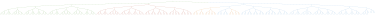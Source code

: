 strict digraph  {
graph[splines=false]; nodesep=0.7; rankdir=TB; ranksep=0.6; forcelabels=true; dpi=600; size=2.5;
0 [color="#6aa84fff", fillcolor="#6aa84fff", fixedsize=true, fontname=Arial, fontsize="12pt", height="0.25", label="", penwidth=3, shape=circle, style=filled, xlabel=0];
1 [color="#6aa84fff", fillcolor="#6aa84fff", fixedsize=true, fontname=Arial, fontsize="12pt", height="0.25", label="", penwidth=3, shape=circle, style=filled, xlabel=1];
2 [color="#6fa8dcff", fillcolor="#6fa8dcff", fixedsize=true, fontname=Arial, fontsize="12pt", height="0.25", label="", penwidth=3, shape=circle, style=filled, xlabel=2];
3 [color="#6aa84fff", fillcolor="#6aa84fff", fixedsize=true, fontname=Arial, fontsize="12pt", height="0.25", label="", penwidth=3, shape=circle, style=filled, xlabel=3];
4 [color="#be5742ff", fillcolor="#be5742ff", fixedsize=true, fontname=Arial, fontsize="12pt", height="0.25", label="", penwidth=3, shape=circle, style=filled, xlabel=4];
5 [color="#6fa8dcff", fillcolor="#6fa8dcff", fixedsize=true, fontname=Arial, fontsize="12pt", height="0.25", label="", penwidth=3, shape=circle, style=filled, xlabel=5];
6 [color="#6fa8dcff", fillcolor="#6fa8dcff", fixedsize=true, fontname=Arial, fontsize="12pt", height="0.25", label="", penwidth=3, shape=circle, style=filled, xlabel=6];
7 [color="#6aa84fff", fillcolor="#6aa84fff", fixedsize=true, fontname=Arial, fontsize="12pt", height="0.25", label="", penwidth=3, shape=circle, style=filled, xlabel=7];
8 [color="#6aa84fff", fillcolor="#6aa84fff", fixedsize=true, fontname=Arial, fontsize="12pt", height="0.25", label="", penwidth=3, shape=circle, style=filled, xlabel=8];
9 [color="#be5742ff", fillcolor="#be5742ff", fixedsize=true, fontname=Arial, fontsize="12pt", height="0.25", label="", penwidth=3, shape=circle, style=filled, xlabel=9];
10 [color="#be5742ff", fillcolor="#be5742ff", fixedsize=true, fontname=Arial, fontsize="12pt", height="0.25", label="", penwidth=3, shape=circle, style=filled, xlabel=10];
11 [color="#6fa8dcff", fillcolor="#6fa8dcff", fixedsize=true, fontname=Arial, fontsize="12pt", height="0.25", label="", penwidth=3, shape=circle, style=filled, xlabel=11];
12 [color="#6fa8dcff", fillcolor="#6fa8dcff", fixedsize=true, fontname=Arial, fontsize="12pt", height="0.25", label="", penwidth=3, shape=circle, style=filled, xlabel=12];
13 [color="#6fa8dcff", fillcolor="#6fa8dcff", fixedsize=true, fontname=Arial, fontsize="12pt", height="0.25", label="", penwidth=3, shape=circle, style=filled, xlabel=13];
14 [color="#6fa8dcff", fillcolor="#6fa8dcff", fixedsize=true, fontname=Arial, fontsize="12pt", height="0.25", label="", penwidth=3, shape=circle, style=filled, xlabel=14];
15 [color="#6aa84fff", fillcolor="#6aa84fff", fixedsize=true, fontname=Arial, fontsize="12pt", height="0.25", label="", penwidth=3, shape=circle, style=filled, xlabel=15];
16 [color="#6aa84fff", fillcolor="#6aa84fff", fixedsize=true, fontname=Arial, fontsize="12pt", height="0.25", label="", penwidth=3, shape=circle, style=filled, xlabel=16];
17 [color="#6aa84fff", fillcolor="#6aa84fff", fixedsize=true, fontname=Arial, fontsize="12pt", height="0.25", label="", penwidth=3, shape=circle, style=filled, xlabel=17];
18 [color="#6aa84fff", fillcolor="#6aa84fff", fixedsize=true, fontname=Arial, fontsize="12pt", height="0.25", label="", penwidth=3, shape=circle, style=filled, xlabel=18];
19 [color="#be5742ff", fillcolor="#be5742ff", fixedsize=true, fontname=Arial, fontsize="12pt", height="0.25", label="", penwidth=3, shape=circle, style=filled, xlabel=19];
20 [color="#be5742ff", fillcolor="#be5742ff", fixedsize=true, fontname=Arial, fontsize="12pt", height="0.25", label="", penwidth=3, shape=circle, style=filled, xlabel=20];
21 [color="#be5742ff", fillcolor="#be5742ff", fixedsize=true, fontname=Arial, fontsize="12pt", height="0.25", label="", penwidth=3, shape=circle, style=filled, xlabel=21];
22 [color="#be5742ff", fillcolor="#be5742ff", fixedsize=true, fontname=Arial, fontsize="12pt", height="0.25", label="", penwidth=3, shape=circle, style=filled, xlabel=22];
23 [color="#e69138ff", fillcolor="#e69138ff", fixedsize=true, fontname=Arial, fontsize="12pt", height="0.25", label="", penwidth=3, shape=circle, style=filled, xlabel=23];
24 [color="#6fa8dcff", fillcolor="#6fa8dcff", fixedsize=true, fontname=Arial, fontsize="12pt", height="0.25", label="", penwidth=3, shape=circle, style=filled, xlabel=24];
25 [color="#6fa8dcff", fillcolor="#6fa8dcff", fixedsize=true, fontname=Arial, fontsize="12pt", height="0.25", label="", penwidth=3, shape=circle, style=filled, xlabel=25];
26 [color="#6fa8dcff", fillcolor="#6fa8dcff", fixedsize=true, fontname=Arial, fontsize="12pt", height="0.25", label="", penwidth=3, shape=circle, style=filled, xlabel=26];
27 [color="#6fa8dcff", fillcolor="#6fa8dcff", fixedsize=true, fontname=Arial, fontsize="12pt", height="0.25", label="", penwidth=3, shape=circle, style=filled, xlabel=27];
28 [color="#6fa8dcff", fillcolor="#6fa8dcff", fixedsize=true, fontname=Arial, fontsize="12pt", height="0.25", label="", penwidth=3, shape=circle, style=filled, xlabel=28];
29 [color="#6fa8dcff", fillcolor="#6fa8dcff", fixedsize=true, fontname=Arial, fontsize="12pt", height="0.25", label="", penwidth=3, shape=circle, style=filled, xlabel=29];
30 [color="#6fa8dcff", fillcolor="#6fa8dcff", fixedsize=true, fontname=Arial, fontsize="12pt", height="0.25", label="", penwidth=3, shape=circle, style=filled, xlabel=30];
31 [color="#6aa84fff", fillcolor="#6aa84fff", fixedsize=true, fontname=Arial, fontsize="12pt", height="0.25", label="", penwidth=3, shape=circle, style=filled, xlabel=31];
32 [color="#6aa84fff", fillcolor="#6aa84fff", fixedsize=true, fontname=Arial, fontsize="12pt", height="0.25", label="", penwidth=3, shape=circle, style=filled, xlabel=32];
33 [color="#6aa84fff", fillcolor="#6aa84fff", fixedsize=true, fontname=Arial, fontsize="12pt", height="0.25", label="", penwidth=3, shape=circle, style=filled, xlabel=33];
34 [color="#6aa84fff", fillcolor="#6aa84fff", fixedsize=true, fontname=Arial, fontsize="12pt", height="0.25", label="", penwidth=3, shape=circle, style=filled, xlabel=34];
35 [color="#6aa84fff", fillcolor="#6aa84fff", fixedsize=true, fontname=Arial, fontsize="12pt", height="0.25", label="", penwidth=3, shape=circle, style=filled, xlabel=35];
36 [color="#6aa84fff", fillcolor="#6aa84fff", fixedsize=true, fontname=Arial, fontsize="12pt", height="0.25", label="", penwidth=3, shape=circle, style=filled, xlabel=36];
37 [color="#6aa84fff", fillcolor="#6aa84fff", fixedsize=true, fontname=Arial, fontsize="12pt", height="0.25", label="", penwidth=3, shape=circle, style=filled, xlabel=37];
38 [color="#6aa84fff", fillcolor="#6aa84fff", fixedsize=true, fontname=Arial, fontsize="12pt", height="0.25", label="", penwidth=3, shape=circle, style=filled, xlabel=38];
39 [color="#be5742ff", fillcolor="#be5742ff", fixedsize=true, fontname=Arial, fontsize="12pt", height="0.25", label="", penwidth=3, shape=circle, style=filled, xlabel=39];
40 [color="#be5742ff", fillcolor="#be5742ff", fixedsize=true, fontname=Arial, fontsize="12pt", height="0.25", label="", penwidth=3, shape=circle, style=filled, xlabel=40];
41 [color="#be5742ff", fillcolor="#be5742ff", fixedsize=true, fontname=Arial, fontsize="12pt", height="0.25", label="", penwidth=3, shape=circle, style=filled, xlabel=41];
42 [color="#be5742ff", fillcolor="#be5742ff", fixedsize=true, fontname=Arial, fontsize="12pt", height="0.25", label="", penwidth=3, shape=circle, style=filled, xlabel=42];
43 [color="#be5742ff", fillcolor="#be5742ff", fixedsize=true, fontname=Arial, fontsize="12pt", height="0.25", label="", penwidth=3, shape=circle, style=filled, xlabel=43];
44 [color="#be5742ff", fillcolor="#be5742ff", fixedsize=true, fontname=Arial, fontsize="12pt", height="0.25", label="", penwidth=3, shape=circle, style=filled, xlabel=44];
45 [color="#be5742ff", fillcolor="#be5742ff", fixedsize=true, fontname=Arial, fontsize="12pt", height="0.25", label="", penwidth=3, shape=circle, style=filled, xlabel=45];
46 [color="#be5742ff", fillcolor="#be5742ff", fixedsize=true, fontname=Arial, fontsize="12pt", height="0.25", label="", penwidth=3, shape=circle, style=filled, xlabel=46];
47 [color="#e69138ff", fillcolor="#e69138ff", fixedsize=true, fontname=Arial, fontsize="12pt", height="0.25", label="", penwidth=3, shape=circle, style=filled, xlabel=47];
48 [color="#e69138ff", fillcolor="#e69138ff", fixedsize=true, fontname=Arial, fontsize="12pt", height="0.25", label="", penwidth=3, shape=circle, style=filled, xlabel=48];
49 [color="#6fa8dcff", fillcolor="#6fa8dcff", fixedsize=true, fontname=Arial, fontsize="12pt", height="0.25", label="", penwidth=3, shape=circle, style=filled, xlabel=49];
50 [color="#e69138ff", fillcolor="#e69138ff", fixedsize=true, fontname=Arial, fontsize="12pt", height="0.25", label="", penwidth=3, shape=circle, style=filled, xlabel=50];
51 [color="#6fa8dcff", fillcolor="#6fa8dcff", fixedsize=true, fontname=Arial, fontsize="12pt", height="0.25", label="", penwidth=3, shape=circle, style=filled, xlabel=51];
52 [color="#6fa8dcff", fillcolor="#6fa8dcff", fixedsize=true, fontname=Arial, fontsize="12pt", height="0.25", label="", penwidth=3, shape=circle, style=filled, xlabel=52];
53 [color="#6fa8dcff", fillcolor="#6fa8dcff", fixedsize=true, fontname=Arial, fontsize="12pt", height="0.25", label="", penwidth=3, shape=circle, style=filled, xlabel=53];
54 [color="#6fa8dcff", fillcolor="#6fa8dcff", fixedsize=true, fontname=Arial, fontsize="12pt", height="0.25", label="", penwidth=3, shape=circle, style=filled, xlabel=54];
55 [color="#6fa8dcff", fillcolor="#6fa8dcff", fixedsize=true, fontname=Arial, fontsize="12pt", height="0.25", label="", penwidth=3, shape=circle, style=filled, xlabel=55];
56 [color="#6fa8dcff", fillcolor="#6fa8dcff", fixedsize=true, fontname=Arial, fontsize="12pt", height="0.25", label="", penwidth=3, shape=circle, style=filled, xlabel=56];
57 [color="#6fa8dcff", fillcolor="#6fa8dcff", fixedsize=true, fontname=Arial, fontsize="12pt", height="0.25", label="", penwidth=3, shape=circle, style=filled, xlabel=57];
58 [color="#6fa8dcff", fillcolor="#6fa8dcff", fixedsize=true, fontname=Arial, fontsize="12pt", height="0.25", label="", penwidth=3, shape=circle, style=filled, xlabel=58];
59 [color="#6fa8dcff", fillcolor="#6fa8dcff", fixedsize=true, fontname=Arial, fontsize="12pt", height="0.25", label="", penwidth=3, shape=circle, style=filled, xlabel=59];
60 [color="#6fa8dcff", fillcolor="#6fa8dcff", fixedsize=true, fontname=Arial, fontsize="12pt", height="0.25", label="", penwidth=3, shape=circle, style=filled, xlabel=60];
61 [color="#6fa8dcff", fillcolor="#6fa8dcff", fixedsize=true, fontname=Arial, fontsize="12pt", height="0.25", label="", penwidth=3, shape=circle, style=filled, xlabel=61];
62 [color="#6fa8dcff", fillcolor="#6fa8dcff", fixedsize=true, fontname=Arial, fontsize="12pt", height="0.25", label="", penwidth=3, shape=circle, style=filled, xlabel=62];
63 [color="#6aa84fff", fillcolor="#6aa84fff", fixedsize=true, fontname=Arial, fontsize="12pt", height="0.25", label="", penwidth=3, shape=circle, style=filled, xlabel=63];
64 [color="#6aa84fff", fillcolor="#6aa84fff", fixedsize=true, fontname=Arial, fontsize="12pt", height="0.25", label="", penwidth=3, shape=circle, style=filled, xlabel=64];
65 [color="#6aa84fff", fillcolor="#6aa84fff", fixedsize=true, fontname=Arial, fontsize="12pt", height="0.25", label="", penwidth=3, shape=circle, style=filled, xlabel=65];
66 [color="#6aa84fff", fillcolor="#6aa84fff", fixedsize=true, fontname=Arial, fontsize="12pt", height="0.25", label="", penwidth=3, shape=circle, style=filled, xlabel=66];
67 [color="#6aa84fff", fillcolor="#6aa84fff", fixedsize=true, fontname=Arial, fontsize="12pt", height="0.25", label="", penwidth=3, shape=circle, style=filled, xlabel=67];
68 [color="#6aa84fff", fillcolor="#6aa84fff", fixedsize=true, fontname=Arial, fontsize="12pt", height="0.25", label="", penwidth=3, shape=circle, style=filled, xlabel=68];
69 [color="#6aa84fff", fillcolor="#6aa84fff", fixedsize=true, fontname=Arial, fontsize="12pt", height="0.25", label="", penwidth=3, shape=circle, style=filled, xlabel=69];
70 [color="#6aa84fff", fillcolor="#6aa84fff", fixedsize=true, fontname=Arial, fontsize="12pt", height="0.25", label="", penwidth=3, shape=circle, style=filled, xlabel=70];
71 [color="#6aa84fff", fillcolor="#6aa84fff", fixedsize=true, fontname=Arial, fontsize="12pt", height="0.25", label="", penwidth=3, shape=circle, style=filled, xlabel=71];
72 [color="#6aa84fff", fillcolor="#6aa84fff", fixedsize=true, fontname=Arial, fontsize="12pt", height="0.25", label="", penwidth=3, shape=circle, style=filled, xlabel=72];
73 [color="#6aa84fff", fillcolor="#6aa84fff", fixedsize=true, fontname=Arial, fontsize="12pt", height="0.25", label="", penwidth=3, shape=circle, style=filled, xlabel=73];
74 [color="#6aa84fff", fillcolor="#6aa84fff", fixedsize=true, fontname=Arial, fontsize="12pt", height="0.25", label="", penwidth=3, shape=circle, style=filled, xlabel=74];
75 [color="#6aa84fff", fillcolor="#6aa84fff", fixedsize=true, fontname=Arial, fontsize="12pt", height="0.25", label="", penwidth=3, shape=circle, style=filled, xlabel=75];
76 [color="#6aa84fff", fillcolor="#6aa84fff", fixedsize=true, fontname=Arial, fontsize="12pt", height="0.25", label="", penwidth=3, shape=circle, style=filled, xlabel=76];
77 [color="#6aa84fff", fillcolor="#6aa84fff", fixedsize=true, fontname=Arial, fontsize="12pt", height="0.25", label="", penwidth=3, shape=circle, style=filled, xlabel=77];
78 [color="#6aa84fff", fillcolor="#6aa84fff", fixedsize=true, fontname=Arial, fontsize="12pt", height="0.25", label="", penwidth=3, shape=circle, style=filled, xlabel=78];
79 [color="#be5742ff", fillcolor="#be5742ff", fixedsize=true, fontname=Arial, fontsize="12pt", height="0.25", label="", penwidth=3, shape=circle, style=filled, xlabel=79];
80 [color="#be5742ff", fillcolor="#be5742ff", fixedsize=true, fontname=Arial, fontsize="12pt", height="0.25", label="", penwidth=3, shape=circle, style=filled, xlabel=80];
81 [color="#be5742ff", fillcolor="#be5742ff", fixedsize=true, fontname=Arial, fontsize="12pt", height="0.25", label="", penwidth=3, shape=circle, style=filled, xlabel=81];
82 [color="#be5742ff", fillcolor="#be5742ff", fixedsize=true, fontname=Arial, fontsize="12pt", height="0.25", label="", penwidth=3, shape=circle, style=filled, xlabel=82];
83 [color="#be5742ff", fillcolor="#be5742ff", fixedsize=true, fontname=Arial, fontsize="12pt", height="0.25", label="", penwidth=3, shape=circle, style=filled, xlabel=83];
84 [color="#be5742ff", fillcolor="#be5742ff", fixedsize=true, fontname=Arial, fontsize="12pt", height="0.25", label="", penwidth=3, shape=circle, style=filled, xlabel=84];
85 [color="#be5742ff", fillcolor="#be5742ff", fixedsize=true, fontname=Arial, fontsize="12pt", height="0.25", label="", penwidth=3, shape=circle, style=filled, xlabel=85];
86 [color="#be5742ff", fillcolor="#be5742ff", fixedsize=true, fontname=Arial, fontsize="12pt", height="0.25", label="", penwidth=3, shape=circle, style=filled, xlabel=86];
87 [color="#be5742ff", fillcolor="#be5742ff", fixedsize=true, fontname=Arial, fontsize="12pt", height="0.25", label="", penwidth=3, shape=circle, style=filled, xlabel=87];
88 [color="#be5742ff", fillcolor="#be5742ff", fixedsize=true, fontname=Arial, fontsize="12pt", height="0.25", label="", penwidth=3, shape=circle, style=filled, xlabel=88];
89 [color="#be5742ff", fillcolor="#be5742ff", fixedsize=true, fontname=Arial, fontsize="12pt", height="0.25", label="", penwidth=3, shape=circle, style=filled, xlabel=89];
90 [color="#be5742ff", fillcolor="#be5742ff", fixedsize=true, fontname=Arial, fontsize="12pt", height="0.25", label="", penwidth=3, shape=circle, style=filled, xlabel=90];
91 [color="#be5742ff", fillcolor="#be5742ff", fixedsize=true, fontname=Arial, fontsize="12pt", height="0.25", label="", penwidth=3, shape=circle, style=filled, xlabel=91];
92 [color="#be5742ff", fillcolor="#be5742ff", fixedsize=true, fontname=Arial, fontsize="12pt", height="0.25", label="", penwidth=3, shape=circle, style=filled, xlabel=92];
93 [color="#be5742ff", fillcolor="#be5742ff", fixedsize=true, fontname=Arial, fontsize="12pt", height="0.25", label="", penwidth=3, shape=circle, style=filled, xlabel=93];
94 [color="#be5742ff", fillcolor="#be5742ff", fixedsize=true, fontname=Arial, fontsize="12pt", height="0.25", label="", penwidth=3, shape=circle, style=filled, xlabel=94];
95 [color="#e69138ff", fillcolor="#e69138ff", fixedsize=true, fontname=Arial, fontsize="12pt", height="0.25", label="", penwidth=3, shape=circle, style=filled, xlabel=95];
96 [color="#e69138ff", fillcolor="#e69138ff", fixedsize=true, fontname=Arial, fontsize="12pt", height="0.25", label="", penwidth=3, shape=circle, style=filled, xlabel=96];
97 [color="#e69138ff", fillcolor="#e69138ff", fixedsize=true, fontname=Arial, fontsize="12pt", height="0.25", label="", penwidth=3, shape=circle, style=filled, xlabel=97];
98 [color="#e69138ff", fillcolor="#e69138ff", fixedsize=true, fontname=Arial, fontsize="12pt", height="0.25", label="", penwidth=3, shape=circle, style=filled, xlabel=98];
99 [color="#6fa8dcff", fillcolor="#6fa8dcff", fixedsize=true, fontname=Arial, fontsize="12pt", height="0.25", label="", penwidth=3, shape=circle, style=filled, xlabel=99];
100 [color="#6fa8dcff", fillcolor="#6fa8dcff", fixedsize=true, fontname=Arial, fontsize="12pt", height="0.25", label="", penwidth=3, shape=circle, style=filled, xlabel=100];
101 [color="#e69138ff", fillcolor="#e69138ff", fixedsize=true, fontname=Arial, fontsize="12pt", height="0.25", label="", penwidth=3, shape=circle, style=filled, xlabel=101];
102 [color="#e69138ff", fillcolor="#e69138ff", fixedsize=true, fontname=Arial, fontsize="12pt", height="0.25", label="", penwidth=3, shape=circle, style=filled, xlabel=102];
103 [color="#6fa8dcff", fillcolor="#6fa8dcff", fixedsize=true, fontname=Arial, fontsize="12pt", height="0.25", label="", penwidth=3, shape=circle, style=filled, xlabel=103];
104 [color="#6fa8dcff", fillcolor="#6fa8dcff", fixedsize=true, fontname=Arial, fontsize="12pt", height="0.25", label="", penwidth=3, shape=circle, style=filled, xlabel=104];
105 [color="#6fa8dcff", fillcolor="#6fa8dcff", fixedsize=true, fontname=Arial, fontsize="12pt", height="0.25", label="", penwidth=3, shape=circle, style=filled, xlabel=105];
106 [color="#6fa8dcff", fillcolor="#6fa8dcff", fixedsize=true, fontname=Arial, fontsize="12pt", height="0.25", label="", penwidth=3, shape=circle, style=filled, xlabel=106];
107 [color="#6fa8dcff", fillcolor="#6fa8dcff", fixedsize=true, fontname=Arial, fontsize="12pt", height="0.25", label="", penwidth=3, shape=circle, style=filled, xlabel=107];
108 [color="#6fa8dcff", fillcolor="#6fa8dcff", fixedsize=true, fontname=Arial, fontsize="12pt", height="0.25", label="", penwidth=3, shape=circle, style=filled, xlabel=108];
109 [color="#6fa8dcff", fillcolor="#6fa8dcff", fixedsize=true, fontname=Arial, fontsize="12pt", height="0.25", label="", penwidth=3, shape=circle, style=filled, xlabel=109];
110 [color="#6fa8dcff", fillcolor="#6fa8dcff", fixedsize=true, fontname=Arial, fontsize="12pt", height="0.25", label="", penwidth=3, shape=circle, style=filled, xlabel=110];
111 [color="#6fa8dcff", fillcolor="#6fa8dcff", fixedsize=true, fontname=Arial, fontsize="12pt", height="0.25", label="", penwidth=3, shape=circle, style=filled, xlabel=111];
112 [color="#6fa8dcff", fillcolor="#6fa8dcff", fixedsize=true, fontname=Arial, fontsize="12pt", height="0.25", label="", penwidth=3, shape=circle, style=filled, xlabel=112];
113 [color="#6fa8dcff", fillcolor="#6fa8dcff", fixedsize=true, fontname=Arial, fontsize="12pt", height="0.25", label="", penwidth=3, shape=circle, style=filled, xlabel=113];
114 [color="#6fa8dcff", fillcolor="#6fa8dcff", fixedsize=true, fontname=Arial, fontsize="12pt", height="0.25", label="", penwidth=3, shape=circle, style=filled, xlabel=114];
115 [color="#6fa8dcff", fillcolor="#6fa8dcff", fixedsize=true, fontname=Arial, fontsize="12pt", height="0.25", label="", penwidth=3, shape=circle, style=filled, xlabel=115];
116 [color="#6fa8dcff", fillcolor="#6fa8dcff", fixedsize=true, fontname=Arial, fontsize="12pt", height="0.25", label="", penwidth=3, shape=circle, style=filled, xlabel=116];
117 [color="#6fa8dcff", fillcolor="#6fa8dcff", fixedsize=true, fontname=Arial, fontsize="12pt", height="0.25", label="", penwidth=3, shape=circle, style=filled, xlabel=117];
118 [color="#6fa8dcff", fillcolor="#6fa8dcff", fixedsize=true, fontname=Arial, fontsize="12pt", height="0.25", label="", penwidth=3, shape=circle, style=filled, xlabel=118];
119 [color="#6fa8dcff", fillcolor="#6fa8dcff", fixedsize=true, fontname=Arial, fontsize="12pt", height="0.25", label="", penwidth=3, shape=circle, style=filled, xlabel=119];
120 [color="#6fa8dcff", fillcolor="#6fa8dcff", fixedsize=true, fontname=Arial, fontsize="12pt", height="0.25", label="", penwidth=3, shape=circle, style=filled, xlabel=120];
121 [color="#6fa8dcff", fillcolor="#6fa8dcff", fixedsize=true, fontname=Arial, fontsize="12pt", height="0.25", label="", penwidth=3, shape=circle, style=filled, xlabel=121];
122 [color="#6fa8dcff", fillcolor="#6fa8dcff", fixedsize=true, fontname=Arial, fontsize="12pt", height="0.25", label="", penwidth=3, shape=circle, style=filled, xlabel=122];
123 [color="#6fa8dcff", fillcolor="#6fa8dcff", fixedsize=true, fontname=Arial, fontsize="12pt", height="0.25", label="", penwidth=3, shape=circle, style=filled, xlabel=123];
124 [color="#6fa8dcff", fillcolor="#6fa8dcff", fixedsize=true, fontname=Arial, fontsize="12pt", height="0.25", label="", penwidth=3, shape=circle, style=filled, xlabel=124];
125 [color="#6fa8dcff", fillcolor="#6fa8dcff", fixedsize=true, fontname=Arial, fontsize="12pt", height="0.25", label="", penwidth=3, shape=circle, style=filled, xlabel=125];
126 [color="#6fa8dcff", fillcolor="#6fa8dcff", fixedsize=true, fontname=Arial, fontsize="12pt", height="0.25", label="", penwidth=3, shape=circle, style=filled, xlabel=126];
127 [color="#6aa84fff", fillcolor="#6aa84fff", fixedsize=true, fontname=Arial, fontsize="12pt", height="0.25", label="", penwidth=3, shape=circle, style=filled, xlabel=127];
128 [color="#6aa84fff", fillcolor="#6aa84fff", fixedsize=true, fontname=Arial, fontsize="12pt", height="0.25", label="", penwidth=3, shape=circle, style=filled, xlabel=128];
129 [color="#6aa84fff", fillcolor="#6aa84fff", fixedsize=true, fontname=Arial, fontsize="12pt", height="0.25", label="", penwidth=3, shape=circle, style=filled, xlabel=129];
130 [color="#6aa84fff", fillcolor="#6aa84fff", fixedsize=true, fontname=Arial, fontsize="12pt", height="0.25", label="", penwidth=3, shape=circle, style=filled, xlabel=130];
131 [color="#6aa84fff", fillcolor="#6aa84fff", fixedsize=true, fontname=Arial, fontsize="12pt", height="0.25", label="", penwidth=3, shape=circle, style=filled, xlabel=131];
132 [color="#6aa84fff", fillcolor="#6aa84fff", fixedsize=true, fontname=Arial, fontsize="12pt", height="0.25", label="", penwidth=3, shape=circle, style=filled, xlabel=132];
133 [color="#6aa84fff", fillcolor="#6aa84fff", fixedsize=true, fontname=Arial, fontsize="12pt", height="0.25", label="", penwidth=3, shape=circle, style=filled, xlabel=133];
134 [color="#6aa84fff", fillcolor="#6aa84fff", fixedsize=true, fontname=Arial, fontsize="12pt", height="0.25", label="", penwidth=3, shape=circle, style=filled, xlabel=134];
135 [color="#6aa84fff", fillcolor="#6aa84fff", fixedsize=true, fontname=Arial, fontsize="12pt", height="0.25", label="", penwidth=3, shape=circle, style=filled, xlabel=135];
136 [color="#6aa84fff", fillcolor="#6aa84fff", fixedsize=true, fontname=Arial, fontsize="12pt", height="0.25", label="", penwidth=3, shape=circle, style=filled, xlabel=136];
137 [color="#6aa84fff", fillcolor="#6aa84fff", fixedsize=true, fontname=Arial, fontsize="12pt", height="0.25", label="", penwidth=3, shape=circle, style=filled, xlabel=137];
138 [color="#6aa84fff", fillcolor="#6aa84fff", fixedsize=true, fontname=Arial, fontsize="12pt", height="0.25", label="", penwidth=3, shape=circle, style=filled, xlabel=138];
139 [color="#6aa84fff", fillcolor="#6aa84fff", fixedsize=true, fontname=Arial, fontsize="12pt", height="0.25", label="", penwidth=3, shape=circle, style=filled, xlabel=139];
140 [color="#6aa84fff", fillcolor="#6aa84fff", fixedsize=true, fontname=Arial, fontsize="12pt", height="0.25", label="", penwidth=3, shape=circle, style=filled, xlabel=140];
141 [color="#6aa84fff", fillcolor="#6aa84fff", fixedsize=true, fontname=Arial, fontsize="12pt", height="0.25", label="", penwidth=3, shape=circle, style=filled, xlabel=141];
142 [color="#6aa84fff", fillcolor="#6aa84fff", fixedsize=true, fontname=Arial, fontsize="12pt", height="0.25", label="", penwidth=3, shape=circle, style=filled, xlabel=142];
143 [color="#6aa84fff", fillcolor="#6aa84fff", fixedsize=true, fontname=Arial, fontsize="12pt", height="0.25", label="", penwidth=3, shape=circle, style=filled, xlabel=143];
144 [color="#6aa84fff", fillcolor="#6aa84fff", fixedsize=true, fontname=Arial, fontsize="12pt", height="0.25", label="", penwidth=3, shape=circle, style=filled, xlabel=144];
145 [color="#6aa84fff", fillcolor="#6aa84fff", fixedsize=true, fontname=Arial, fontsize="12pt", height="0.25", label="", penwidth=3, shape=circle, style=filled, xlabel=145];
146 [color="#6aa84fff", fillcolor="#6aa84fff", fixedsize=true, fontname=Arial, fontsize="12pt", height="0.25", label="", penwidth=3, shape=circle, style=filled, xlabel=146];
147 [color="#6aa84fff", fillcolor="#6aa84fff", fixedsize=true, fontname=Arial, fontsize="12pt", height="0.25", label="", penwidth=3, shape=circle, style=filled, xlabel=147];
148 [color="#6aa84fff", fillcolor="#6aa84fff", fixedsize=true, fontname=Arial, fontsize="12pt", height="0.25", label="", penwidth=3, shape=circle, style=filled, xlabel=148];
149 [color="#6aa84fff", fillcolor="#6aa84fff", fixedsize=true, fontname=Arial, fontsize="12pt", height="0.25", label="", penwidth=3, shape=circle, style=filled, xlabel=149];
150 [color="#6aa84fff", fillcolor="#6aa84fff", fixedsize=true, fontname=Arial, fontsize="12pt", height="0.25", label="", penwidth=3, shape=circle, style=filled, xlabel=150];
151 [color="#6aa84fff", fillcolor="#6aa84fff", fixedsize=true, fontname=Arial, fontsize="12pt", height="0.25", label="", penwidth=3, shape=circle, style=filled, xlabel=151];
152 [color="#6aa84fff", fillcolor="#6aa84fff", fixedsize=true, fontname=Arial, fontsize="12pt", height="0.25", label="", penwidth=3, shape=circle, style=filled, xlabel=152];
153 [color="#6aa84fff", fillcolor="#6aa84fff", fixedsize=true, fontname=Arial, fontsize="12pt", height="0.25", label="", penwidth=3, shape=circle, style=filled, xlabel=153];
154 [color="#6aa84fff", fillcolor="#6aa84fff", fixedsize=true, fontname=Arial, fontsize="12pt", height="0.25", label="", penwidth=3, shape=circle, style=filled, xlabel=154];
155 [color="#6aa84fff", fillcolor="#6aa84fff", fixedsize=true, fontname=Arial, fontsize="12pt", height="0.25", label="", penwidth=3, shape=circle, style=filled, xlabel=155];
156 [color="#6aa84fff", fillcolor="#6aa84fff", fixedsize=true, fontname=Arial, fontsize="12pt", height="0.25", label="", penwidth=3, shape=circle, style=filled, xlabel=156];
157 [color="#6aa84fff", fillcolor="#6aa84fff", fixedsize=true, fontname=Arial, fontsize="12pt", height="0.25", label="", penwidth=3, shape=circle, style=filled, xlabel=157];
158 [color="#6aa84fff", fillcolor="#6aa84fff", fixedsize=true, fontname=Arial, fontsize="12pt", height="0.25", label="", penwidth=3, shape=circle, style=filled, xlabel=158];
159 [color="#be5742ff", fillcolor="#be5742ff", fixedsize=true, fontname=Arial, fontsize="12pt", height="0.25", label="", penwidth=3, shape=circle, style=filled, xlabel=159];
160 [color="#be5742ff", fillcolor="#be5742ff", fixedsize=true, fontname=Arial, fontsize="12pt", height="0.25", label="", penwidth=3, shape=circle, style=filled, xlabel=160];
161 [color="#be5742ff", fillcolor="#be5742ff", fixedsize=true, fontname=Arial, fontsize="12pt", height="0.25", label="", penwidth=3, shape=circle, style=filled, xlabel=161];
162 [color="#be5742ff", fillcolor="#be5742ff", fixedsize=true, fontname=Arial, fontsize="12pt", height="0.25", label="", penwidth=3, shape=circle, style=filled, xlabel=162];
163 [color="#be5742ff", fillcolor="#be5742ff", fixedsize=true, fontname=Arial, fontsize="12pt", height="0.25", label="", penwidth=3, shape=circle, style=filled, xlabel=163];
164 [color="#be5742ff", fillcolor="#be5742ff", fixedsize=true, fontname=Arial, fontsize="12pt", height="0.25", label="", penwidth=3, shape=circle, style=filled, xlabel=164];
165 [color="#be5742ff", fillcolor="#be5742ff", fixedsize=true, fontname=Arial, fontsize="12pt", height="0.25", label="", penwidth=3, shape=circle, style=filled, xlabel=165];
166 [color="#be5742ff", fillcolor="#be5742ff", fixedsize=true, fontname=Arial, fontsize="12pt", height="0.25", label="", penwidth=3, shape=circle, style=filled, xlabel=166];
167 [color="#be5742ff", fillcolor="#be5742ff", fixedsize=true, fontname=Arial, fontsize="12pt", height="0.25", label="", penwidth=3, shape=circle, style=filled, xlabel=167];
168 [color="#be5742ff", fillcolor="#be5742ff", fixedsize=true, fontname=Arial, fontsize="12pt", height="0.25", label="", penwidth=3, shape=circle, style=filled, xlabel=168];
169 [color="#be5742ff", fillcolor="#be5742ff", fixedsize=true, fontname=Arial, fontsize="12pt", height="0.25", label="", penwidth=3, shape=circle, style=filled, xlabel=169];
170 [color="#be5742ff", fillcolor="#be5742ff", fixedsize=true, fontname=Arial, fontsize="12pt", height="0.25", label="", penwidth=3, shape=circle, style=filled, xlabel=170];
171 [color="#be5742ff", fillcolor="#be5742ff", fixedsize=true, fontname=Arial, fontsize="12pt", height="0.25", label="", penwidth=3, shape=circle, style=filled, xlabel=171];
172 [color="#be5742ff", fillcolor="#be5742ff", fixedsize=true, fontname=Arial, fontsize="12pt", height="0.25", label="", penwidth=3, shape=circle, style=filled, xlabel=172];
173 [color="#be5742ff", fillcolor="#be5742ff", fixedsize=true, fontname=Arial, fontsize="12pt", height="0.25", label="", penwidth=3, shape=circle, style=filled, xlabel=173];
174 [color="#be5742ff", fillcolor="#be5742ff", fixedsize=true, fontname=Arial, fontsize="12pt", height="0.25", label="", penwidth=3, shape=circle, style=filled, xlabel=174];
175 [color="#be5742ff", fillcolor="#be5742ff", fixedsize=true, fontname=Arial, fontsize="12pt", height="0.25", label="", penwidth=3, shape=circle, style=filled, xlabel=175];
176 [color="#be5742ff", fillcolor="#be5742ff", fixedsize=true, fontname=Arial, fontsize="12pt", height="0.25", label="", penwidth=3, shape=circle, style=filled, xlabel=176];
177 [color="#be5742ff", fillcolor="#be5742ff", fixedsize=true, fontname=Arial, fontsize="12pt", height="0.25", label="", penwidth=3, shape=circle, style=filled, xlabel=177];
178 [color="#be5742ff", fillcolor="#be5742ff", fixedsize=true, fontname=Arial, fontsize="12pt", height="0.25", label="", penwidth=3, shape=circle, style=filled, xlabel=178];
179 [color="#be5742ff", fillcolor="#be5742ff", fixedsize=true, fontname=Arial, fontsize="12pt", height="0.25", label="", penwidth=3, shape=circle, style=filled, xlabel=179];
180 [color="#be5742ff", fillcolor="#be5742ff", fixedsize=true, fontname=Arial, fontsize="12pt", height="0.25", label="", penwidth=3, shape=circle, style=filled, xlabel=180];
181 [color="#be5742ff", fillcolor="#be5742ff", fixedsize=true, fontname=Arial, fontsize="12pt", height="0.25", label="", penwidth=3, shape=circle, style=filled, xlabel=181];
182 [color="#be5742ff", fillcolor="#be5742ff", fixedsize=true, fontname=Arial, fontsize="12pt", height="0.25", label="", penwidth=3, shape=circle, style=filled, xlabel=182];
183 [color="#be5742ff", fillcolor="#be5742ff", fixedsize=true, fontname=Arial, fontsize="12pt", height="0.25", label="", penwidth=3, shape=circle, style=filled, xlabel=183];
184 [color="#be5742ff", fillcolor="#be5742ff", fixedsize=true, fontname=Arial, fontsize="12pt", height="0.25", label="", penwidth=3, shape=circle, style=filled, xlabel=184];
185 [color="#be5742ff", fillcolor="#be5742ff", fixedsize=true, fontname=Arial, fontsize="12pt", height="0.25", label="", penwidth=3, shape=circle, style=filled, xlabel=185];
186 [color="#be5742ff", fillcolor="#be5742ff", fixedsize=true, fontname=Arial, fontsize="12pt", height="0.25", label="", penwidth=3, shape=circle, style=filled, xlabel=186];
187 [color="#be5742ff", fillcolor="#be5742ff", fixedsize=true, fontname=Arial, fontsize="12pt", height="0.25", label="", penwidth=3, shape=circle, style=filled, xlabel=187];
188 [color="#be5742ff", fillcolor="#be5742ff", fixedsize=true, fontname=Arial, fontsize="12pt", height="0.25", label="", penwidth=3, shape=circle, style=filled, xlabel=188];
189 [color="#be5742ff", fillcolor="#be5742ff", fixedsize=true, fontname=Arial, fontsize="12pt", height="0.25", label="", penwidth=3, shape=circle, style=filled, xlabel=189];
190 [color="#be5742ff", fillcolor="#be5742ff", fixedsize=true, fontname=Arial, fontsize="12pt", height="0.25", label="", penwidth=3, shape=circle, style=filled, xlabel=190];
191 [color="#e69138ff", fillcolor="#e69138ff", fixedsize=true, fontname=Arial, fontsize="12pt", height="0.25", label="", penwidth=3, shape=circle, style=filled, xlabel=191];
192 [color="#e69138ff", fillcolor="#e69138ff", fixedsize=true, fontname=Arial, fontsize="12pt", height="0.25", label="", penwidth=3, shape=circle, style=filled, xlabel=192];
193 [color="#e69138ff", fillcolor="#e69138ff", fixedsize=true, fontname=Arial, fontsize="12pt", height="0.25", label="", penwidth=3, shape=circle, style=filled, xlabel=193];
194 [color="#e69138ff", fillcolor="#e69138ff", fixedsize=true, fontname=Arial, fontsize="12pt", height="0.25", label="", penwidth=3, shape=circle, style=filled, xlabel=194];
195 [color="#e69138ff", fillcolor="#e69138ff", fixedsize=true, fontname=Arial, fontsize="12pt", height="0.25", label="", penwidth=3, shape=circle, style=filled, xlabel=195];
196 [color="#e69138ff", fillcolor="#e69138ff", fixedsize=true, fontname=Arial, fontsize="12pt", height="0.25", label="", penwidth=3, shape=circle, style=filled, xlabel=196];
197 [color="#e69138ff", fillcolor="#e69138ff", fixedsize=true, fontname=Arial, fontsize="12pt", height="0.25", label="", penwidth=3, shape=circle, style=filled, xlabel=197];
198 [color="#e69138ff", fillcolor="#e69138ff", fixedsize=true, fontname=Arial, fontsize="12pt", height="0.25", label="", penwidth=3, shape=circle, style=filled, xlabel=198];
199 [color="#6fa8dcff", fillcolor="#6fa8dcff", fixedsize=true, fontname=Arial, fontsize="12pt", height="0.25", label="", penwidth=3, shape=circle, style=filled, xlabel=199];
200 [color="#6fa8dcff", fillcolor="#6fa8dcff", fixedsize=true, fontname=Arial, fontsize="12pt", height="0.25", label="", penwidth=3, shape=circle, style=filled, xlabel=200];
201 [color="#6fa8dcff", fillcolor="#6fa8dcff", fixedsize=true, fontname=Arial, fontsize="12pt", height="0.25", label="", penwidth=3, shape=circle, style=filled, xlabel=201];
202 [color="#6fa8dcff", fillcolor="#6fa8dcff", fixedsize=true, fontname=Arial, fontsize="12pt", height="0.25", label="", penwidth=3, shape=circle, style=filled, xlabel=202];
203 [color="#e69138ff", fillcolor="#e69138ff", fixedsize=true, fontname=Arial, fontsize="12pt", height="0.25", label="", penwidth=3, shape=circle, style=filled, xlabel=203];
204 [color="#e69138ff", fillcolor="#e69138ff", fixedsize=true, fontname=Arial, fontsize="12pt", height="0.25", label="", penwidth=3, shape=circle, style=filled, xlabel=204];
205 [color="#e69138ff", fillcolor="#e69138ff", fixedsize=true, fontname=Arial, fontsize="12pt", height="0.25", label="", penwidth=3, shape=circle, style=filled, xlabel=205];
206 [color="#e69138ff", fillcolor="#e69138ff", fixedsize=true, fontname=Arial, fontsize="12pt", height="0.25", label="", penwidth=3, shape=circle, style=filled, xlabel=206];
207 [color="#6fa8dcff", fillcolor="#6fa8dcff", fixedsize=true, fontname=Arial, fontsize="12pt", height="0.25", label="", penwidth=3, shape=circle, style=filled, xlabel=207];
208 [color="#6fa8dcff", fillcolor="#6fa8dcff", fixedsize=true, fontname=Arial, fontsize="12pt", height="0.25", label="", penwidth=3, shape=circle, style=filled, xlabel=208];
209 [color="#6fa8dcff", fillcolor="#6fa8dcff", fixedsize=true, fontname=Arial, fontsize="12pt", height="0.25", label="", penwidth=3, shape=circle, style=filled, xlabel=209];
210 [color="#6fa8dcff", fillcolor="#6fa8dcff", fixedsize=true, fontname=Arial, fontsize="12pt", height="0.25", label="", penwidth=3, shape=circle, style=filled, xlabel=210];
211 [color="#6fa8dcff", fillcolor="#6fa8dcff", fixedsize=true, fontname=Arial, fontsize="12pt", height="0.25", label="", penwidth=3, shape=circle, style=filled, xlabel=211];
212 [color="#6fa8dcff", fillcolor="#6fa8dcff", fixedsize=true, fontname=Arial, fontsize="12pt", height="0.25", label="", penwidth=3, shape=circle, style=filled, xlabel=212];
213 [color="#6fa8dcff", fillcolor="#6fa8dcff", fixedsize=true, fontname=Arial, fontsize="12pt", height="0.25", label="", penwidth=3, shape=circle, style=filled, xlabel=213];
214 [color="#6fa8dcff", fillcolor="#6fa8dcff", fixedsize=true, fontname=Arial, fontsize="12pt", height="0.25", label="", penwidth=3, shape=circle, style=filled, xlabel=214];
215 [color="#6fa8dcff", fillcolor="#6fa8dcff", fixedsize=true, fontname=Arial, fontsize="12pt", height="0.25", label="", penwidth=3, shape=circle, style=filled, xlabel=215];
216 [color="#6fa8dcff", fillcolor="#6fa8dcff", fixedsize=true, fontname=Arial, fontsize="12pt", height="0.25", label="", penwidth=3, shape=circle, style=filled, xlabel=216];
217 [color="#6fa8dcff", fillcolor="#6fa8dcff", fixedsize=true, fontname=Arial, fontsize="12pt", height="0.25", label="", penwidth=3, shape=circle, style=filled, xlabel=217];
218 [color="#6fa8dcff", fillcolor="#6fa8dcff", fixedsize=true, fontname=Arial, fontsize="12pt", height="0.25", label="", penwidth=3, shape=circle, style=filled, xlabel=218];
219 [color="#6fa8dcff", fillcolor="#6fa8dcff", fixedsize=true, fontname=Arial, fontsize="12pt", height="0.25", label="", penwidth=3, shape=circle, style=filled, xlabel=219];
220 [color="#6fa8dcff", fillcolor="#6fa8dcff", fixedsize=true, fontname=Arial, fontsize="12pt", height="0.25", label="", penwidth=3, shape=circle, style=filled, xlabel=220];
221 [color="#6fa8dcff", fillcolor="#6fa8dcff", fixedsize=true, fontname=Arial, fontsize="12pt", height="0.25", label="", penwidth=3, shape=circle, style=filled, xlabel=221];
222 [color="#6fa8dcff", fillcolor="#6fa8dcff", fixedsize=true, fontname=Arial, fontsize="12pt", height="0.25", label="", penwidth=3, shape=circle, style=filled, xlabel=222];
223 [color="#6fa8dcff", fillcolor="#6fa8dcff", fixedsize=true, fontname=Arial, fontsize="12pt", height="0.25", label="", penwidth=3, shape=circle, style=filled, xlabel=223];
224 [color="#6fa8dcff", fillcolor="#6fa8dcff", fixedsize=true, fontname=Arial, fontsize="12pt", height="0.25", label="", penwidth=3, shape=circle, style=filled, xlabel=224];
225 [color="#6fa8dcff", fillcolor="#6fa8dcff", fixedsize=true, fontname=Arial, fontsize="12pt", height="0.25", label="", penwidth=3, shape=circle, style=filled, xlabel=225];
226 [color="#6fa8dcff", fillcolor="#6fa8dcff", fixedsize=true, fontname=Arial, fontsize="12pt", height="0.25", label="", penwidth=3, shape=circle, style=filled, xlabel=226];
227 [color="#6fa8dcff", fillcolor="#6fa8dcff", fixedsize=true, fontname=Arial, fontsize="12pt", height="0.25", label="", penwidth=3, shape=circle, style=filled, xlabel=227];
228 [color="#6fa8dcff", fillcolor="#6fa8dcff", fixedsize=true, fontname=Arial, fontsize="12pt", height="0.25", label="", penwidth=3, shape=circle, style=filled, xlabel=228];
229 [color="#6fa8dcff", fillcolor="#6fa8dcff", fixedsize=true, fontname=Arial, fontsize="12pt", height="0.25", label="", penwidth=3, shape=circle, style=filled, xlabel=229];
230 [color="#6fa8dcff", fillcolor="#6fa8dcff", fixedsize=true, fontname=Arial, fontsize="12pt", height="0.25", label="", penwidth=3, shape=circle, style=filled, xlabel=230];
231 [color="#6fa8dcff", fillcolor="#6fa8dcff", fixedsize=true, fontname=Arial, fontsize="12pt", height="0.25", label="", penwidth=3, shape=circle, style=filled, xlabel=231];
232 [color="#6fa8dcff", fillcolor="#6fa8dcff", fixedsize=true, fontname=Arial, fontsize="12pt", height="0.25", label="", penwidth=3, shape=circle, style=filled, xlabel=232];
233 [color="#6fa8dcff", fillcolor="#6fa8dcff", fixedsize=true, fontname=Arial, fontsize="12pt", height="0.25", label="", penwidth=3, shape=circle, style=filled, xlabel=233];
234 [color="#6fa8dcff", fillcolor="#6fa8dcff", fixedsize=true, fontname=Arial, fontsize="12pt", height="0.25", label="", penwidth=3, shape=circle, style=filled, xlabel=234];
235 [color="#6fa8dcff", fillcolor="#6fa8dcff", fixedsize=true, fontname=Arial, fontsize="12pt", height="0.25", label="", penwidth=3, shape=circle, style=filled, xlabel=235];
236 [color="#6fa8dcff", fillcolor="#6fa8dcff", fixedsize=true, fontname=Arial, fontsize="12pt", height="0.25", label="", penwidth=3, shape=circle, style=filled, xlabel=236];
237 [color="#6fa8dcff", fillcolor="#6fa8dcff", fixedsize=true, fontname=Arial, fontsize="12pt", height="0.25", label="", penwidth=3, shape=circle, style=filled, xlabel=237];
238 [color="#6fa8dcff", fillcolor="#6fa8dcff", fixedsize=true, fontname=Arial, fontsize="12pt", height="0.25", label="", penwidth=3, shape=circle, style=filled, xlabel=238];
239 [color="#6fa8dcff", fillcolor="#6fa8dcff", fixedsize=true, fontname=Arial, fontsize="12pt", height="0.25", label="", penwidth=3, shape=circle, style=filled, xlabel=239];
240 [color="#6fa8dcff", fillcolor="#6fa8dcff", fixedsize=true, fontname=Arial, fontsize="12pt", height="0.25", label="", penwidth=3, shape=circle, style=filled, xlabel=240];
241 [color="#6fa8dcff", fillcolor="#6fa8dcff", fixedsize=true, fontname=Arial, fontsize="12pt", height="0.25", label="", penwidth=3, shape=circle, style=filled, xlabel=241];
242 [color="#6fa8dcff", fillcolor="#6fa8dcff", fixedsize=true, fontname=Arial, fontsize="12pt", height="0.25", label="", penwidth=3, shape=circle, style=filled, xlabel=242];
243 [color="#6fa8dcff", fillcolor="#6fa8dcff", fixedsize=true, fontname=Arial, fontsize="12pt", height="0.25", label="", penwidth=3, shape=circle, style=filled, xlabel=243];
244 [color="#6fa8dcff", fillcolor="#6fa8dcff", fixedsize=true, fontname=Arial, fontsize="12pt", height="0.25", label="", penwidth=3, shape=circle, style=filled, xlabel=244];
245 [color="#6fa8dcff", fillcolor="#6fa8dcff", fixedsize=true, fontname=Arial, fontsize="12pt", height="0.25", label="", penwidth=3, shape=circle, style=filled, xlabel=245];
246 [color="#6fa8dcff", fillcolor="#6fa8dcff", fixedsize=true, fontname=Arial, fontsize="12pt", height="0.25", label="", penwidth=3, shape=circle, style=filled, xlabel=246];
247 [color="#6fa8dcff", fillcolor="#6fa8dcff", fixedsize=true, fontname=Arial, fontsize="12pt", height="0.25", label="", penwidth=3, shape=circle, style=filled, xlabel=247];
248 [color="#6fa8dcff", fillcolor="#6fa8dcff", fixedsize=true, fontname=Arial, fontsize="12pt", height="0.25", label="", penwidth=3, shape=circle, style=filled, xlabel=248];
249 [color="#6fa8dcff", fillcolor="#6fa8dcff", fixedsize=true, fontname=Arial, fontsize="12pt", height="0.25", label="", penwidth=3, shape=circle, style=filled, xlabel=249];
250 [color="#6fa8dcff", fillcolor="#6fa8dcff", fixedsize=true, fontname=Arial, fontsize="12pt", height="0.25", label="", penwidth=3, shape=circle, style=filled, xlabel=250];
251 [color="#6fa8dcff", fillcolor="#6fa8dcff", fixedsize=true, fontname=Arial, fontsize="12pt", height="0.25", label="", penwidth=3, shape=circle, style=filled, xlabel=251];
252 [color="#6fa8dcff", fillcolor="#6fa8dcff", fixedsize=true, fontname=Arial, fontsize="12pt", height="0.25", label="", penwidth=3, shape=circle, style=filled, xlabel=252];
253 [color="#6fa8dcff", fillcolor="#6fa8dcff", fixedsize=true, fontname=Arial, fontsize="12pt", height="0.25", label="", penwidth=3, shape=circle, style=filled, xlabel=253];
254 [color="#6fa8dcff", fillcolor="#6fa8dcff", fixedsize=true, fontname=Arial, fontsize="12pt", height="0.25", label="", penwidth=3, shape=circle, style=filled, xlabel=254];
255 [color="#6aa84fff", fillcolor="#6aa84fff", fixedsize=true, fontname=Arial, fontsize="12pt", height="0.25", label="", penwidth=3, shape=circle, style=filled, xlabel=255];
256 [color="#6aa84fff", fillcolor="#6aa84fff", fixedsize=true, fontname=Arial, fontsize="12pt", height="0.25", label="", penwidth=3, shape=circle, style=filled, xlabel=256];
257 [color="#6aa84fff", fillcolor="#6aa84fff", fixedsize=true, fontname=Arial, fontsize="12pt", height="0.25", label="", penwidth=3, shape=circle, style=filled, xlabel=257];
258 [color="#6aa84fff", fillcolor="#6aa84fff", fixedsize=true, fontname=Arial, fontsize="12pt", height="0.25", label="", penwidth=3, shape=circle, style=filled, xlabel=258];
259 [color="#6aa84fff", fillcolor="#6aa84fff", fixedsize=true, fontname=Arial, fontsize="12pt", height="0.25", label="", penwidth=3, shape=circle, style=filled, xlabel=259];
260 [color="#6aa84fff", fillcolor="#6aa84fff", fixedsize=true, fontname=Arial, fontsize="12pt", height="0.25", label="", penwidth=3, shape=circle, style=filled, xlabel=260];
261 [color="#6aa84fff", fillcolor="#6aa84fff", fixedsize=true, fontname=Arial, fontsize="12pt", height="0.25", label="", penwidth=3, shape=circle, style=filled, xlabel=261];
262 [color="#6aa84fff", fillcolor="#6aa84fff", fixedsize=true, fontname=Arial, fontsize="12pt", height="0.25", label="", penwidth=3, shape=circle, style=filled, xlabel=262];
263 [color="#6aa84fff", fillcolor="#6aa84fff", fixedsize=true, fontname=Arial, fontsize="12pt", height="0.25", label="", penwidth=3, shape=circle, style=filled, xlabel=263];
264 [color="#6aa84fff", fillcolor="#6aa84fff", fixedsize=true, fontname=Arial, fontsize="12pt", height="0.25", label="", penwidth=3, shape=circle, style=filled, xlabel=264];
265 [color="#6aa84fff", fillcolor="#6aa84fff", fixedsize=true, fontname=Arial, fontsize="12pt", height="0.25", label="", penwidth=3, shape=circle, style=filled, xlabel=265];
266 [color="#6aa84fff", fillcolor="#6aa84fff", fixedsize=true, fontname=Arial, fontsize="12pt", height="0.25", label="", penwidth=3, shape=circle, style=filled, xlabel=266];
267 [color="#6aa84fff", fillcolor="#6aa84fff", fixedsize=true, fontname=Arial, fontsize="12pt", height="0.25", label="", penwidth=3, shape=circle, style=filled, xlabel=267];
268 [color="#6aa84fff", fillcolor="#6aa84fff", fixedsize=true, fontname=Arial, fontsize="12pt", height="0.25", label="", penwidth=3, shape=circle, style=filled, xlabel=268];
269 [color="#6aa84fff", fillcolor="#6aa84fff", fixedsize=true, fontname=Arial, fontsize="12pt", height="0.25", label="", penwidth=3, shape=circle, style=filled, xlabel=269];
270 [color="#6aa84fff", fillcolor="#6aa84fff", fixedsize=true, fontname=Arial, fontsize="12pt", height="0.25", label="", penwidth=3, shape=circle, style=filled, xlabel=270];
271 [color="#6aa84fff", fillcolor="#6aa84fff", fixedsize=true, fontname=Arial, fontsize="12pt", height="0.25", label="", penwidth=3, shape=circle, style=filled, xlabel=271];
272 [color="#6aa84fff", fillcolor="#6aa84fff", fixedsize=true, fontname=Arial, fontsize="12pt", height="0.25", label="", penwidth=3, shape=circle, style=filled, xlabel=272];
273 [color="#6aa84fff", fillcolor="#6aa84fff", fixedsize=true, fontname=Arial, fontsize="12pt", height="0.25", label="", penwidth=3, shape=circle, style=filled, xlabel=273];
274 [color="#6aa84fff", fillcolor="#6aa84fff", fixedsize=true, fontname=Arial, fontsize="12pt", height="0.25", label="", penwidth=3, shape=circle, style=filled, xlabel=274];
275 [color="#6aa84fff", fillcolor="#6aa84fff", fixedsize=true, fontname=Arial, fontsize="12pt", height="0.25", label="", penwidth=3, shape=circle, style=filled, xlabel=275];
276 [color="#6aa84fff", fillcolor="#6aa84fff", fixedsize=true, fontname=Arial, fontsize="12pt", height="0.25", label="", penwidth=3, shape=circle, style=filled, xlabel=276];
277 [color="#6aa84fff", fillcolor="#6aa84fff", fixedsize=true, fontname=Arial, fontsize="12pt", height="0.25", label="", penwidth=3, shape=circle, style=filled, xlabel=277];
278 [color="#6aa84fff", fillcolor="#6aa84fff", fixedsize=true, fontname=Arial, fontsize="12pt", height="0.25", label="", penwidth=3, shape=circle, style=filled, xlabel=278];
279 [color="#6aa84fff", fillcolor="#6aa84fff", fixedsize=true, fontname=Arial, fontsize="12pt", height="0.25", label="", penwidth=3, shape=circle, style=filled, xlabel=279];
280 [color="#6aa84fff", fillcolor="#6aa84fff", fixedsize=true, fontname=Arial, fontsize="12pt", height="0.25", label="", penwidth=3, shape=circle, style=filled, xlabel=280];
281 [color="#6aa84fff", fillcolor="#6aa84fff", fixedsize=true, fontname=Arial, fontsize="12pt", height="0.25", label="", penwidth=3, shape=circle, style=filled, xlabel=281];
282 [color="#6aa84fff", fillcolor="#6aa84fff", fixedsize=true, fontname=Arial, fontsize="12pt", height="0.25", label="", penwidth=3, shape=circle, style=filled, xlabel=282];
283 [color="#6aa84fff", fillcolor="#6aa84fff", fixedsize=true, fontname=Arial, fontsize="12pt", height="0.25", label="", penwidth=3, shape=circle, style=filled, xlabel=283];
284 [color="#6aa84fff", fillcolor="#6aa84fff", fixedsize=true, fontname=Arial, fontsize="12pt", height="0.25", label="", penwidth=3, shape=circle, style=filled, xlabel=284];
285 [color="#6aa84fff", fillcolor="#6aa84fff", fixedsize=true, fontname=Arial, fontsize="12pt", height="0.25", label="", penwidth=3, shape=circle, style=filled, xlabel=285];
286 [color="#6aa84fff", fillcolor="#6aa84fff", fixedsize=true, fontname=Arial, fontsize="12pt", height="0.25", label="", penwidth=3, shape=circle, style=filled, xlabel=286];
287 [color="#6aa84fff", fillcolor="#6aa84fff", fixedsize=true, fontname=Arial, fontsize="12pt", height="0.25", label="", penwidth=3, shape=circle, style=filled, xlabel=287];
288 [color="#6aa84fff", fillcolor="#6aa84fff", fixedsize=true, fontname=Arial, fontsize="12pt", height="0.25", label="", penwidth=3, shape=circle, style=filled, xlabel=288];
289 [color="#6aa84fff", fillcolor="#6aa84fff", fixedsize=true, fontname=Arial, fontsize="12pt", height="0.25", label="", penwidth=3, shape=circle, style=filled, xlabel=289];
290 [color="#6aa84fff", fillcolor="#6aa84fff", fixedsize=true, fontname=Arial, fontsize="12pt", height="0.25", label="", penwidth=3, shape=circle, style=filled, xlabel=290];
291 [color="#6aa84fff", fillcolor="#6aa84fff", fixedsize=true, fontname=Arial, fontsize="12pt", height="0.25", label="", penwidth=3, shape=circle, style=filled, xlabel=291];
292 [color="#6aa84fff", fillcolor="#6aa84fff", fixedsize=true, fontname=Arial, fontsize="12pt", height="0.25", label="", penwidth=3, shape=circle, style=filled, xlabel=292];
293 [color="#6aa84fff", fillcolor="#6aa84fff", fixedsize=true, fontname=Arial, fontsize="12pt", height="0.25", label="", penwidth=3, shape=circle, style=filled, xlabel=293];
294 [color="#6aa84fff", fillcolor="#6aa84fff", fixedsize=true, fontname=Arial, fontsize="12pt", height="0.25", label="", penwidth=3, shape=circle, style=filled, xlabel=294];
295 [color="#6aa84fff", fillcolor="#6aa84fff", fixedsize=true, fontname=Arial, fontsize="12pt", height="0.25", label="", penwidth=3, shape=circle, style=filled, xlabel=295];
296 [color="#6aa84fff", fillcolor="#6aa84fff", fixedsize=true, fontname=Arial, fontsize="12pt", height="0.25", label="", penwidth=3, shape=circle, style=filled, xlabel=296];
297 [color="#6aa84fff", fillcolor="#6aa84fff", fixedsize=true, fontname=Arial, fontsize="12pt", height="0.25", label="", penwidth=3, shape=circle, style=filled, xlabel=297];
298 [color="#6aa84fff", fillcolor="#6aa84fff", fixedsize=true, fontname=Arial, fontsize="12pt", height="0.25", label="", penwidth=3, shape=circle, style=filled, xlabel=298];
299 [color="#6aa84fff", fillcolor="#6aa84fff", fixedsize=true, fontname=Arial, fontsize="12pt", height="0.25", label="", penwidth=3, shape=circle, style=filled, xlabel=299];
300 [color="#6aa84fff", fillcolor="#6aa84fff", fixedsize=true, fontname=Arial, fontsize="12pt", height="0.25", label="", penwidth=3, shape=circle, style=filled, xlabel=300];
301 [color="#6aa84fff", fillcolor="#6aa84fff", fixedsize=true, fontname=Arial, fontsize="12pt", height="0.25", label="", penwidth=3, shape=circle, style=filled, xlabel=301];
302 [color="#6aa84fff", fillcolor="#6aa84fff", fixedsize=true, fontname=Arial, fontsize="12pt", height="0.25", label="", penwidth=3, shape=circle, style=filled, xlabel=302];
303 [color="#6aa84fff", fillcolor="#6aa84fff", fixedsize=true, fontname=Arial, fontsize="12pt", height="0.25", label="", penwidth=3, shape=circle, style=filled, xlabel=303];
304 [color="#6aa84fff", fillcolor="#6aa84fff", fixedsize=true, fontname=Arial, fontsize="12pt", height="0.25", label="", penwidth=3, shape=circle, style=filled, xlabel=304];
305 [color="#6aa84fff", fillcolor="#6aa84fff", fixedsize=true, fontname=Arial, fontsize="12pt", height="0.25", label="", penwidth=3, shape=circle, style=filled, xlabel=305];
306 [color="#6aa84fff", fillcolor="#6aa84fff", fixedsize=true, fontname=Arial, fontsize="12pt", height="0.25", label="", penwidth=3, shape=circle, style=filled, xlabel=306];
307 [color="#6aa84fff", fillcolor="#6aa84fff", fixedsize=true, fontname=Arial, fontsize="12pt", height="0.25", label="", penwidth=3, shape=circle, style=filled, xlabel=307];
308 [color="#6aa84fff", fillcolor="#6aa84fff", fixedsize=true, fontname=Arial, fontsize="12pt", height="0.25", label="", penwidth=3, shape=circle, style=filled, xlabel=308];
309 [color="#6aa84fff", fillcolor="#6aa84fff", fixedsize=true, fontname=Arial, fontsize="12pt", height="0.25", label="", penwidth=3, shape=circle, style=filled, xlabel=309];
310 [color="#6aa84fff", fillcolor="#6aa84fff", fixedsize=true, fontname=Arial, fontsize="12pt", height="0.25", label="", penwidth=3, shape=circle, style=filled, xlabel=310];
311 [color="#6aa84fff", fillcolor="#6aa84fff", fixedsize=true, fontname=Arial, fontsize="12pt", height="0.25", label="", penwidth=3, shape=circle, style=filled, xlabel=311];
312 [color="#6aa84fff", fillcolor="#6aa84fff", fixedsize=true, fontname=Arial, fontsize="12pt", height="0.25", label="", penwidth=3, shape=circle, style=filled, xlabel=312];
313 [color="#6aa84fff", fillcolor="#6aa84fff", fixedsize=true, fontname=Arial, fontsize="12pt", height="0.25", label="", penwidth=3, shape=circle, style=filled, xlabel=313];
314 [color="#6aa84fff", fillcolor="#6aa84fff", fixedsize=true, fontname=Arial, fontsize="12pt", height="0.25", label="", penwidth=3, shape=circle, style=filled, xlabel=314];
315 [color="#6aa84fff", fillcolor="#6aa84fff", fixedsize=true, fontname=Arial, fontsize="12pt", height="0.25", label="", penwidth=3, shape=circle, style=filled, xlabel=315];
316 [color="#6aa84fff", fillcolor="#6aa84fff", fixedsize=true, fontname=Arial, fontsize="12pt", height="0.25", label="", penwidth=3, shape=circle, style=filled, xlabel=316];
317 [color="#6aa84fff", fillcolor="#6aa84fff", fixedsize=true, fontname=Arial, fontsize="12pt", height="0.25", label="", penwidth=3, shape=circle, style=filled, xlabel=317];
318 [color="#6aa84fff", fillcolor="#6aa84fff", fixedsize=true, fontname=Arial, fontsize="12pt", height="0.25", label="", penwidth=3, shape=circle, style=filled, xlabel=318];
319 [color="#be5742ff", fillcolor="#be5742ff", fixedsize=true, fontname=Arial, fontsize="12pt", height="0.25", label="", penwidth=3, shape=circle, style=filled, xlabel=319];
320 [color="#be5742ff", fillcolor="#be5742ff", fixedsize=true, fontname=Arial, fontsize="12pt", height="0.25", label="", penwidth=3, shape=circle, style=filled, xlabel=320];
321 [color="#be5742ff", fillcolor="#be5742ff", fixedsize=true, fontname=Arial, fontsize="12pt", height="0.25", label="", penwidth=3, shape=circle, style=filled, xlabel=321];
322 [color="#be5742ff", fillcolor="#be5742ff", fixedsize=true, fontname=Arial, fontsize="12pt", height="0.25", label="", penwidth=3, shape=circle, style=filled, xlabel=322];
323 [color="#be5742ff", fillcolor="#be5742ff", fixedsize=true, fontname=Arial, fontsize="12pt", height="0.25", label="", penwidth=3, shape=circle, style=filled, xlabel=323];
324 [color="#be5742ff", fillcolor="#be5742ff", fixedsize=true, fontname=Arial, fontsize="12pt", height="0.25", label="", penwidth=3, shape=circle, style=filled, xlabel=324];
325 [color="#be5742ff", fillcolor="#be5742ff", fixedsize=true, fontname=Arial, fontsize="12pt", height="0.25", label="", penwidth=3, shape=circle, style=filled, xlabel=325];
326 [color="#be5742ff", fillcolor="#be5742ff", fixedsize=true, fontname=Arial, fontsize="12pt", height="0.25", label="", penwidth=3, shape=circle, style=filled, xlabel=326];
327 [color="#be5742ff", fillcolor="#be5742ff", fixedsize=true, fontname=Arial, fontsize="12pt", height="0.25", label="", penwidth=3, shape=circle, style=filled, xlabel=327];
328 [color="#be5742ff", fillcolor="#be5742ff", fixedsize=true, fontname=Arial, fontsize="12pt", height="0.25", label="", penwidth=3, shape=circle, style=filled, xlabel=328];
329 [color="#be5742ff", fillcolor="#be5742ff", fixedsize=true, fontname=Arial, fontsize="12pt", height="0.25", label="", penwidth=3, shape=circle, style=filled, xlabel=329];
330 [color="#be5742ff", fillcolor="#be5742ff", fixedsize=true, fontname=Arial, fontsize="12pt", height="0.25", label="", penwidth=3, shape=circle, style=filled, xlabel=330];
331 [color="#be5742ff", fillcolor="#be5742ff", fixedsize=true, fontname=Arial, fontsize="12pt", height="0.25", label="", penwidth=3, shape=circle, style=filled, xlabel=331];
332 [color="#be5742ff", fillcolor="#be5742ff", fixedsize=true, fontname=Arial, fontsize="12pt", height="0.25", label="", penwidth=3, shape=circle, style=filled, xlabel=332];
333 [color="#be5742ff", fillcolor="#be5742ff", fixedsize=true, fontname=Arial, fontsize="12pt", height="0.25", label="", penwidth=3, shape=circle, style=filled, xlabel=333];
334 [color="#be5742ff", fillcolor="#be5742ff", fixedsize=true, fontname=Arial, fontsize="12pt", height="0.25", label="", penwidth=3, shape=circle, style=filled, xlabel=334];
335 [color="#be5742ff", fillcolor="#be5742ff", fixedsize=true, fontname=Arial, fontsize="12pt", height="0.25", label="", penwidth=3, shape=circle, style=filled, xlabel=335];
336 [color="#be5742ff", fillcolor="#be5742ff", fixedsize=true, fontname=Arial, fontsize="12pt", height="0.25", label="", penwidth=3, shape=circle, style=filled, xlabel=336];
337 [color="#be5742ff", fillcolor="#be5742ff", fixedsize=true, fontname=Arial, fontsize="12pt", height="0.25", label="", penwidth=3, shape=circle, style=filled, xlabel=337];
338 [color="#be5742ff", fillcolor="#be5742ff", fixedsize=true, fontname=Arial, fontsize="12pt", height="0.25", label="", penwidth=3, shape=circle, style=filled, xlabel=338];
339 [color="#be5742ff", fillcolor="#be5742ff", fixedsize=true, fontname=Arial, fontsize="12pt", height="0.25", label="", penwidth=3, shape=circle, style=filled, xlabel=339];
340 [color="#be5742ff", fillcolor="#be5742ff", fixedsize=true, fontname=Arial, fontsize="12pt", height="0.25", label="", penwidth=3, shape=circle, style=filled, xlabel=340];
341 [color="#be5742ff", fillcolor="#be5742ff", fixedsize=true, fontname=Arial, fontsize="12pt", height="0.25", label="", penwidth=3, shape=circle, style=filled, xlabel=341];
342 [color="#be5742ff", fillcolor="#be5742ff", fixedsize=true, fontname=Arial, fontsize="12pt", height="0.25", label="", penwidth=3, shape=circle, style=filled, xlabel=342];
343 [color="#be5742ff", fillcolor="#be5742ff", fixedsize=true, fontname=Arial, fontsize="12pt", height="0.25", label="", penwidth=3, shape=circle, style=filled, xlabel=343];
344 [color="#be5742ff", fillcolor="#be5742ff", fixedsize=true, fontname=Arial, fontsize="12pt", height="0.25", label="", penwidth=3, shape=circle, style=filled, xlabel=344];
345 [color="#be5742ff", fillcolor="#be5742ff", fixedsize=true, fontname=Arial, fontsize="12pt", height="0.25", label="", penwidth=3, shape=circle, style=filled, xlabel=345];
346 [color="#be5742ff", fillcolor="#be5742ff", fixedsize=true, fontname=Arial, fontsize="12pt", height="0.25", label="", penwidth=3, shape=circle, style=filled, xlabel=346];
347 [color="#be5742ff", fillcolor="#be5742ff", fixedsize=true, fontname=Arial, fontsize="12pt", height="0.25", label="", penwidth=3, shape=circle, style=filled, xlabel=347];
348 [color="#be5742ff", fillcolor="#be5742ff", fixedsize=true, fontname=Arial, fontsize="12pt", height="0.25", label="", penwidth=3, shape=circle, style=filled, xlabel=348];
349 [color="#be5742ff", fillcolor="#be5742ff", fixedsize=true, fontname=Arial, fontsize="12pt", height="0.25", label="", penwidth=3, shape=circle, style=filled, xlabel=349];
350 [color="#be5742ff", fillcolor="#be5742ff", fixedsize=true, fontname=Arial, fontsize="12pt", height="0.25", label="", penwidth=3, shape=circle, style=filled, xlabel=350];
351 [color="#be5742ff", fillcolor="#be5742ff", fixedsize=true, fontname=Arial, fontsize="12pt", height="0.25", label="", penwidth=3, shape=circle, style=filled, xlabel=351];
352 [color="#be5742ff", fillcolor="#be5742ff", fixedsize=true, fontname=Arial, fontsize="12pt", height="0.25", label="", penwidth=3, shape=circle, style=filled, xlabel=352];
353 [color="#be5742ff", fillcolor="#be5742ff", fixedsize=true, fontname=Arial, fontsize="12pt", height="0.25", label="", penwidth=3, shape=circle, style=filled, xlabel=353];
354 [color="#be5742ff", fillcolor="#be5742ff", fixedsize=true, fontname=Arial, fontsize="12pt", height="0.25", label="", penwidth=3, shape=circle, style=filled, xlabel=354];
355 [color="#be5742ff", fillcolor="#be5742ff", fixedsize=true, fontname=Arial, fontsize="12pt", height="0.25", label="", penwidth=3, shape=circle, style=filled, xlabel=355];
356 [color="#be5742ff", fillcolor="#be5742ff", fixedsize=true, fontname=Arial, fontsize="12pt", height="0.25", label="", penwidth=3, shape=circle, style=filled, xlabel=356];
357 [color="#be5742ff", fillcolor="#be5742ff", fixedsize=true, fontname=Arial, fontsize="12pt", height="0.25", label="", penwidth=3, shape=circle, style=filled, xlabel=357];
358 [color="#be5742ff", fillcolor="#be5742ff", fixedsize=true, fontname=Arial, fontsize="12pt", height="0.25", label="", penwidth=3, shape=circle, style=filled, xlabel=358];
359 [color="#be5742ff", fillcolor="#be5742ff", fixedsize=true, fontname=Arial, fontsize="12pt", height="0.25", label="", penwidth=3, shape=circle, style=filled, xlabel=359];
360 [color="#be5742ff", fillcolor="#be5742ff", fixedsize=true, fontname=Arial, fontsize="12pt", height="0.25", label="", penwidth=3, shape=circle, style=filled, xlabel=360];
361 [color="#be5742ff", fillcolor="#be5742ff", fixedsize=true, fontname=Arial, fontsize="12pt", height="0.25", label="", penwidth=3, shape=circle, style=filled, xlabel=361];
362 [color="#be5742ff", fillcolor="#be5742ff", fixedsize=true, fontname=Arial, fontsize="12pt", height="0.25", label="", penwidth=3, shape=circle, style=filled, xlabel=362];
363 [color="#be5742ff", fillcolor="#be5742ff", fixedsize=true, fontname=Arial, fontsize="12pt", height="0.25", label="", penwidth=3, shape=circle, style=filled, xlabel=363];
364 [color="#be5742ff", fillcolor="#be5742ff", fixedsize=true, fontname=Arial, fontsize="12pt", height="0.25", label="", penwidth=3, shape=circle, style=filled, xlabel=364];
365 [color="#be5742ff", fillcolor="#be5742ff", fixedsize=true, fontname=Arial, fontsize="12pt", height="0.25", label="", penwidth=3, shape=circle, style=filled, xlabel=365];
366 [color="#be5742ff", fillcolor="#be5742ff", fixedsize=true, fontname=Arial, fontsize="12pt", height="0.25", label="", penwidth=3, shape=circle, style=filled, xlabel=366];
367 [color="#be5742ff", fillcolor="#be5742ff", fixedsize=true, fontname=Arial, fontsize="12pt", height="0.25", label="", penwidth=3, shape=circle, style=filled, xlabel=367];
368 [color="#be5742ff", fillcolor="#be5742ff", fixedsize=true, fontname=Arial, fontsize="12pt", height="0.25", label="", penwidth=3, shape=circle, style=filled, xlabel=368];
369 [color="#be5742ff", fillcolor="#be5742ff", fixedsize=true, fontname=Arial, fontsize="12pt", height="0.25", label="", penwidth=3, shape=circle, style=filled, xlabel=369];
370 [color="#be5742ff", fillcolor="#be5742ff", fixedsize=true, fontname=Arial, fontsize="12pt", height="0.25", label="", penwidth=3, shape=circle, style=filled, xlabel=370];
371 [color="#be5742ff", fillcolor="#be5742ff", fixedsize=true, fontname=Arial, fontsize="12pt", height="0.25", label="", penwidth=3, shape=circle, style=filled, xlabel=371];
372 [color="#be5742ff", fillcolor="#be5742ff", fixedsize=true, fontname=Arial, fontsize="12pt", height="0.25", label="", penwidth=3, shape=circle, style=filled, xlabel=372];
373 [color="#be5742ff", fillcolor="#be5742ff", fixedsize=true, fontname=Arial, fontsize="12pt", height="0.25", label="", penwidth=3, shape=circle, style=filled, xlabel=373];
374 [color="#be5742ff", fillcolor="#be5742ff", fixedsize=true, fontname=Arial, fontsize="12pt", height="0.25", label="", penwidth=3, shape=circle, style=filled, xlabel=374];
375 [color="#be5742ff", fillcolor="#be5742ff", fixedsize=true, fontname=Arial, fontsize="12pt", height="0.25", label="", penwidth=3, shape=circle, style=filled, xlabel=375];
376 [color="#be5742ff", fillcolor="#be5742ff", fixedsize=true, fontname=Arial, fontsize="12pt", height="0.25", label="", penwidth=3, shape=circle, style=filled, xlabel=376];
377 [color="#be5742ff", fillcolor="#be5742ff", fixedsize=true, fontname=Arial, fontsize="12pt", height="0.25", label="", penwidth=3, shape=circle, style=filled, xlabel=377];
378 [color="#be5742ff", fillcolor="#be5742ff", fixedsize=true, fontname=Arial, fontsize="12pt", height="0.25", label="", penwidth=3, shape=circle, style=filled, xlabel=378];
379 [color="#be5742ff", fillcolor="#be5742ff", fixedsize=true, fontname=Arial, fontsize="12pt", height="0.25", label="", penwidth=3, shape=circle, style=filled, xlabel=379];
380 [color="#be5742ff", fillcolor="#be5742ff", fixedsize=true, fontname=Arial, fontsize="12pt", height="0.25", label="", penwidth=3, shape=circle, style=filled, xlabel=380];
381 [color="#be5742ff", fillcolor="#be5742ff", fixedsize=true, fontname=Arial, fontsize="12pt", height="0.25", label="", penwidth=3, shape=circle, style=filled, xlabel=381];
382 [color="#be5742ff", fillcolor="#be5742ff", fixedsize=true, fontname=Arial, fontsize="12pt", height="0.25", label="", penwidth=3, shape=circle, style=filled, xlabel=382];
383 [color="#e69138ff", fillcolor="#e69138ff", fixedsize=true, fontname=Arial, fontsize="12pt", height="0.25", label="", penwidth=3, shape=circle, style=filled, xlabel=383];
384 [color="#e69138ff", fillcolor="#e69138ff", fixedsize=true, fontname=Arial, fontsize="12pt", height="0.25", label="", penwidth=3, shape=circle, style=filled, xlabel=384];
385 [color="#e69138ff", fillcolor="#e69138ff", fixedsize=true, fontname=Arial, fontsize="12pt", height="0.25", label="", penwidth=3, shape=circle, style=filled, xlabel=385];
386 [color="#e69138ff", fillcolor="#e69138ff", fixedsize=true, fontname=Arial, fontsize="12pt", height="0.25", label="", penwidth=3, shape=circle, style=filled, xlabel=386];
387 [color="#e69138ff", fillcolor="#e69138ff", fixedsize=true, fontname=Arial, fontsize="12pt", height="0.25", label="", penwidth=3, shape=circle, style=filled, xlabel=387];
388 [color="#e69138ff", fillcolor="#e69138ff", fixedsize=true, fontname=Arial, fontsize="12pt", height="0.25", label="", penwidth=3, shape=circle, style=filled, xlabel=388];
389 [color="#e69138ff", fillcolor="#e69138ff", fixedsize=true, fontname=Arial, fontsize="12pt", height="0.25", label="", penwidth=3, shape=circle, style=filled, xlabel=389];
390 [color="#e69138ff", fillcolor="#e69138ff", fixedsize=true, fontname=Arial, fontsize="12pt", height="0.25", label="", penwidth=3, shape=circle, style=filled, xlabel=390];
391 [color="#e69138ff", fillcolor="#e69138ff", fixedsize=true, fontname=Arial, fontsize="12pt", height="0.25", label="", penwidth=3, shape=circle, style=filled, xlabel=391];
392 [color="#e69138ff", fillcolor="#e69138ff", fixedsize=true, fontname=Arial, fontsize="12pt", height="0.25", label="", penwidth=3, shape=circle, style=filled, xlabel=392];
393 [color="#e69138ff", fillcolor="#e69138ff", fixedsize=true, fontname=Arial, fontsize="12pt", height="0.25", label="", penwidth=3, shape=circle, style=filled, xlabel=393];
394 [color="#e69138ff", fillcolor="#e69138ff", fixedsize=true, fontname=Arial, fontsize="12pt", height="0.25", label="", penwidth=3, shape=circle, style=filled, xlabel=394];
395 [color="#e69138ff", fillcolor="#e69138ff", fixedsize=true, fontname=Arial, fontsize="12pt", height="0.25", label="", penwidth=3, shape=circle, style=filled, xlabel=395];
396 [color="#e69138ff", fillcolor="#e69138ff", fixedsize=true, fontname=Arial, fontsize="12pt", height="0.25", label="", penwidth=3, shape=circle, style=filled, xlabel=396];
397 [color="#e69138ff", fillcolor="#e69138ff", fixedsize=true, fontname=Arial, fontsize="12pt", height="0.25", label="", penwidth=3, shape=circle, style=filled, xlabel=397];
398 [color="#e69138ff", fillcolor="#e69138ff", fixedsize=true, fontname=Arial, fontsize="12pt", height="0.25", label="", penwidth=3, shape=circle, style=filled, xlabel=398];
399 [color="#6fa8dcff", fillcolor="#6fa8dcff", fixedsize=true, fontname=Arial, fontsize="12pt", height="0.25", label="", penwidth=3, shape=circle, style=filled, xlabel=399];
400 [color="#6fa8dcff", fillcolor="#6fa8dcff", fixedsize=true, fontname=Arial, fontsize="12pt", height="0.25", label="", penwidth=3, shape=circle, style=filled, xlabel=400];
401 [color="#6fa8dcff", fillcolor="#6fa8dcff", fixedsize=true, fontname=Arial, fontsize="12pt", height="0.25", label="", penwidth=3, shape=circle, style=filled, xlabel=401];
402 [color="#6fa8dcff", fillcolor="#6fa8dcff", fixedsize=true, fontname=Arial, fontsize="12pt", height="0.25", label="", penwidth=3, shape=circle, style=filled, xlabel=402];
403 [color="#6fa8dcff", fillcolor="#6fa8dcff", fixedsize=true, fontname=Arial, fontsize="12pt", height="0.25", label="", penwidth=3, shape=circle, style=filled, xlabel=403];
404 [color="#6fa8dcff", fillcolor="#6fa8dcff", fixedsize=true, fontname=Arial, fontsize="12pt", height="0.25", label="", penwidth=3, shape=circle, style=filled, xlabel=404];
405 [color="#6fa8dcff", fillcolor="#6fa8dcff", fixedsize=true, fontname=Arial, fontsize="12pt", height="0.25", label="", penwidth=3, shape=circle, style=filled, xlabel=405];
406 [color="#6fa8dcff", fillcolor="#6fa8dcff", fixedsize=true, fontname=Arial, fontsize="12pt", height="0.25", label="", penwidth=3, shape=circle, style=filled, xlabel=406];
407 [color="#e69138ff", fillcolor="#e69138ff", fixedsize=true, fontname=Arial, fontsize="12pt", height="0.25", label="", penwidth=3, shape=circle, style=filled, xlabel=407];
408 [color="#e69138ff", fillcolor="#e69138ff", fixedsize=true, fontname=Arial, fontsize="12pt", height="0.25", label="", penwidth=3, shape=circle, style=filled, xlabel=408];
409 [color="#e69138ff", fillcolor="#e69138ff", fixedsize=true, fontname=Arial, fontsize="12pt", height="0.25", label="", penwidth=3, shape=circle, style=filled, xlabel=409];
410 [color="#e69138ff", fillcolor="#e69138ff", fixedsize=true, fontname=Arial, fontsize="12pt", height="0.25", label="", penwidth=3, shape=circle, style=filled, xlabel=410];
411 [color="#e69138ff", fillcolor="#e69138ff", fixedsize=true, fontname=Arial, fontsize="12pt", height="0.25", label="", penwidth=3, shape=circle, style=filled, xlabel=411];
412 [color="#e69138ff", fillcolor="#e69138ff", fixedsize=true, fontname=Arial, fontsize="12pt", height="0.25", label="", penwidth=3, shape=circle, style=filled, xlabel=412];
413 [color="#e69138ff", fillcolor="#e69138ff", fixedsize=true, fontname=Arial, fontsize="12pt", height="0.25", label="", penwidth=3, shape=circle, style=filled, xlabel=413];
414 [color="#e69138ff", fillcolor="#e69138ff", fixedsize=true, fontname=Arial, fontsize="12pt", height="0.25", label="", penwidth=3, shape=circle, style=filled, xlabel=414];
415 [color="#6fa8dcff", fillcolor="#6fa8dcff", fixedsize=true, fontname=Arial, fontsize="12pt", height="0.25", label="", penwidth=3, shape=circle, style=filled, xlabel=415];
416 [color="#6fa8dcff", fillcolor="#6fa8dcff", fixedsize=true, fontname=Arial, fontsize="12pt", height="0.25", label="", penwidth=3, shape=circle, style=filled, xlabel=416];
417 [color="#6fa8dcff", fillcolor="#6fa8dcff", fixedsize=true, fontname=Arial, fontsize="12pt", height="0.25", label="", penwidth=3, shape=circle, style=filled, xlabel=417];
418 [color="#6fa8dcff", fillcolor="#6fa8dcff", fixedsize=true, fontname=Arial, fontsize="12pt", height="0.25", label="", penwidth=3, shape=circle, style=filled, xlabel=418];
419 [color="#6fa8dcff", fillcolor="#6fa8dcff", fixedsize=true, fontname=Arial, fontsize="12pt", height="0.25", label="", penwidth=3, shape=circle, style=filled, xlabel=419];
420 [color="#6fa8dcff", fillcolor="#6fa8dcff", fixedsize=true, fontname=Arial, fontsize="12pt", height="0.25", label="", penwidth=3, shape=circle, style=filled, xlabel=420];
421 [color="#6fa8dcff", fillcolor="#6fa8dcff", fixedsize=true, fontname=Arial, fontsize="12pt", height="0.25", label="", penwidth=3, shape=circle, style=filled, xlabel=421];
422 [color="#6fa8dcff", fillcolor="#6fa8dcff", fixedsize=true, fontname=Arial, fontsize="12pt", height="0.25", label="", penwidth=3, shape=circle, style=filled, xlabel=422];
423 [color="#6fa8dcff", fillcolor="#6fa8dcff", fixedsize=true, fontname=Arial, fontsize="12pt", height="0.25", label="", penwidth=3, shape=circle, style=filled, xlabel=423];
424 [color="#6fa8dcff", fillcolor="#6fa8dcff", fixedsize=true, fontname=Arial, fontsize="12pt", height="0.25", label="", penwidth=3, shape=circle, style=filled, xlabel=424];
425 [color="#6fa8dcff", fillcolor="#6fa8dcff", fixedsize=true, fontname=Arial, fontsize="12pt", height="0.25", label="", penwidth=3, shape=circle, style=filled, xlabel=425];
426 [color="#6fa8dcff", fillcolor="#6fa8dcff", fixedsize=true, fontname=Arial, fontsize="12pt", height="0.25", label="", penwidth=3, shape=circle, style=filled, xlabel=426];
427 [color="#6fa8dcff", fillcolor="#6fa8dcff", fixedsize=true, fontname=Arial, fontsize="12pt", height="0.25", label="", penwidth=3, shape=circle, style=filled, xlabel=427];
428 [color="#6fa8dcff", fillcolor="#6fa8dcff", fixedsize=true, fontname=Arial, fontsize="12pt", height="0.25", label="", penwidth=3, shape=circle, style=filled, xlabel=428];
429 [color="#6fa8dcff", fillcolor="#6fa8dcff", fixedsize=true, fontname=Arial, fontsize="12pt", height="0.25", label="", penwidth=3, shape=circle, style=filled, xlabel=429];
430 [color="#6fa8dcff", fillcolor="#6fa8dcff", fixedsize=true, fontname=Arial, fontsize="12pt", height="0.25", label="", penwidth=3, shape=circle, style=filled, xlabel=430];
431 [color="#6fa8dcff", fillcolor="#6fa8dcff", fixedsize=true, fontname=Arial, fontsize="12pt", height="0.25", label="", penwidth=3, shape=circle, style=filled, xlabel=431];
432 [color="#6fa8dcff", fillcolor="#6fa8dcff", fixedsize=true, fontname=Arial, fontsize="12pt", height="0.25", label="", penwidth=3, shape=circle, style=filled, xlabel=432];
433 [color="#6fa8dcff", fillcolor="#6fa8dcff", fixedsize=true, fontname=Arial, fontsize="12pt", height="0.25", label="", penwidth=3, shape=circle, style=filled, xlabel=433];
434 [color="#6fa8dcff", fillcolor="#6fa8dcff", fixedsize=true, fontname=Arial, fontsize="12pt", height="0.25", label="", penwidth=3, shape=circle, style=filled, xlabel=434];
435 [color="#6fa8dcff", fillcolor="#6fa8dcff", fixedsize=true, fontname=Arial, fontsize="12pt", height="0.25", label="", penwidth=3, shape=circle, style=filled, xlabel=435];
436 [color="#6fa8dcff", fillcolor="#6fa8dcff", fixedsize=true, fontname=Arial, fontsize="12pt", height="0.25", label="", penwidth=3, shape=circle, style=filled, xlabel=436];
437 [color="#6fa8dcff", fillcolor="#6fa8dcff", fixedsize=true, fontname=Arial, fontsize="12pt", height="0.25", label="", penwidth=3, shape=circle, style=filled, xlabel=437];
438 [color="#6fa8dcff", fillcolor="#6fa8dcff", fixedsize=true, fontname=Arial, fontsize="12pt", height="0.25", label="", penwidth=3, shape=circle, style=filled, xlabel=438];
439 [color="#6fa8dcff", fillcolor="#6fa8dcff", fixedsize=true, fontname=Arial, fontsize="12pt", height="0.25", label="", penwidth=3, shape=circle, style=filled, xlabel=439];
440 [color="#6fa8dcff", fillcolor="#6fa8dcff", fixedsize=true, fontname=Arial, fontsize="12pt", height="0.25", label="", penwidth=3, shape=circle, style=filled, xlabel=440];
441 [color="#6fa8dcff", fillcolor="#6fa8dcff", fixedsize=true, fontname=Arial, fontsize="12pt", height="0.25", label="", penwidth=3, shape=circle, style=filled, xlabel=441];
442 [color="#6fa8dcff", fillcolor="#6fa8dcff", fixedsize=true, fontname=Arial, fontsize="12pt", height="0.25", label="", penwidth=3, shape=circle, style=filled, xlabel=442];
443 [color="#6fa8dcff", fillcolor="#6fa8dcff", fixedsize=true, fontname=Arial, fontsize="12pt", height="0.25", label="", penwidth=3, shape=circle, style=filled, xlabel=443];
444 [color="#6fa8dcff", fillcolor="#6fa8dcff", fixedsize=true, fontname=Arial, fontsize="12pt", height="0.25", label="", penwidth=3, shape=circle, style=filled, xlabel=444];
445 [color="#6fa8dcff", fillcolor="#6fa8dcff", fixedsize=true, fontname=Arial, fontsize="12pt", height="0.25", label="", penwidth=3, shape=circle, style=filled, xlabel=445];
446 [color="#6fa8dcff", fillcolor="#6fa8dcff", fixedsize=true, fontname=Arial, fontsize="12pt", height="0.25", label="", penwidth=3, shape=circle, style=filled, xlabel=446];
447 [color="#6fa8dcff", fillcolor="#6fa8dcff", fixedsize=true, fontname=Arial, fontsize="12pt", height="0.25", label="", penwidth=3, shape=circle, style=filled, xlabel=447];
448 [color="#6fa8dcff", fillcolor="#6fa8dcff", fixedsize=true, fontname=Arial, fontsize="12pt", height="0.25", label="", penwidth=3, shape=circle, style=filled, xlabel=448];
449 [color="#6fa8dcff", fillcolor="#6fa8dcff", fixedsize=true, fontname=Arial, fontsize="12pt", height="0.25", label="", penwidth=3, shape=circle, style=filled, xlabel=449];
450 [color="#6fa8dcff", fillcolor="#6fa8dcff", fixedsize=true, fontname=Arial, fontsize="12pt", height="0.25", label="", penwidth=3, shape=circle, style=filled, xlabel=450];
451 [color="#6fa8dcff", fillcolor="#6fa8dcff", fixedsize=true, fontname=Arial, fontsize="12pt", height="0.25", label="", penwidth=3, shape=circle, style=filled, xlabel=451];
452 [color="#6fa8dcff", fillcolor="#6fa8dcff", fixedsize=true, fontname=Arial, fontsize="12pt", height="0.25", label="", penwidth=3, shape=circle, style=filled, xlabel=452];
453 [color="#6fa8dcff", fillcolor="#6fa8dcff", fixedsize=true, fontname=Arial, fontsize="12pt", height="0.25", label="", penwidth=3, shape=circle, style=filled, xlabel=453];
454 [color="#6fa8dcff", fillcolor="#6fa8dcff", fixedsize=true, fontname=Arial, fontsize="12pt", height="0.25", label="", penwidth=3, shape=circle, style=filled, xlabel=454];
455 [color="#6fa8dcff", fillcolor="#6fa8dcff", fixedsize=true, fontname=Arial, fontsize="12pt", height="0.25", label="", penwidth=3, shape=circle, style=filled, xlabel=455];
456 [color="#6fa8dcff", fillcolor="#6fa8dcff", fixedsize=true, fontname=Arial, fontsize="12pt", height="0.25", label="", penwidth=3, shape=circle, style=filled, xlabel=456];
457 [color="#6fa8dcff", fillcolor="#6fa8dcff", fixedsize=true, fontname=Arial, fontsize="12pt", height="0.25", label="", penwidth=3, shape=circle, style=filled, xlabel=457];
458 [color="#6fa8dcff", fillcolor="#6fa8dcff", fixedsize=true, fontname=Arial, fontsize="12pt", height="0.25", label="", penwidth=3, shape=circle, style=filled, xlabel=458];
459 [color="#6fa8dcff", fillcolor="#6fa8dcff", fixedsize=true, fontname=Arial, fontsize="12pt", height="0.25", label="", penwidth=3, shape=circle, style=filled, xlabel=459];
460 [color="#6fa8dcff", fillcolor="#6fa8dcff", fixedsize=true, fontname=Arial, fontsize="12pt", height="0.25", label="", penwidth=3, shape=circle, style=filled, xlabel=460];
461 [color="#6fa8dcff", fillcolor="#6fa8dcff", fixedsize=true, fontname=Arial, fontsize="12pt", height="0.25", label="", penwidth=3, shape=circle, style=filled, xlabel=461];
462 [color="#6fa8dcff", fillcolor="#6fa8dcff", fixedsize=true, fontname=Arial, fontsize="12pt", height="0.25", label="", penwidth=3, shape=circle, style=filled, xlabel=462];
463 [color="#6fa8dcff", fillcolor="#6fa8dcff", fixedsize=true, fontname=Arial, fontsize="12pt", height="0.25", label="", penwidth=3, shape=circle, style=filled, xlabel=463];
464 [color="#6fa8dcff", fillcolor="#6fa8dcff", fixedsize=true, fontname=Arial, fontsize="12pt", height="0.25", label="", penwidth=3, shape=circle, style=filled, xlabel=464];
465 [color="#6fa8dcff", fillcolor="#6fa8dcff", fixedsize=true, fontname=Arial, fontsize="12pt", height="0.25", label="", penwidth=3, shape=circle, style=filled, xlabel=465];
466 [color="#6fa8dcff", fillcolor="#6fa8dcff", fixedsize=true, fontname=Arial, fontsize="12pt", height="0.25", label="", penwidth=3, shape=circle, style=filled, xlabel=466];
467 [color="#6fa8dcff", fillcolor="#6fa8dcff", fixedsize=true, fontname=Arial, fontsize="12pt", height="0.25", label="", penwidth=3, shape=circle, style=filled, xlabel=467];
468 [color="#6fa8dcff", fillcolor="#6fa8dcff", fixedsize=true, fontname=Arial, fontsize="12pt", height="0.25", label="", penwidth=3, shape=circle, style=filled, xlabel=468];
469 [color="#6fa8dcff", fillcolor="#6fa8dcff", fixedsize=true, fontname=Arial, fontsize="12pt", height="0.25", label="", penwidth=3, shape=circle, style=filled, xlabel=469];
470 [color="#6fa8dcff", fillcolor="#6fa8dcff", fixedsize=true, fontname=Arial, fontsize="12pt", height="0.25", label="", penwidth=3, shape=circle, style=filled, xlabel=470];
471 [color="#6fa8dcff", fillcolor="#6fa8dcff", fixedsize=true, fontname=Arial, fontsize="12pt", height="0.25", label="", penwidth=3, shape=circle, style=filled, xlabel=471];
472 [color="#6fa8dcff", fillcolor="#6fa8dcff", fixedsize=true, fontname=Arial, fontsize="12pt", height="0.25", label="", penwidth=3, shape=circle, style=filled, xlabel=472];
473 [color="#6fa8dcff", fillcolor="#6fa8dcff", fixedsize=true, fontname=Arial, fontsize="12pt", height="0.25", label="", penwidth=3, shape=circle, style=filled, xlabel=473];
474 [color="#6fa8dcff", fillcolor="#6fa8dcff", fixedsize=true, fontname=Arial, fontsize="12pt", height="0.25", label="", penwidth=3, shape=circle, style=filled, xlabel=474];
475 [color="#6fa8dcff", fillcolor="#6fa8dcff", fixedsize=true, fontname=Arial, fontsize="12pt", height="0.25", label="", penwidth=3, shape=circle, style=filled, xlabel=475];
476 [color="#6fa8dcff", fillcolor="#6fa8dcff", fixedsize=true, fontname=Arial, fontsize="12pt", height="0.25", label="", penwidth=3, shape=circle, style=filled, xlabel=476];
477 [color="#6fa8dcff", fillcolor="#6fa8dcff", fixedsize=true, fontname=Arial, fontsize="12pt", height="0.25", label="", penwidth=3, shape=circle, style=filled, xlabel=477];
478 [color="#6fa8dcff", fillcolor="#6fa8dcff", fixedsize=true, fontname=Arial, fontsize="12pt", height="0.25", label="", penwidth=3, shape=circle, style=filled, xlabel=478];
479 [color="#6fa8dcff", fillcolor="#6fa8dcff", fixedsize=true, fontname=Arial, fontsize="12pt", height="0.25", label="", penwidth=3, shape=circle, style=filled, xlabel=479];
480 [color="#6fa8dcff", fillcolor="#6fa8dcff", fixedsize=true, fontname=Arial, fontsize="12pt", height="0.25", label="", penwidth=3, shape=circle, style=filled, xlabel=480];
481 [color="#6fa8dcff", fillcolor="#6fa8dcff", fixedsize=true, fontname=Arial, fontsize="12pt", height="0.25", label="", penwidth=3, shape=circle, style=filled, xlabel=481];
482 [color="#6fa8dcff", fillcolor="#6fa8dcff", fixedsize=true, fontname=Arial, fontsize="12pt", height="0.25", label="", penwidth=3, shape=circle, style=filled, xlabel=482];
483 [color="#6fa8dcff", fillcolor="#6fa8dcff", fixedsize=true, fontname=Arial, fontsize="12pt", height="0.25", label="", penwidth=3, shape=circle, style=filled, xlabel=483];
484 [color="#6fa8dcff", fillcolor="#6fa8dcff", fixedsize=true, fontname=Arial, fontsize="12pt", height="0.25", label="", penwidth=3, shape=circle, style=filled, xlabel=484];
485 [color="#6fa8dcff", fillcolor="#6fa8dcff", fixedsize=true, fontname=Arial, fontsize="12pt", height="0.25", label="", penwidth=3, shape=circle, style=filled, xlabel=485];
486 [color="#6fa8dcff", fillcolor="#6fa8dcff", fixedsize=true, fontname=Arial, fontsize="12pt", height="0.25", label="", penwidth=3, shape=circle, style=filled, xlabel=486];
487 [color="#6fa8dcff", fillcolor="#6fa8dcff", fixedsize=true, fontname=Arial, fontsize="12pt", height="0.25", label="", penwidth=3, shape=circle, style=filled, xlabel=487];
488 [color="#6fa8dcff", fillcolor="#6fa8dcff", fixedsize=true, fontname=Arial, fontsize="12pt", height="0.25", label="", penwidth=3, shape=circle, style=filled, xlabel=488];
489 [color="#6fa8dcff", fillcolor="#6fa8dcff", fixedsize=true, fontname=Arial, fontsize="12pt", height="0.25", label="", penwidth=3, shape=circle, style=filled, xlabel=489];
490 [color="#6fa8dcff", fillcolor="#6fa8dcff", fixedsize=true, fontname=Arial, fontsize="12pt", height="0.25", label="", penwidth=3, shape=circle, style=filled, xlabel=490];
491 [color="#6fa8dcff", fillcolor="#6fa8dcff", fixedsize=true, fontname=Arial, fontsize="12pt", height="0.25", label="", penwidth=3, shape=circle, style=filled, xlabel=491];
492 [color="#6fa8dcff", fillcolor="#6fa8dcff", fixedsize=true, fontname=Arial, fontsize="12pt", height="0.25", label="", penwidth=3, shape=circle, style=filled, xlabel=492];
493 [color="#6fa8dcff", fillcolor="#6fa8dcff", fixedsize=true, fontname=Arial, fontsize="12pt", height="0.25", label="", penwidth=3, shape=circle, style=filled, xlabel=493];
494 [color="#6fa8dcff", fillcolor="#6fa8dcff", fixedsize=true, fontname=Arial, fontsize="12pt", height="0.25", label="", penwidth=3, shape=circle, style=filled, xlabel=494];
495 [color="#6fa8dcff", fillcolor="#6fa8dcff", fixedsize=true, fontname=Arial, fontsize="12pt", height="0.25", label="", penwidth=3, shape=circle, style=filled, xlabel=495];
496 [color="#6fa8dcff", fillcolor="#6fa8dcff", fixedsize=true, fontname=Arial, fontsize="12pt", height="0.25", label="", penwidth=3, shape=circle, style=filled, xlabel=496];
497 [color="#6fa8dcff", fillcolor="#6fa8dcff", fixedsize=true, fontname=Arial, fontsize="12pt", height="0.25", label="", penwidth=3, shape=circle, style=filled, xlabel=497];
498 [color="#6fa8dcff", fillcolor="#6fa8dcff", fixedsize=true, fontname=Arial, fontsize="12pt", height="0.25", label="", penwidth=3, shape=circle, style=filled, xlabel=498];
499 [color="#6fa8dcff", fillcolor="#6fa8dcff", fixedsize=true, fontname=Arial, fontsize="12pt", height="0.25", label="", penwidth=3, shape=circle, style=filled, xlabel=499];
500 [color="#6fa8dcff", fillcolor="#6fa8dcff", fixedsize=true, fontname=Arial, fontsize="12pt", height="0.25", label="", penwidth=3, shape=circle, style=solid, xlabel=""];
501 [color="#6fa8dcff", fillcolor="#6fa8dcff", fixedsize=true, fontname=Arial, fontsize="12pt", height="0.25", label="", penwidth=3, shape=circle, style=solid, xlabel=""];
502 [color="#6fa8dcff", fillcolor="#6fa8dcff", fixedsize=true, fontname=Arial, fontsize="12pt", height="0.25", label="", penwidth=3, shape=circle, style=solid, xlabel=""];
503 [color="#6fa8dcff", fillcolor="#6fa8dcff", fixedsize=true, fontname=Arial, fontsize="12pt", height="0.25", label="", penwidth=3, shape=circle, style=solid, xlabel=""];
504 [color="#6fa8dcff", fillcolor="#6fa8dcff", fixedsize=true, fontname=Arial, fontsize="12pt", height="0.25", label="", penwidth=3, shape=circle, style=solid, xlabel=""];
505 [color="#6aa84fff", fillcolor="#6aa84fff", fixedsize=true, fontname=Arial, fontsize="12pt", height="0.25", label="", penwidth=3, shape=circle, style=solid, xlabel=""];
506 [color="#6aa84fff", fillcolor="#6aa84fff", fixedsize=true, fontname=Arial, fontsize="12pt", height="0.25", label="", penwidth=3, shape=circle, style=solid, xlabel=""];
507 [color="#6aa84fff", fillcolor="#6aa84fff", fixedsize=true, fontname=Arial, fontsize="12pt", height="0.25", label="", penwidth=3, shape=circle, style=solid, xlabel=""];
508 [color="#6aa84fff", fillcolor="#6aa84fff", fixedsize=true, fontname=Arial, fontsize="12pt", height="0.25", label="", penwidth=3, shape=circle, style=solid, xlabel=""];
509 [color="#6aa84fff", fillcolor="#6aa84fff", fixedsize=true, fontname=Arial, fontsize="12pt", height="0.25", label="", penwidth=3, shape=circle, style=solid, xlabel=""];
510 [color="#6aa84fff", fillcolor="#6aa84fff", fixedsize=true, fontname=Arial, fontsize="12pt", height="0.25", label="", penwidth=3, shape=circle, style=solid, xlabel=""];
511 [color="#6aa84fff", fillcolor="#6aa84fff", fixedsize=true, fontname=Arial, fontsize="12pt", height="0.25", label="", penwidth=3, shape=circle, style=solid, xlabel=""];
512 [color="#6aa84fff", fillcolor="#6aa84fff", fixedsize=true, fontname=Arial, fontsize="12pt", height="0.25", label="", penwidth=3, shape=circle, style=solid, xlabel=""];
513 [color="#6aa84fff", fillcolor="#6aa84fff", fixedsize=true, fontname=Arial, fontsize="12pt", height="0.25", label="", penwidth=3, shape=circle, style=solid, xlabel=""];
514 [color="#6aa84fff", fillcolor="#6aa84fff", fixedsize=true, fontname=Arial, fontsize="12pt", height="0.25", label="", penwidth=3, shape=circle, style=solid, xlabel=""];
515 [color="#6aa84fff", fillcolor="#6aa84fff", fixedsize=true, fontname=Arial, fontsize="12pt", height="0.25", label="", penwidth=3, shape=circle, style=solid, xlabel=""];
516 [color="#6aa84fff", fillcolor="#6aa84fff", fixedsize=true, fontname=Arial, fontsize="12pt", height="0.25", label="", penwidth=3, shape=circle, style=solid, xlabel=""];
517 [color="#6aa84fff", fillcolor="#6aa84fff", fixedsize=true, fontname=Arial, fontsize="12pt", height="0.25", label="", penwidth=3, shape=circle, style=solid, xlabel=""];
518 [color="#6aa84fff", fillcolor="#6aa84fff", fixedsize=true, fontname=Arial, fontsize="12pt", height="0.25", label="", penwidth=3, shape=circle, style=solid, xlabel=""];
519 [color="#6aa84fff", fillcolor="#6aa84fff", fixedsize=true, fontname=Arial, fontsize="12pt", height="0.25", label="", penwidth=3, shape=circle, style=solid, xlabel=""];
520 [color="#6aa84fff", fillcolor="#6aa84fff", fixedsize=true, fontname=Arial, fontsize="12pt", height="0.25", label="", penwidth=3, shape=circle, style=solid, xlabel=""];
521 [color="#6aa84fff", fillcolor="#6aa84fff", fixedsize=true, fontname=Arial, fontsize="12pt", height="0.25", label="", penwidth=3, shape=circle, style=solid, xlabel=""];
522 [color="#6aa84fff", fillcolor="#6aa84fff", fixedsize=true, fontname=Arial, fontsize="12pt", height="0.25", label="", penwidth=3, shape=circle, style=solid, xlabel=""];
523 [color="#6aa84fff", fillcolor="#6aa84fff", fixedsize=true, fontname=Arial, fontsize="12pt", height="0.25", label="", penwidth=3, shape=circle, style=solid, xlabel=""];
524 [color="#6aa84fff", fillcolor="#6aa84fff", fixedsize=true, fontname=Arial, fontsize="12pt", height="0.25", label="", penwidth=3, shape=circle, style=solid, xlabel=""];
525 [color="#6aa84fff", fillcolor="#6aa84fff", fixedsize=true, fontname=Arial, fontsize="12pt", height="0.25", label="", penwidth=3, shape=circle, style=solid, xlabel=""];
526 [color="#6aa84fff", fillcolor="#6aa84fff", fixedsize=true, fontname=Arial, fontsize="12pt", height="0.25", label="", penwidth=3, shape=circle, style=solid, xlabel=""];
527 [color="#6aa84fff", fillcolor="#6aa84fff", fixedsize=true, fontname=Arial, fontsize="12pt", height="0.25", label="", penwidth=3, shape=circle, style=solid, xlabel=""];
528 [color="#6aa84fff", fillcolor="#6aa84fff", fixedsize=true, fontname=Arial, fontsize="12pt", height="0.25", label="", penwidth=3, shape=circle, style=solid, xlabel=""];
529 [color="#6aa84fff", fillcolor="#6aa84fff", fixedsize=true, fontname=Arial, fontsize="12pt", height="0.25", label="", penwidth=3, shape=circle, style=solid, xlabel=""];
530 [color="#6aa84fff", fillcolor="#6aa84fff", fixedsize=true, fontname=Arial, fontsize="12pt", height="0.25", label="", penwidth=3, shape=circle, style=solid, xlabel=""];
531 [color="#6aa84fff", fillcolor="#6aa84fff", fixedsize=true, fontname=Arial, fontsize="12pt", height="0.25", label="", penwidth=3, shape=circle, style=solid, xlabel=""];
532 [color="#6aa84fff", fillcolor="#6aa84fff", fixedsize=true, fontname=Arial, fontsize="12pt", height="0.25", label="", penwidth=3, shape=circle, style=solid, xlabel=""];
533 [color="#6aa84fff", fillcolor="#6aa84fff", fixedsize=true, fontname=Arial, fontsize="12pt", height="0.25", label="", penwidth=3, shape=circle, style=solid, xlabel=""];
534 [color="#6aa84fff", fillcolor="#6aa84fff", fixedsize=true, fontname=Arial, fontsize="12pt", height="0.25", label="", penwidth=3, shape=circle, style=solid, xlabel=""];
535 [color="#6aa84fff", fillcolor="#6aa84fff", fixedsize=true, fontname=Arial, fontsize="12pt", height="0.25", label="", penwidth=3, shape=circle, style=solid, xlabel=""];
536 [color="#6aa84fff", fillcolor="#6aa84fff", fixedsize=true, fontname=Arial, fontsize="12pt", height="0.25", label="", penwidth=3, shape=circle, style=solid, xlabel=""];
537 [color="#6aa84fff", fillcolor="#6aa84fff", fixedsize=true, fontname=Arial, fontsize="12pt", height="0.25", label="", penwidth=3, shape=circle, style=solid, xlabel=""];
538 [color="#6aa84fff", fillcolor="#6aa84fff", fixedsize=true, fontname=Arial, fontsize="12pt", height="0.25", label="", penwidth=3, shape=circle, style=solid, xlabel=""];
539 [color="#6aa84fff", fillcolor="#6aa84fff", fixedsize=true, fontname=Arial, fontsize="12pt", height="0.25", label="", penwidth=3, shape=circle, style=solid, xlabel=""];
540 [color="#6aa84fff", fillcolor="#6aa84fff", fixedsize=true, fontname=Arial, fontsize="12pt", height="0.25", label="", penwidth=3, shape=circle, style=solid, xlabel=""];
541 [color="#6aa84fff", fillcolor="#6aa84fff", fixedsize=true, fontname=Arial, fontsize="12pt", height="0.25", label="", penwidth=3, shape=circle, style=solid, xlabel=""];
542 [color="#6aa84fff", fillcolor="#6aa84fff", fixedsize=true, fontname=Arial, fontsize="12pt", height="0.25", label="", penwidth=3, shape=circle, style=solid, xlabel=""];
543 [color="#6aa84fff", fillcolor="#6aa84fff", fixedsize=true, fontname=Arial, fontsize="12pt", height="0.25", label="", penwidth=3, shape=circle, style=solid, xlabel=""];
544 [color="#6aa84fff", fillcolor="#6aa84fff", fixedsize=true, fontname=Arial, fontsize="12pt", height="0.25", label="", penwidth=3, shape=circle, style=solid, xlabel=""];
545 [color="#6aa84fff", fillcolor="#6aa84fff", fixedsize=true, fontname=Arial, fontsize="12pt", height="0.25", label="", penwidth=3, shape=circle, style=solid, xlabel=""];
546 [color="#6aa84fff", fillcolor="#6aa84fff", fixedsize=true, fontname=Arial, fontsize="12pt", height="0.25", label="", penwidth=3, shape=circle, style=solid, xlabel=""];
547 [color="#6aa84fff", fillcolor="#6aa84fff", fixedsize=true, fontname=Arial, fontsize="12pt", height="0.25", label="", penwidth=3, shape=circle, style=solid, xlabel=""];
548 [color="#6aa84fff", fillcolor="#6aa84fff", fixedsize=true, fontname=Arial, fontsize="12pt", height="0.25", label="", penwidth=3, shape=circle, style=solid, xlabel=""];
549 [color="#6aa84fff", fillcolor="#6aa84fff", fixedsize=true, fontname=Arial, fontsize="12pt", height="0.25", label="", penwidth=3, shape=circle, style=solid, xlabel=""];
550 [color="#6aa84fff", fillcolor="#6aa84fff", fixedsize=true, fontname=Arial, fontsize="12pt", height="0.25", label="", penwidth=3, shape=circle, style=solid, xlabel=""];
551 [color="#6aa84fff", fillcolor="#6aa84fff", fixedsize=true, fontname=Arial, fontsize="12pt", height="0.25", label="", penwidth=3, shape=circle, style=solid, xlabel=""];
552 [color="#6aa84fff", fillcolor="#6aa84fff", fixedsize=true, fontname=Arial, fontsize="12pt", height="0.25", label="", penwidth=3, shape=circle, style=solid, xlabel=""];
553 [color="#6aa84fff", fillcolor="#6aa84fff", fixedsize=true, fontname=Arial, fontsize="12pt", height="0.25", label="", penwidth=3, shape=circle, style=solid, xlabel=""];
554 [color="#6aa84fff", fillcolor="#6aa84fff", fixedsize=true, fontname=Arial, fontsize="12pt", height="0.25", label="", penwidth=3, shape=circle, style=solid, xlabel=""];
555 [color="#6aa84fff", fillcolor="#6aa84fff", fixedsize=true, fontname=Arial, fontsize="12pt", height="0.25", label="", penwidth=3, shape=circle, style=solid, xlabel=""];
556 [color="#6aa84fff", fillcolor="#6aa84fff", fixedsize=true, fontname=Arial, fontsize="12pt", height="0.25", label="", penwidth=3, shape=circle, style=solid, xlabel=""];
557 [color="#6aa84fff", fillcolor="#6aa84fff", fixedsize=true, fontname=Arial, fontsize="12pt", height="0.25", label="", penwidth=3, shape=circle, style=solid, xlabel=""];
558 [color="#6aa84fff", fillcolor="#6aa84fff", fixedsize=true, fontname=Arial, fontsize="12pt", height="0.25", label="", penwidth=3, shape=circle, style=solid, xlabel=""];
559 [color="#6aa84fff", fillcolor="#6aa84fff", fixedsize=true, fontname=Arial, fontsize="12pt", height="0.25", label="", penwidth=3, shape=circle, style=solid, xlabel=""];
560 [color="#6aa84fff", fillcolor="#6aa84fff", fixedsize=true, fontname=Arial, fontsize="12pt", height="0.25", label="", penwidth=3, shape=circle, style=solid, xlabel=""];
561 [color="#6aa84fff", fillcolor="#6aa84fff", fixedsize=true, fontname=Arial, fontsize="12pt", height="0.25", label="", penwidth=3, shape=circle, style=solid, xlabel=""];
562 [color="#6aa84fff", fillcolor="#6aa84fff", fixedsize=true, fontname=Arial, fontsize="12pt", height="0.25", label="", penwidth=3, shape=circle, style=solid, xlabel=""];
563 [color="#6aa84fff", fillcolor="#6aa84fff", fixedsize=true, fontname=Arial, fontsize="12pt", height="0.25", label="", penwidth=3, shape=circle, style=solid, xlabel=""];
564 [color="#6aa84fff", fillcolor="#6aa84fff", fixedsize=true, fontname=Arial, fontsize="12pt", height="0.25", label="", penwidth=3, shape=circle, style=solid, xlabel=""];
565 [color="#6aa84fff", fillcolor="#6aa84fff", fixedsize=true, fontname=Arial, fontsize="12pt", height="0.25", label="", penwidth=3, shape=circle, style=solid, xlabel=""];
566 [color="#6aa84fff", fillcolor="#6aa84fff", fixedsize=true, fontname=Arial, fontsize="12pt", height="0.25", label="", penwidth=3, shape=circle, style=solid, xlabel=""];
567 [color="#6aa84fff", fillcolor="#6aa84fff", fixedsize=true, fontname=Arial, fontsize="12pt", height="0.25", label="", penwidth=3, shape=circle, style=solid, xlabel=""];
568 [color="#6aa84fff", fillcolor="#6aa84fff", fixedsize=true, fontname=Arial, fontsize="12pt", height="0.25", label="", penwidth=3, shape=circle, style=solid, xlabel=""];
569 [color="#be5742ff", fillcolor="#be5742ff", fixedsize=true, fontname=Arial, fontsize="12pt", height="0.25", label="", penwidth=3, shape=circle, style=solid, xlabel=""];
570 [color="#be5742ff", fillcolor="#be5742ff", fixedsize=true, fontname=Arial, fontsize="12pt", height="0.25", label="", penwidth=3, shape=circle, style=solid, xlabel=""];
571 [color="#be5742ff", fillcolor="#be5742ff", fixedsize=true, fontname=Arial, fontsize="12pt", height="0.25", label="", penwidth=3, shape=circle, style=solid, xlabel=""];
572 [color="#be5742ff", fillcolor="#be5742ff", fixedsize=true, fontname=Arial, fontsize="12pt", height="0.25", label="", penwidth=3, shape=circle, style=solid, xlabel=""];
573 [color="#be5742ff", fillcolor="#be5742ff", fixedsize=true, fontname=Arial, fontsize="12pt", height="0.25", label="", penwidth=3, shape=circle, style=solid, xlabel=""];
574 [color="#be5742ff", fillcolor="#be5742ff", fixedsize=true, fontname=Arial, fontsize="12pt", height="0.25", label="", penwidth=3, shape=circle, style=solid, xlabel=""];
575 [color="#be5742ff", fillcolor="#be5742ff", fixedsize=true, fontname=Arial, fontsize="12pt", height="0.25", label="", penwidth=3, shape=circle, style=solid, xlabel=""];
576 [color="#be5742ff", fillcolor="#be5742ff", fixedsize=true, fontname=Arial, fontsize="12pt", height="0.25", label="", penwidth=3, shape=circle, style=solid, xlabel=""];
577 [color="#be5742ff", fillcolor="#be5742ff", fixedsize=true, fontname=Arial, fontsize="12pt", height="0.25", label="", penwidth=3, shape=circle, style=solid, xlabel=""];
578 [color="#be5742ff", fillcolor="#be5742ff", fixedsize=true, fontname=Arial, fontsize="12pt", height="0.25", label="", penwidth=3, shape=circle, style=solid, xlabel=""];
579 [color="#be5742ff", fillcolor="#be5742ff", fixedsize=true, fontname=Arial, fontsize="12pt", height="0.25", label="", penwidth=3, shape=circle, style=solid, xlabel=""];
580 [color="#be5742ff", fillcolor="#be5742ff", fixedsize=true, fontname=Arial, fontsize="12pt", height="0.25", label="", penwidth=3, shape=circle, style=solid, xlabel=""];
581 [color="#be5742ff", fillcolor="#be5742ff", fixedsize=true, fontname=Arial, fontsize="12pt", height="0.25", label="", penwidth=3, shape=circle, style=solid, xlabel=""];
582 [color="#be5742ff", fillcolor="#be5742ff", fixedsize=true, fontname=Arial, fontsize="12pt", height="0.25", label="", penwidth=3, shape=circle, style=solid, xlabel=""];
583 [color="#be5742ff", fillcolor="#be5742ff", fixedsize=true, fontname=Arial, fontsize="12pt", height="0.25", label="", penwidth=3, shape=circle, style=solid, xlabel=""];
584 [color="#be5742ff", fillcolor="#be5742ff", fixedsize=true, fontname=Arial, fontsize="12pt", height="0.25", label="", penwidth=3, shape=circle, style=solid, xlabel=""];
585 [color="#be5742ff", fillcolor="#be5742ff", fixedsize=true, fontname=Arial, fontsize="12pt", height="0.25", label="", penwidth=3, shape=circle, style=solid, xlabel=""];
586 [color="#be5742ff", fillcolor="#be5742ff", fixedsize=true, fontname=Arial, fontsize="12pt", height="0.25", label="", penwidth=3, shape=circle, style=solid, xlabel=""];
587 [color="#be5742ff", fillcolor="#be5742ff", fixedsize=true, fontname=Arial, fontsize="12pt", height="0.25", label="", penwidth=3, shape=circle, style=solid, xlabel=""];
588 [color="#be5742ff", fillcolor="#be5742ff", fixedsize=true, fontname=Arial, fontsize="12pt", height="0.25", label="", penwidth=3, shape=circle, style=solid, xlabel=""];
589 [color="#be5742ff", fillcolor="#be5742ff", fixedsize=true, fontname=Arial, fontsize="12pt", height="0.25", label="", penwidth=3, shape=circle, style=solid, xlabel=""];
590 [color="#be5742ff", fillcolor="#be5742ff", fixedsize=true, fontname=Arial, fontsize="12pt", height="0.25", label="", penwidth=3, shape=circle, style=solid, xlabel=""];
591 [color="#be5742ff", fillcolor="#be5742ff", fixedsize=true, fontname=Arial, fontsize="12pt", height="0.25", label="", penwidth=3, shape=circle, style=solid, xlabel=""];
592 [color="#be5742ff", fillcolor="#be5742ff", fixedsize=true, fontname=Arial, fontsize="12pt", height="0.25", label="", penwidth=3, shape=circle, style=solid, xlabel=""];
593 [color="#be5742ff", fillcolor="#be5742ff", fixedsize=true, fontname=Arial, fontsize="12pt", height="0.25", label="", penwidth=3, shape=circle, style=solid, xlabel=""];
594 [color="#be5742ff", fillcolor="#be5742ff", fixedsize=true, fontname=Arial, fontsize="12pt", height="0.25", label="", penwidth=3, shape=circle, style=solid, xlabel=""];
595 [color="#be5742ff", fillcolor="#be5742ff", fixedsize=true, fontname=Arial, fontsize="12pt", height="0.25", label="", penwidth=3, shape=circle, style=solid, xlabel=""];
596 [color="#be5742ff", fillcolor="#be5742ff", fixedsize=true, fontname=Arial, fontsize="12pt", height="0.25", label="", penwidth=3, shape=circle, style=solid, xlabel=""];
597 [color="#be5742ff", fillcolor="#be5742ff", fixedsize=true, fontname=Arial, fontsize="12pt", height="0.25", label="", penwidth=3, shape=circle, style=solid, xlabel=""];
598 [color="#be5742ff", fillcolor="#be5742ff", fixedsize=true, fontname=Arial, fontsize="12pt", height="0.25", label="", penwidth=3, shape=circle, style=solid, xlabel=""];
599 [color="#be5742ff", fillcolor="#be5742ff", fixedsize=true, fontname=Arial, fontsize="12pt", height="0.25", label="", penwidth=3, shape=circle, style=solid, xlabel=""];
600 [color="#be5742ff", fillcolor="#be5742ff", fixedsize=true, fontname=Arial, fontsize="12pt", height="0.25", label="", penwidth=3, shape=circle, style=solid, xlabel=""];
601 [color="#be5742ff", fillcolor="#be5742ff", fixedsize=true, fontname=Arial, fontsize="12pt", height="0.25", label="", penwidth=3, shape=circle, style=solid, xlabel=""];
602 [color="#be5742ff", fillcolor="#be5742ff", fixedsize=true, fontname=Arial, fontsize="12pt", height="0.25", label="", penwidth=3, shape=circle, style=solid, xlabel=""];
603 [color="#be5742ff", fillcolor="#be5742ff", fixedsize=true, fontname=Arial, fontsize="12pt", height="0.25", label="", penwidth=3, shape=circle, style=solid, xlabel=""];
604 [color="#be5742ff", fillcolor="#be5742ff", fixedsize=true, fontname=Arial, fontsize="12pt", height="0.25", label="", penwidth=3, shape=circle, style=solid, xlabel=""];
605 [color="#be5742ff", fillcolor="#be5742ff", fixedsize=true, fontname=Arial, fontsize="12pt", height="0.25", label="", penwidth=3, shape=circle, style=solid, xlabel=""];
606 [color="#be5742ff", fillcolor="#be5742ff", fixedsize=true, fontname=Arial, fontsize="12pt", height="0.25", label="", penwidth=3, shape=circle, style=solid, xlabel=""];
607 [color="#be5742ff", fillcolor="#be5742ff", fixedsize=true, fontname=Arial, fontsize="12pt", height="0.25", label="", penwidth=3, shape=circle, style=solid, xlabel=""];
608 [color="#be5742ff", fillcolor="#be5742ff", fixedsize=true, fontname=Arial, fontsize="12pt", height="0.25", label="", penwidth=3, shape=circle, style=solid, xlabel=""];
609 [color="#be5742ff", fillcolor="#be5742ff", fixedsize=true, fontname=Arial, fontsize="12pt", height="0.25", label="", penwidth=3, shape=circle, style=solid, xlabel=""];
610 [color="#be5742ff", fillcolor="#be5742ff", fixedsize=true, fontname=Arial, fontsize="12pt", height="0.25", label="", penwidth=3, shape=circle, style=solid, xlabel=""];
611 [color="#be5742ff", fillcolor="#be5742ff", fixedsize=true, fontname=Arial, fontsize="12pt", height="0.25", label="", penwidth=3, shape=circle, style=solid, xlabel=""];
612 [color="#be5742ff", fillcolor="#be5742ff", fixedsize=true, fontname=Arial, fontsize="12pt", height="0.25", label="", penwidth=3, shape=circle, style=solid, xlabel=""];
613 [color="#be5742ff", fillcolor="#be5742ff", fixedsize=true, fontname=Arial, fontsize="12pt", height="0.25", label="", penwidth=3, shape=circle, style=solid, xlabel=""];
614 [color="#be5742ff", fillcolor="#be5742ff", fixedsize=true, fontname=Arial, fontsize="12pt", height="0.25", label="", penwidth=3, shape=circle, style=solid, xlabel=""];
615 [color="#be5742ff", fillcolor="#be5742ff", fixedsize=true, fontname=Arial, fontsize="12pt", height="0.25", label="", penwidth=3, shape=circle, style=solid, xlabel=""];
616 [color="#be5742ff", fillcolor="#be5742ff", fixedsize=true, fontname=Arial, fontsize="12pt", height="0.25", label="", penwidth=3, shape=circle, style=solid, xlabel=""];
617 [color="#be5742ff", fillcolor="#be5742ff", fixedsize=true, fontname=Arial, fontsize="12pt", height="0.25", label="", penwidth=3, shape=circle, style=solid, xlabel=""];
618 [color="#be5742ff", fillcolor="#be5742ff", fixedsize=true, fontname=Arial, fontsize="12pt", height="0.25", label="", penwidth=3, shape=circle, style=solid, xlabel=""];
619 [color="#be5742ff", fillcolor="#be5742ff", fixedsize=true, fontname=Arial, fontsize="12pt", height="0.25", label="", penwidth=3, shape=circle, style=solid, xlabel=""];
620 [color="#be5742ff", fillcolor="#be5742ff", fixedsize=true, fontname=Arial, fontsize="12pt", height="0.25", label="", penwidth=3, shape=circle, style=solid, xlabel=""];
621 [color="#be5742ff", fillcolor="#be5742ff", fixedsize=true, fontname=Arial, fontsize="12pt", height="0.25", label="", penwidth=3, shape=circle, style=solid, xlabel=""];
622 [color="#be5742ff", fillcolor="#be5742ff", fixedsize=true, fontname=Arial, fontsize="12pt", height="0.25", label="", penwidth=3, shape=circle, style=solid, xlabel=""];
623 [color="#be5742ff", fillcolor="#be5742ff", fixedsize=true, fontname=Arial, fontsize="12pt", height="0.25", label="", penwidth=3, shape=circle, style=solid, xlabel=""];
624 [color="#be5742ff", fillcolor="#be5742ff", fixedsize=true, fontname=Arial, fontsize="12pt", height="0.25", label="", penwidth=3, shape=circle, style=solid, xlabel=""];
625 [color="#be5742ff", fillcolor="#be5742ff", fixedsize=true, fontname=Arial, fontsize="12pt", height="0.25", label="", penwidth=3, shape=circle, style=solid, xlabel=""];
626 [color="#be5742ff", fillcolor="#be5742ff", fixedsize=true, fontname=Arial, fontsize="12pt", height="0.25", label="", penwidth=3, shape=circle, style=solid, xlabel=""];
627 [color="#be5742ff", fillcolor="#be5742ff", fixedsize=true, fontname=Arial, fontsize="12pt", height="0.25", label="", penwidth=3, shape=circle, style=solid, xlabel=""];
628 [color="#be5742ff", fillcolor="#be5742ff", fixedsize=true, fontname=Arial, fontsize="12pt", height="0.25", label="", penwidth=3, shape=circle, style=solid, xlabel=""];
629 [color="#be5742ff", fillcolor="#be5742ff", fixedsize=true, fontname=Arial, fontsize="12pt", height="0.25", label="", penwidth=3, shape=circle, style=solid, xlabel=""];
630 [color="#be5742ff", fillcolor="#be5742ff", fixedsize=true, fontname=Arial, fontsize="12pt", height="0.25", label="", penwidth=3, shape=circle, style=solid, xlabel=""];
631 [color="#be5742ff", fillcolor="#be5742ff", fixedsize=true, fontname=Arial, fontsize="12pt", height="0.25", label="", penwidth=3, shape=circle, style=solid, xlabel=""];
632 [color="#be5742ff", fillcolor="#be5742ff", fixedsize=true, fontname=Arial, fontsize="12pt", height="0.25", label="", penwidth=3, shape=circle, style=solid, xlabel=""];
633 [color="#e69138ff", fillcolor="#e69138ff", fixedsize=true, fontname=Arial, fontsize="12pt", height="0.25", label="", penwidth=3, shape=circle, style=solid, xlabel=""];
634 [color="#e69138ff", fillcolor="#e69138ff", fixedsize=true, fontname=Arial, fontsize="12pt", height="0.25", label="", penwidth=3, shape=circle, style=solid, xlabel=""];
635 [color="#e69138ff", fillcolor="#e69138ff", fixedsize=true, fontname=Arial, fontsize="12pt", height="0.25", label="", penwidth=3, shape=circle, style=solid, xlabel=""];
636 [color="#e69138ff", fillcolor="#e69138ff", fixedsize=true, fontname=Arial, fontsize="12pt", height="0.25", label="", penwidth=3, shape=circle, style=solid, xlabel=""];
637 [color="#e69138ff", fillcolor="#e69138ff", fixedsize=true, fontname=Arial, fontsize="12pt", height="0.25", label="", penwidth=3, shape=circle, style=solid, xlabel=""];
638 [color="#e69138ff", fillcolor="#e69138ff", fixedsize=true, fontname=Arial, fontsize="12pt", height="0.25", label="", penwidth=3, shape=circle, style=solid, xlabel=""];
639 [color="#e69138ff", fillcolor="#e69138ff", fixedsize=true, fontname=Arial, fontsize="12pt", height="0.25", label="", penwidth=3, shape=circle, style=solid, xlabel=""];
640 [color="#e69138ff", fillcolor="#e69138ff", fixedsize=true, fontname=Arial, fontsize="12pt", height="0.25", label="", penwidth=3, shape=circle, style=solid, xlabel=""];
641 [color="#e69138ff", fillcolor="#e69138ff", fixedsize=true, fontname=Arial, fontsize="12pt", height="0.25", label="", penwidth=3, shape=circle, style=solid, xlabel=""];
642 [color="#e69138ff", fillcolor="#e69138ff", fixedsize=true, fontname=Arial, fontsize="12pt", height="0.25", label="", penwidth=3, shape=circle, style=solid, xlabel=""];
643 [color="#e69138ff", fillcolor="#e69138ff", fixedsize=true, fontname=Arial, fontsize="12pt", height="0.25", label="", penwidth=3, shape=circle, style=solid, xlabel=""];
644 [color="#e69138ff", fillcolor="#e69138ff", fixedsize=true, fontname=Arial, fontsize="12pt", height="0.25", label="", penwidth=3, shape=circle, style=solid, xlabel=""];
645 [color="#e69138ff", fillcolor="#e69138ff", fixedsize=true, fontname=Arial, fontsize="12pt", height="0.25", label="", penwidth=3, shape=circle, style=solid, xlabel=""];
646 [color="#e69138ff", fillcolor="#e69138ff", fixedsize=true, fontname=Arial, fontsize="12pt", height="0.25", label="", penwidth=3, shape=circle, style=solid, xlabel=""];
647 [color="#e69138ff", fillcolor="#e69138ff", fixedsize=true, fontname=Arial, fontsize="12pt", height="0.25", label="", penwidth=3, shape=circle, style=solid, xlabel=""];
648 [color="#e69138ff", fillcolor="#e69138ff", fixedsize=true, fontname=Arial, fontsize="12pt", height="0.25", label="", penwidth=3, shape=circle, style=solid, xlabel=""];
649 [color="#6fa8dcff", fillcolor="#6fa8dcff", fixedsize=true, fontname=Arial, fontsize="12pt", height="0.25", label="", penwidth=3, shape=circle, style=solid, xlabel=""];
650 [color="#6fa8dcff", fillcolor="#6fa8dcff", fixedsize=true, fontname=Arial, fontsize="12pt", height="0.25", label="", penwidth=3, shape=circle, style=solid, xlabel=""];
651 [color="#6fa8dcff", fillcolor="#6fa8dcff", fixedsize=true, fontname=Arial, fontsize="12pt", height="0.25", label="", penwidth=3, shape=circle, style=solid, xlabel=""];
652 [color="#6fa8dcff", fillcolor="#6fa8dcff", fixedsize=true, fontname=Arial, fontsize="12pt", height="0.25", label="", penwidth=3, shape=circle, style=solid, xlabel=""];
653 [color="#6fa8dcff", fillcolor="#6fa8dcff", fixedsize=true, fontname=Arial, fontsize="12pt", height="0.25", label="", penwidth=3, shape=circle, style=solid, xlabel=""];
654 [color="#6fa8dcff", fillcolor="#6fa8dcff", fixedsize=true, fontname=Arial, fontsize="12pt", height="0.25", label="", penwidth=3, shape=circle, style=solid, xlabel=""];
655 [color="#6fa8dcff", fillcolor="#6fa8dcff", fixedsize=true, fontname=Arial, fontsize="12pt", height="0.25", label="", penwidth=3, shape=circle, style=solid, xlabel=""];
656 [color="#6fa8dcff", fillcolor="#6fa8dcff", fixedsize=true, fontname=Arial, fontsize="12pt", height="0.25", label="", penwidth=3, shape=circle, style=solid, xlabel=""];
657 [color="#e69138ff", fillcolor="#e69138ff", fixedsize=true, fontname=Arial, fontsize="12pt", height="0.25", label="", penwidth=3, shape=circle, style=solid, xlabel=""];
658 [color="#e69138ff", fillcolor="#e69138ff", fixedsize=true, fontname=Arial, fontsize="12pt", height="0.25", label="", penwidth=3, shape=circle, style=solid, xlabel=""];
659 [color="#e69138ff", fillcolor="#e69138ff", fixedsize=true, fontname=Arial, fontsize="12pt", height="0.25", label="", penwidth=3, shape=circle, style=solid, xlabel=""];
660 [color="#e69138ff", fillcolor="#e69138ff", fixedsize=true, fontname=Arial, fontsize="12pt", height="0.25", label="", penwidth=3, shape=circle, style=solid, xlabel=""];
661 [color="#e69138ff", fillcolor="#e69138ff", fixedsize=true, fontname=Arial, fontsize="12pt", height="0.25", label="", penwidth=3, shape=circle, style=solid, xlabel=""];
662 [color="#e69138ff", fillcolor="#e69138ff", fixedsize=true, fontname=Arial, fontsize="12pt", height="0.25", label="", penwidth=3, shape=circle, style=solid, xlabel=""];
663 [color="#e69138ff", fillcolor="#e69138ff", fixedsize=true, fontname=Arial, fontsize="12pt", height="0.25", label="", penwidth=3, shape=circle, style=solid, xlabel=""];
664 [color="#e69138ff", fillcolor="#e69138ff", fixedsize=true, fontname=Arial, fontsize="12pt", height="0.25", label="", penwidth=3, shape=circle, style=solid, xlabel=""];
665 [color="#6fa8dcff", fillcolor="#6fa8dcff", fixedsize=true, fontname=Arial, fontsize="12pt", height="0.25", label="", penwidth=3, shape=circle, style=solid, xlabel=""];
666 [color="#6fa8dcff", fillcolor="#6fa8dcff", fixedsize=true, fontname=Arial, fontsize="12pt", height="0.25", label="", penwidth=3, shape=circle, style=solid, xlabel=""];
667 [color="#6fa8dcff", fillcolor="#6fa8dcff", fixedsize=true, fontname=Arial, fontsize="12pt", height="0.25", label="", penwidth=3, shape=circle, style=solid, xlabel=""];
668 [color="#6fa8dcff", fillcolor="#6fa8dcff", fixedsize=true, fontname=Arial, fontsize="12pt", height="0.25", label="", penwidth=3, shape=circle, style=solid, xlabel=""];
669 [color="#6fa8dcff", fillcolor="#6fa8dcff", fixedsize=true, fontname=Arial, fontsize="12pt", height="0.25", label="", penwidth=3, shape=circle, style=solid, xlabel=""];
670 [color="#6fa8dcff", fillcolor="#6fa8dcff", fixedsize=true, fontname=Arial, fontsize="12pt", height="0.25", label="", penwidth=3, shape=circle, style=solid, xlabel=""];
671 [color="#6fa8dcff", fillcolor="#6fa8dcff", fixedsize=true, fontname=Arial, fontsize="12pt", height="0.25", label="", penwidth=3, shape=circle, style=solid, xlabel=""];
672 [color="#6fa8dcff", fillcolor="#6fa8dcff", fixedsize=true, fontname=Arial, fontsize="12pt", height="0.25", label="", penwidth=3, shape=circle, style=solid, xlabel=""];
673 [color="#6fa8dcff", fillcolor="#6fa8dcff", fixedsize=true, fontname=Arial, fontsize="12pt", height="0.25", label="", penwidth=3, shape=circle, style=solid, xlabel=""];
674 [color="#6fa8dcff", fillcolor="#6fa8dcff", fixedsize=true, fontname=Arial, fontsize="12pt", height="0.25", label="", penwidth=3, shape=circle, style=solid, xlabel=""];
675 [color="#6fa8dcff", fillcolor="#6fa8dcff", fixedsize=true, fontname=Arial, fontsize="12pt", height="0.25", label="", penwidth=3, shape=circle, style=solid, xlabel=""];
676 [color="#6fa8dcff", fillcolor="#6fa8dcff", fixedsize=true, fontname=Arial, fontsize="12pt", height="0.25", label="", penwidth=3, shape=circle, style=solid, xlabel=""];
677 [color="#6fa8dcff", fillcolor="#6fa8dcff", fixedsize=true, fontname=Arial, fontsize="12pt", height="0.25", label="", penwidth=3, shape=circle, style=solid, xlabel=""];
678 [color="#6fa8dcff", fillcolor="#6fa8dcff", fixedsize=true, fontname=Arial, fontsize="12pt", height="0.25", label="", penwidth=3, shape=circle, style=solid, xlabel=""];
679 [color="#6fa8dcff", fillcolor="#6fa8dcff", fixedsize=true, fontname=Arial, fontsize="12pt", height="0.25", label="", penwidth=3, shape=circle, style=solid, xlabel=""];
680 [color="#6fa8dcff", fillcolor="#6fa8dcff", fixedsize=true, fontname=Arial, fontsize="12pt", height="0.25", label="", penwidth=3, shape=circle, style=solid, xlabel=""];
681 [color="#6fa8dcff", fillcolor="#6fa8dcff", fixedsize=true, fontname=Arial, fontsize="12pt", height="0.25", label="", penwidth=3, shape=circle, style=solid, xlabel=""];
682 [color="#6fa8dcff", fillcolor="#6fa8dcff", fixedsize=true, fontname=Arial, fontsize="12pt", height="0.25", label="", penwidth=3, shape=circle, style=solid, xlabel=""];
683 [color="#6fa8dcff", fillcolor="#6fa8dcff", fixedsize=true, fontname=Arial, fontsize="12pt", height="0.25", label="", penwidth=3, shape=circle, style=solid, xlabel=""];
684 [color="#6fa8dcff", fillcolor="#6fa8dcff", fixedsize=true, fontname=Arial, fontsize="12pt", height="0.25", label="", penwidth=3, shape=circle, style=solid, xlabel=""];
685 [color="#6fa8dcff", fillcolor="#6fa8dcff", fixedsize=true, fontname=Arial, fontsize="12pt", height="0.25", label="", penwidth=3, shape=circle, style=solid, xlabel=""];
686 [color="#6fa8dcff", fillcolor="#6fa8dcff", fixedsize=true, fontname=Arial, fontsize="12pt", height="0.25", label="", penwidth=3, shape=circle, style=solid, xlabel=""];
687 [color="#6fa8dcff", fillcolor="#6fa8dcff", fixedsize=true, fontname=Arial, fontsize="12pt", height="0.25", label="", penwidth=3, shape=circle, style=solid, xlabel=""];
688 [color="#6fa8dcff", fillcolor="#6fa8dcff", fixedsize=true, fontname=Arial, fontsize="12pt", height="0.25", label="", penwidth=3, shape=circle, style=solid, xlabel=""];
689 [color="#6fa8dcff", fillcolor="#6fa8dcff", fixedsize=true, fontname=Arial, fontsize="12pt", height="0.25", label="", penwidth=3, shape=circle, style=solid, xlabel=""];
690 [color="#6fa8dcff", fillcolor="#6fa8dcff", fixedsize=true, fontname=Arial, fontsize="12pt", height="0.25", label="", penwidth=3, shape=circle, style=solid, xlabel=""];
691 [color="#6fa8dcff", fillcolor="#6fa8dcff", fixedsize=true, fontname=Arial, fontsize="12pt", height="0.25", label="", penwidth=3, shape=circle, style=solid, xlabel=""];
692 [color="#6fa8dcff", fillcolor="#6fa8dcff", fixedsize=true, fontname=Arial, fontsize="12pt", height="0.25", label="", penwidth=3, shape=circle, style=solid, xlabel=""];
693 [color="#6fa8dcff", fillcolor="#6fa8dcff", fixedsize=true, fontname=Arial, fontsize="12pt", height="0.25", label="", penwidth=3, shape=circle, style=solid, xlabel=""];
694 [color="#6fa8dcff", fillcolor="#6fa8dcff", fixedsize=true, fontname=Arial, fontsize="12pt", height="0.25", label="", penwidth=3, shape=circle, style=solid, xlabel=""];
695 [color="#6fa8dcff", fillcolor="#6fa8dcff", fixedsize=true, fontname=Arial, fontsize="12pt", height="0.25", label="", penwidth=3, shape=circle, style=solid, xlabel=""];
696 [color="#6fa8dcff", fillcolor="#6fa8dcff", fixedsize=true, fontname=Arial, fontsize="12pt", height="0.25", label="", penwidth=3, shape=circle, style=solid, xlabel=""];
697 [color="#6fa8dcff", fillcolor="#6fa8dcff", fixedsize=true, fontname=Arial, fontsize="12pt", height="0.25", label="", penwidth=3, shape=circle, style=solid, xlabel=""];
698 [color="#6fa8dcff", fillcolor="#6fa8dcff", fixedsize=true, fontname=Arial, fontsize="12pt", height="0.25", label="", penwidth=3, shape=circle, style=solid, xlabel=""];
699 [color="#6fa8dcff", fillcolor="#6fa8dcff", fixedsize=true, fontname=Arial, fontsize="12pt", height="0.25", label="", penwidth=3, shape=circle, style=solid, xlabel=""];
700 [color="#6fa8dcff", fillcolor="#6fa8dcff", fixedsize=true, fontname=Arial, fontsize="12pt", height="0.25", label="", penwidth=3, shape=circle, style=solid, xlabel=""];
701 [color="#6fa8dcff", fillcolor="#6fa8dcff", fixedsize=true, fontname=Arial, fontsize="12pt", height="0.25", label="", penwidth=3, shape=circle, style=solid, xlabel=""];
702 [color="#6fa8dcff", fillcolor="#6fa8dcff", fixedsize=true, fontname=Arial, fontsize="12pt", height="0.25", label="", penwidth=3, shape=circle, style=solid, xlabel=""];
703 [color="#6fa8dcff", fillcolor="#6fa8dcff", fixedsize=true, fontname=Arial, fontsize="12pt", height="0.25", label="", penwidth=3, shape=circle, style=solid, xlabel=""];
704 [color="#6fa8dcff", fillcolor="#6fa8dcff", fixedsize=true, fontname=Arial, fontsize="12pt", height="0.25", label="", penwidth=3, shape=circle, style=solid, xlabel=""];
705 [color="#6fa8dcff", fillcolor="#6fa8dcff", fixedsize=true, fontname=Arial, fontsize="12pt", height="0.25", label="", penwidth=3, shape=circle, style=solid, xlabel=""];
706 [color="#6fa8dcff", fillcolor="#6fa8dcff", fixedsize=true, fontname=Arial, fontsize="12pt", height="0.25", label="", penwidth=3, shape=circle, style=solid, xlabel=""];
707 [color="#6fa8dcff", fillcolor="#6fa8dcff", fixedsize=true, fontname=Arial, fontsize="12pt", height="0.25", label="", penwidth=3, shape=circle, style=solid, xlabel=""];
708 [color="#6fa8dcff", fillcolor="#6fa8dcff", fixedsize=true, fontname=Arial, fontsize="12pt", height="0.25", label="", penwidth=3, shape=circle, style=solid, xlabel=""];
709 [color="#6fa8dcff", fillcolor="#6fa8dcff", fixedsize=true, fontname=Arial, fontsize="12pt", height="0.25", label="", penwidth=3, shape=circle, style=solid, xlabel=""];
710 [color="#6fa8dcff", fillcolor="#6fa8dcff", fixedsize=true, fontname=Arial, fontsize="12pt", height="0.25", label="", penwidth=3, shape=circle, style=solid, xlabel=""];
711 [color="#6fa8dcff", fillcolor="#6fa8dcff", fixedsize=true, fontname=Arial, fontsize="12pt", height="0.25", label="", penwidth=3, shape=circle, style=solid, xlabel=""];
712 [color="#6fa8dcff", fillcolor="#6fa8dcff", fixedsize=true, fontname=Arial, fontsize="12pt", height="0.25", label="", penwidth=3, shape=circle, style=solid, xlabel=""];
713 [color="#6fa8dcff", fillcolor="#6fa8dcff", fixedsize=true, fontname=Arial, fontsize="12pt", height="0.25", label="", penwidth=3, shape=circle, style=solid, xlabel=""];
714 [color="#6fa8dcff", fillcolor="#6fa8dcff", fixedsize=true, fontname=Arial, fontsize="12pt", height="0.25", label="", penwidth=3, shape=circle, style=solid, xlabel=""];
715 [color="#6fa8dcff", fillcolor="#6fa8dcff", fixedsize=true, fontname=Arial, fontsize="12pt", height="0.25", label="", penwidth=3, shape=circle, style=solid, xlabel=""];
716 [color="#6fa8dcff", fillcolor="#6fa8dcff", fixedsize=true, fontname=Arial, fontsize="12pt", height="0.25", label="", penwidth=3, shape=circle, style=solid, xlabel=""];
717 [color="#6fa8dcff", fillcolor="#6fa8dcff", fixedsize=true, fontname=Arial, fontsize="12pt", height="0.25", label="", penwidth=3, shape=circle, style=solid, xlabel=""];
718 [color="#6fa8dcff", fillcolor="#6fa8dcff", fixedsize=true, fontname=Arial, fontsize="12pt", height="0.25", label="", penwidth=3, shape=circle, style=solid, xlabel=""];
719 [color="#6fa8dcff", fillcolor="#6fa8dcff", fixedsize=true, fontname=Arial, fontsize="12pt", height="0.25", label="", penwidth=3, shape=circle, style=solid, xlabel=""];
720 [color="#6fa8dcff", fillcolor="#6fa8dcff", fixedsize=true, fontname=Arial, fontsize="12pt", height="0.25", label="", penwidth=3, shape=circle, style=solid, xlabel=""];
721 [color="#6fa8dcff", fillcolor="#6fa8dcff", fixedsize=true, fontname=Arial, fontsize="12pt", height="0.25", label="", penwidth=3, shape=circle, style=solid, xlabel=""];
722 [color="#6fa8dcff", fillcolor="#6fa8dcff", fixedsize=true, fontname=Arial, fontsize="12pt", height="0.25", label="", penwidth=3, shape=circle, style=solid, xlabel=""];
723 [color="#6fa8dcff", fillcolor="#6fa8dcff", fixedsize=true, fontname=Arial, fontsize="12pt", height="0.25", label="", penwidth=3, shape=circle, style=solid, xlabel=""];
724 [color="#6fa8dcff", fillcolor="#6fa8dcff", fixedsize=true, fontname=Arial, fontsize="12pt", height="0.25", label="", penwidth=3, shape=circle, style=solid, xlabel=""];
725 [color="#6fa8dcff", fillcolor="#6fa8dcff", fixedsize=true, fontname=Arial, fontsize="12pt", height="0.25", label="", penwidth=3, shape=circle, style=solid, xlabel=""];
726 [color="#6fa8dcff", fillcolor="#6fa8dcff", fixedsize=true, fontname=Arial, fontsize="12pt", height="0.25", label="", penwidth=3, shape=circle, style=solid, xlabel=""];
727 [color="#6fa8dcff", fillcolor="#6fa8dcff", fixedsize=true, fontname=Arial, fontsize="12pt", height="0.25", label="", penwidth=3, shape=circle, style=solid, xlabel=""];
728 [color="#6fa8dcff", fillcolor="#6fa8dcff", fixedsize=true, fontname=Arial, fontsize="12pt", height="0.25", label="", penwidth=3, shape=circle, style=solid, xlabel=""];
729 [color="#6fa8dcff", fillcolor="#6fa8dcff", fixedsize=true, fontname=Arial, fontsize="12pt", height="0.25", label="", penwidth=3, shape=circle, style=solid, xlabel=""];
730 [color="#6fa8dcff", fillcolor="#6fa8dcff", fixedsize=true, fontname=Arial, fontsize="12pt", height="0.25", label="", penwidth=3, shape=circle, style=solid, xlabel=""];
731 [color="#6fa8dcff", fillcolor="#6fa8dcff", fixedsize=true, fontname=Arial, fontsize="12pt", height="0.25", label="", penwidth=3, shape=circle, style=solid, xlabel=""];
732 [color="#6fa8dcff", fillcolor="#6fa8dcff", fixedsize=true, fontname=Arial, fontsize="12pt", height="0.25", label="", penwidth=3, shape=circle, style=solid, xlabel=""];
733 [color="#6fa8dcff", fillcolor="#6fa8dcff", fixedsize=true, fontname=Arial, fontsize="12pt", height="0.25", label="", penwidth=3, shape=circle, style=solid, xlabel=""];
734 [color="#6fa8dcff", fillcolor="#6fa8dcff", fixedsize=true, fontname=Arial, fontsize="12pt", height="0.25", label="", penwidth=3, shape=circle, style=solid, xlabel=""];
735 [color="#6fa8dcff", fillcolor="#6fa8dcff", fixedsize=true, fontname=Arial, fontsize="12pt", height="0.25", label="", penwidth=3, shape=circle, style=solid, xlabel=""];
736 [color="#6fa8dcff", fillcolor="#6fa8dcff", fixedsize=true, fontname=Arial, fontsize="12pt", height="0.25", label="", penwidth=3, shape=circle, style=solid, xlabel=""];
737 [color="#6fa8dcff", fillcolor="#6fa8dcff", fixedsize=true, fontname=Arial, fontsize="12pt", height="0.25", label="", penwidth=3, shape=circle, style=solid, xlabel=""];
738 [color="#6fa8dcff", fillcolor="#6fa8dcff", fixedsize=true, fontname=Arial, fontsize="12pt", height="0.25", label="", penwidth=3, shape=circle, style=solid, xlabel=""];
739 [color="#6fa8dcff", fillcolor="#6fa8dcff", fixedsize=true, fontname=Arial, fontsize="12pt", height="0.25", label="", penwidth=3, shape=circle, style=solid, xlabel=""];
740 [color="#6fa8dcff", fillcolor="#6fa8dcff", fixedsize=true, fontname=Arial, fontsize="12pt", height="0.25", label="", penwidth=3, shape=circle, style=solid, xlabel=""];
741 [color="#6fa8dcff", fillcolor="#6fa8dcff", fixedsize=true, fontname=Arial, fontsize="12pt", height="0.25", label="", penwidth=3, shape=circle, style=solid, xlabel=""];
742 [color="#6fa8dcff", fillcolor="#6fa8dcff", fixedsize=true, fontname=Arial, fontsize="12pt", height="0.25", label="", penwidth=3, shape=circle, style=solid, xlabel=""];
743 [color="#6fa8dcff", fillcolor="#6fa8dcff", fixedsize=true, fontname=Arial, fontsize="12pt", height="0.25", label="", penwidth=3, shape=circle, style=solid, xlabel=""];
744 [color="#6fa8dcff", fillcolor="#6fa8dcff", fixedsize=true, fontname=Arial, fontsize="12pt", height="0.25", label="", penwidth=3, shape=circle, style=solid, xlabel=""];
745 [color="#6fa8dcff", fillcolor="#6fa8dcff", fixedsize=true, fontname=Arial, fontsize="12pt", height="0.25", label="", penwidth=3, shape=circle, style=solid, xlabel=""];
746 [color="#6fa8dcff", fillcolor="#6fa8dcff", fixedsize=true, fontname=Arial, fontsize="12pt", height="0.25", label="", penwidth=3, shape=circle, style=solid, xlabel=""];
747 [color="#6fa8dcff", fillcolor="#6fa8dcff", fixedsize=true, fontname=Arial, fontsize="12pt", height="0.25", label="", penwidth=3, shape=circle, style=solid, xlabel=""];
748 [color="#6fa8dcff", fillcolor="#6fa8dcff", fixedsize=true, fontname=Arial, fontsize="12pt", height="0.25", label="", penwidth=3, shape=circle, style=solid, xlabel=""];
749 [color="#6fa8dcff", fillcolor="#6fa8dcff", fixedsize=true, fontname=Arial, fontsize="12pt", height="0.25", label="", penwidth=3, shape=circle, style=solid, xlabel=""];
normal [label="", penwidth=3, style=invis, xlabel=0];
0 -> 1  [arrowsize=0, color="#6aa84fff;0.5:#6aa84fff", minlen="2.5", penwidth="5.5", style=solid];
0 -> 2  [arrowsize=0, color="#6aa84fff;0.5:#6fa8dcff", minlen="2.5", penwidth="5.5", style=solid];
1 -> 3  [arrowsize=0, color="#6aa84fff;0.5:#6aa84fff", minlen="2.5", penwidth="5.5", style=solid];
1 -> 4  [arrowsize=0, color="#6aa84fff;0.5:#be5742ff", minlen="2.5", penwidth="5.5", style=solid];
2 -> 5  [arrowsize=0, color="#6fa8dcff;0.5:#6fa8dcff", minlen="2.5", penwidth="5.5", style=solid];
2 -> 6  [arrowsize=0, color="#6fa8dcff;0.5:#6fa8dcff", minlen="2.5", penwidth="5.5", style=solid];
3 -> 7  [arrowsize=0, color="#6aa84fff;0.5:#6aa84fff", minlen="2.5", penwidth="5.5", style=solid];
3 -> 8  [arrowsize=0, color="#6aa84fff;0.5:#6aa84fff", minlen="2.5", penwidth="5.5", style=solid];
4 -> 9  [arrowsize=0, color="#be5742ff;0.5:#be5742ff", minlen="2.5", penwidth="5.5", style=solid];
4 -> 10  [arrowsize=0, color="#be5742ff;0.5:#be5742ff", minlen="2.5", penwidth="5.5", style=solid];
5 -> 11  [arrowsize=0, color="#6fa8dcff;0.5:#6fa8dcff", minlen="2.5", penwidth="5.5", style=solid];
5 -> 12  [arrowsize=0, color="#6fa8dcff;0.5:#6fa8dcff", minlen="2.5", penwidth="5.5", style=solid];
6 -> 13  [arrowsize=0, color="#6fa8dcff;0.5:#6fa8dcff", minlen="2.5", penwidth="5.5", style=solid];
6 -> 14  [arrowsize=0, color="#6fa8dcff;0.5:#6fa8dcff", minlen="2.5", penwidth="5.5", style=solid];
7 -> 15  [arrowsize=0, color="#6aa84fff;0.5:#6aa84fff", minlen="2.5", penwidth="5.5", style=solid];
7 -> 16  [arrowsize=0, color="#6aa84fff;0.5:#6aa84fff", minlen="2.5", penwidth="5.5", style=solid];
8 -> 17  [arrowsize=0, color="#6aa84fff;0.5:#6aa84fff", minlen="2.5", penwidth="5.5", style=solid];
8 -> 18  [arrowsize=0, color="#6aa84fff;0.5:#6aa84fff", minlen="2.5", penwidth="5.5", style=solid];
9 -> 19  [arrowsize=0, color="#be5742ff;0.5:#be5742ff", minlen="2.5", penwidth="5.5", style=solid];
9 -> 20  [arrowsize=0, color="#be5742ff;0.5:#be5742ff", minlen="2.5", penwidth="5.5", style=solid];
10 -> 21  [arrowsize=0, color="#be5742ff;0.5:#be5742ff", minlen="2.5", penwidth="5.5", style=solid];
10 -> 22  [arrowsize=0, color="#be5742ff;0.5:#be5742ff", minlen="2.5", penwidth="5.5", style=solid];
11 -> 23  [arrowsize=0, color="#6fa8dcff;0.5:#e69138ff", minlen="2.5", penwidth="5.5", style=solid];
11 -> 24  [arrowsize=0, color="#6fa8dcff;0.5:#6fa8dcff", minlen="2.5", penwidth="5.5", style=solid];
12 -> 25  [arrowsize=0, color="#6fa8dcff;0.5:#6fa8dcff", minlen="2.5", penwidth="5.5", style=solid];
12 -> 26  [arrowsize=0, color="#6fa8dcff;0.5:#6fa8dcff", minlen="2.5", penwidth="5.5", style=solid];
13 -> 27  [arrowsize=0, color="#6fa8dcff;0.5:#6fa8dcff", minlen="2.5", penwidth="5.5", style=solid];
13 -> 28  [arrowsize=0, color="#6fa8dcff;0.5:#6fa8dcff", minlen="2.5", penwidth="5.5", style=solid];
14 -> 29  [arrowsize=0, color="#6fa8dcff;0.5:#6fa8dcff", minlen="2.5", penwidth="5.5", style=solid];
14 -> 30  [arrowsize=0, color="#6fa8dcff;0.5:#6fa8dcff", minlen="2.5", penwidth="5.5", style=solid];
15 -> 31  [arrowsize=0, color="#6aa84fff;0.5:#6aa84fff", minlen="2.5", penwidth="5.5", style=solid];
15 -> 32  [arrowsize=0, color="#6aa84fff;0.5:#6aa84fff", minlen="2.5", penwidth="5.5", style=solid];
16 -> 33  [arrowsize=0, color="#6aa84fff;0.5:#6aa84fff", minlen="2.5", penwidth="5.5", style=solid];
16 -> 34  [arrowsize=0, color="#6aa84fff;0.5:#6aa84fff", minlen="2.5", penwidth="5.5", style=solid];
17 -> 35  [arrowsize=0, color="#6aa84fff;0.5:#6aa84fff", minlen="2.5", penwidth="5.5", style=solid];
17 -> 36  [arrowsize=0, color="#6aa84fff;0.5:#6aa84fff", minlen="2.5", penwidth="5.5", style=solid];
18 -> 37  [arrowsize=0, color="#6aa84fff;0.5:#6aa84fff", minlen="2.5", penwidth="5.5", style=solid];
18 -> 38  [arrowsize=0, color="#6aa84fff;0.5:#6aa84fff", minlen="2.5", penwidth="5.5", style=solid];
19 -> 39  [arrowsize=0, color="#be5742ff;0.5:#be5742ff", minlen="2.5", penwidth="5.5", style=solid];
19 -> 40  [arrowsize=0, color="#be5742ff;0.5:#be5742ff", minlen="2.5", penwidth="5.5", style=solid];
20 -> 41  [arrowsize=0, color="#be5742ff;0.5:#be5742ff", minlen="2.5", penwidth="5.5", style=solid];
20 -> 42  [arrowsize=0, color="#be5742ff;0.5:#be5742ff", minlen="2.5", penwidth="5.5", style=solid];
21 -> 43  [arrowsize=0, color="#be5742ff;0.5:#be5742ff", minlen="2.5", penwidth="5.5", style=solid];
21 -> 44  [arrowsize=0, color="#be5742ff;0.5:#be5742ff", minlen="2.5", penwidth="5.5", style=solid];
22 -> 45  [arrowsize=0, color="#be5742ff;0.5:#be5742ff", minlen="2.5", penwidth="5.5", style=solid];
22 -> 46  [arrowsize=0, color="#be5742ff;0.5:#be5742ff", minlen="2.5", penwidth="5.5", style=solid];
23 -> 47  [arrowsize=0, color="#e69138ff;0.5:#e69138ff", minlen="2.5", penwidth="5.5", style=solid];
23 -> 48  [arrowsize=0, color="#e69138ff;0.5:#e69138ff", minlen="2.5", penwidth="5.5", style=solid];
24 -> 49  [arrowsize=0, color="#6fa8dcff;0.5:#6fa8dcff", minlen="2.5", penwidth="5.5", style=solid];
24 -> 50  [arrowsize=0, color="#6fa8dcff;0.5:#e69138ff", minlen="2.5", penwidth="5.5", style=solid];
25 -> 51  [arrowsize=0, color="#6fa8dcff;0.5:#6fa8dcff", minlen="2.5", penwidth="5.5", style=solid];
25 -> 52  [arrowsize=0, color="#6fa8dcff;0.5:#6fa8dcff", minlen="2.5", penwidth="5.5", style=solid];
26 -> 53  [arrowsize=0, color="#6fa8dcff;0.5:#6fa8dcff", minlen="2.5", penwidth="5.5", style=solid];
26 -> 54  [arrowsize=0, color="#6fa8dcff;0.5:#6fa8dcff", minlen="2.5", penwidth="5.5", style=solid];
27 -> 55  [arrowsize=0, color="#6fa8dcff;0.5:#6fa8dcff", minlen="2.5", penwidth="5.5", style=solid];
27 -> 56  [arrowsize=0, color="#6fa8dcff;0.5:#6fa8dcff", minlen="2.5", penwidth="5.5", style=solid];
28 -> 57  [arrowsize=0, color="#6fa8dcff;0.5:#6fa8dcff", minlen="2.5", penwidth="5.5", style=solid];
28 -> 58  [arrowsize=0, color="#6fa8dcff;0.5:#6fa8dcff", minlen="2.5", penwidth="5.5", style=solid];
29 -> 59  [arrowsize=0, color="#6fa8dcff;0.5:#6fa8dcff", minlen="2.5", penwidth="5.5", style=solid];
29 -> 60  [arrowsize=0, color="#6fa8dcff;0.5:#6fa8dcff", minlen="2.5", penwidth="5.5", style=solid];
30 -> 61  [arrowsize=0, color="#6fa8dcff;0.5:#6fa8dcff", minlen="2.5", penwidth="5.5", style=solid];
30 -> 62  [arrowsize=0, color="#6fa8dcff;0.5:#6fa8dcff", minlen="2.5", penwidth="5.5", style=solid];
31 -> 63  [arrowsize=0, color="#6aa84fff;0.5:#6aa84fff", minlen="2.5", penwidth="5.5", style=solid];
31 -> 64  [arrowsize=0, color="#6aa84fff;0.5:#6aa84fff", minlen="2.5", penwidth="5.5", style=solid];
32 -> 65  [arrowsize=0, color="#6aa84fff;0.5:#6aa84fff", minlen="2.5", penwidth="5.5", style=solid];
32 -> 66  [arrowsize=0, color="#6aa84fff;0.5:#6aa84fff", minlen="2.5", penwidth="5.5", style=solid];
33 -> 67  [arrowsize=0, color="#6aa84fff;0.5:#6aa84fff", minlen="2.5", penwidth="5.5", style=solid];
33 -> 68  [arrowsize=0, color="#6aa84fff;0.5:#6aa84fff", minlen="2.5", penwidth="5.5", style=solid];
34 -> 69  [arrowsize=0, color="#6aa84fff;0.5:#6aa84fff", minlen="2.5", penwidth="5.5", style=solid];
34 -> 70  [arrowsize=0, color="#6aa84fff;0.5:#6aa84fff", minlen="2.5", penwidth="5.5", style=solid];
35 -> 71  [arrowsize=0, color="#6aa84fff;0.5:#6aa84fff", minlen="2.5", penwidth="5.5", style=solid];
35 -> 72  [arrowsize=0, color="#6aa84fff;0.5:#6aa84fff", minlen="2.5", penwidth="5.5", style=solid];
36 -> 73  [arrowsize=0, color="#6aa84fff;0.5:#6aa84fff", minlen="2.5", penwidth="5.5", style=solid];
36 -> 74  [arrowsize=0, color="#6aa84fff;0.5:#6aa84fff", minlen="2.5", penwidth="5.5", style=solid];
37 -> 75  [arrowsize=0, color="#6aa84fff;0.5:#6aa84fff", minlen="2.5", penwidth="5.5", style=solid];
37 -> 76  [arrowsize=0, color="#6aa84fff;0.5:#6aa84fff", minlen="2.5", penwidth="5.5", style=solid];
38 -> 77  [arrowsize=0, color="#6aa84fff;0.5:#6aa84fff", minlen="2.5", penwidth="5.5", style=solid];
38 -> 78  [arrowsize=0, color="#6aa84fff;0.5:#6aa84fff", minlen="2.5", penwidth="5.5", style=solid];
39 -> 79  [arrowsize=0, color="#be5742ff;0.5:#be5742ff", minlen="2.5", penwidth="5.5", style=solid];
39 -> 80  [arrowsize=0, color="#be5742ff;0.5:#be5742ff", minlen="2.5", penwidth="5.5", style=solid];
40 -> 81  [arrowsize=0, color="#be5742ff;0.5:#be5742ff", minlen="2.5", penwidth="5.5", style=solid];
40 -> 82  [arrowsize=0, color="#be5742ff;0.5:#be5742ff", minlen="2.5", penwidth="5.5", style=solid];
41 -> 83  [arrowsize=0, color="#be5742ff;0.5:#be5742ff", minlen="2.5", penwidth="5.5", style=solid];
41 -> 84  [arrowsize=0, color="#be5742ff;0.5:#be5742ff", minlen="2.5", penwidth="5.5", style=solid];
42 -> 85  [arrowsize=0, color="#be5742ff;0.5:#be5742ff", minlen="2.5", penwidth="5.5", style=solid];
42 -> 86  [arrowsize=0, color="#be5742ff;0.5:#be5742ff", minlen="2.5", penwidth="5.5", style=solid];
43 -> 87  [arrowsize=0, color="#be5742ff;0.5:#be5742ff", minlen="2.5", penwidth="5.5", style=solid];
43 -> 88  [arrowsize=0, color="#be5742ff;0.5:#be5742ff", minlen="2.5", penwidth="5.5", style=solid];
44 -> 89  [arrowsize=0, color="#be5742ff;0.5:#be5742ff", minlen="2.5", penwidth="5.5", style=solid];
44 -> 90  [arrowsize=0, color="#be5742ff;0.5:#be5742ff", minlen="2.5", penwidth="5.5", style=solid];
45 -> 91  [arrowsize=0, color="#be5742ff;0.5:#be5742ff", minlen="2.5", penwidth="5.5", style=solid];
45 -> 92  [arrowsize=0, color="#be5742ff;0.5:#be5742ff", minlen="2.5", penwidth="5.5", style=solid];
46 -> 93  [arrowsize=0, color="#be5742ff;0.5:#be5742ff", minlen="2.5", penwidth="5.5", style=solid];
46 -> 94  [arrowsize=0, color="#be5742ff;0.5:#be5742ff", minlen="2.5", penwidth="5.5", style=solid];
47 -> 95  [arrowsize=0, color="#e69138ff;0.5:#e69138ff", minlen="2.5", penwidth="5.5", style=solid];
47 -> 96  [arrowsize=0, color="#e69138ff;0.5:#e69138ff", minlen="2.5", penwidth="5.5", style=solid];
48 -> 97  [arrowsize=0, color="#e69138ff;0.5:#e69138ff", minlen="2.5", penwidth="5.5", style=solid];
48 -> 98  [arrowsize=0, color="#e69138ff;0.5:#e69138ff", minlen="2.5", penwidth="5.5", style=solid];
49 -> 99  [arrowsize=0, color="#6fa8dcff;0.5:#6fa8dcff", minlen="2.5", penwidth="5.5", style=solid];
49 -> 100  [arrowsize=0, color="#6fa8dcff;0.5:#6fa8dcff", minlen="2.5", penwidth="5.5", style=solid];
50 -> 101  [arrowsize=0, color="#e69138ff;0.5:#e69138ff", minlen="2.5", penwidth="5.5", style=solid];
50 -> 102  [arrowsize=0, color="#e69138ff;0.5:#e69138ff", minlen="2.5", penwidth="5.5", style=solid];
51 -> 103  [arrowsize=0, color="#6fa8dcff;0.5:#6fa8dcff", minlen="2.5", penwidth="5.5", style=solid];
51 -> 104  [arrowsize=0, color="#6fa8dcff;0.5:#6fa8dcff", minlen="2.5", penwidth="5.5", style=solid];
52 -> 105  [arrowsize=0, color="#6fa8dcff;0.5:#6fa8dcff", minlen="2.5", penwidth="5.5", style=solid];
52 -> 106  [arrowsize=0, color="#6fa8dcff;0.5:#6fa8dcff", minlen="2.5", penwidth="5.5", style=solid];
53 -> 107  [arrowsize=0, color="#6fa8dcff;0.5:#6fa8dcff", minlen="2.5", penwidth="5.5", style=solid];
53 -> 108  [arrowsize=0, color="#6fa8dcff;0.5:#6fa8dcff", minlen="2.5", penwidth="5.5", style=solid];
54 -> 109  [arrowsize=0, color="#6fa8dcff;0.5:#6fa8dcff", minlen="2.5", penwidth="5.5", style=solid];
54 -> 110  [arrowsize=0, color="#6fa8dcff;0.5:#6fa8dcff", minlen="2.5", penwidth="5.5", style=solid];
55 -> 111  [arrowsize=0, color="#6fa8dcff;0.5:#6fa8dcff", minlen="2.5", penwidth="5.5", style=solid];
55 -> 112  [arrowsize=0, color="#6fa8dcff;0.5:#6fa8dcff", minlen="2.5", penwidth="5.5", style=solid];
56 -> 113  [arrowsize=0, color="#6fa8dcff;0.5:#6fa8dcff", minlen="2.5", penwidth="5.5", style=solid];
56 -> 114  [arrowsize=0, color="#6fa8dcff;0.5:#6fa8dcff", minlen="2.5", penwidth="5.5", style=solid];
57 -> 115  [arrowsize=0, color="#6fa8dcff;0.5:#6fa8dcff", minlen="2.5", penwidth="5.5", style=solid];
57 -> 116  [arrowsize=0, color="#6fa8dcff;0.5:#6fa8dcff", minlen="2.5", penwidth="5.5", style=solid];
58 -> 117  [arrowsize=0, color="#6fa8dcff;0.5:#6fa8dcff", minlen="2.5", penwidth="5.5", style=solid];
58 -> 118  [arrowsize=0, color="#6fa8dcff;0.5:#6fa8dcff", minlen="2.5", penwidth="5.5", style=solid];
59 -> 119  [arrowsize=0, color="#6fa8dcff;0.5:#6fa8dcff", minlen="2.5", penwidth="5.5", style=solid];
59 -> 120  [arrowsize=0, color="#6fa8dcff;0.5:#6fa8dcff", minlen="2.5", penwidth="5.5", style=solid];
60 -> 121  [arrowsize=0, color="#6fa8dcff;0.5:#6fa8dcff", minlen="2.5", penwidth="5.5", style=solid];
60 -> 122  [arrowsize=0, color="#6fa8dcff;0.5:#6fa8dcff", minlen="2.5", penwidth="5.5", style=solid];
61 -> 123  [arrowsize=0, color="#6fa8dcff;0.5:#6fa8dcff", minlen="2.5", penwidth="5.5", style=solid];
61 -> 124  [arrowsize=0, color="#6fa8dcff;0.5:#6fa8dcff", minlen="2.5", penwidth="5.5", style=solid];
62 -> 125  [arrowsize=0, color="#6fa8dcff;0.5:#6fa8dcff", minlen="2.5", penwidth="5.5", style=solid];
62 -> 126  [arrowsize=0, color="#6fa8dcff;0.5:#6fa8dcff", minlen="2.5", penwidth="5.5", style=solid];
63 -> 127  [arrowsize=0, color="#6aa84fff;0.5:#6aa84fff", minlen="2.5", penwidth="5.5", style=solid];
63 -> 128  [arrowsize=0, color="#6aa84fff;0.5:#6aa84fff", minlen="2.5", penwidth="5.5", style=solid];
64 -> 129  [arrowsize=0, color="#6aa84fff;0.5:#6aa84fff", minlen="2.5", penwidth="5.5", style=solid];
64 -> 130  [arrowsize=0, color="#6aa84fff;0.5:#6aa84fff", minlen="2.5", penwidth="5.5", style=solid];
65 -> 131  [arrowsize=0, color="#6aa84fff;0.5:#6aa84fff", minlen="2.5", penwidth="5.5", style=solid];
65 -> 132  [arrowsize=0, color="#6aa84fff;0.5:#6aa84fff", minlen="2.5", penwidth="5.5", style=solid];
66 -> 133  [arrowsize=0, color="#6aa84fff;0.5:#6aa84fff", minlen="2.5", penwidth="5.5", style=solid];
66 -> 134  [arrowsize=0, color="#6aa84fff;0.5:#6aa84fff", minlen="2.5", penwidth="5.5", style=solid];
67 -> 135  [arrowsize=0, color="#6aa84fff;0.5:#6aa84fff", minlen="2.5", penwidth="5.5", style=solid];
67 -> 136  [arrowsize=0, color="#6aa84fff;0.5:#6aa84fff", minlen="2.5", penwidth="5.5", style=solid];
68 -> 137  [arrowsize=0, color="#6aa84fff;0.5:#6aa84fff", minlen="2.5", penwidth="5.5", style=solid];
68 -> 138  [arrowsize=0, color="#6aa84fff;0.5:#6aa84fff", minlen="2.5", penwidth="5.5", style=solid];
69 -> 139  [arrowsize=0, color="#6aa84fff;0.5:#6aa84fff", minlen="2.5", penwidth="5.5", style=solid];
69 -> 140  [arrowsize=0, color="#6aa84fff;0.5:#6aa84fff", minlen="2.5", penwidth="5.5", style=solid];
70 -> 141  [arrowsize=0, color="#6aa84fff;0.5:#6aa84fff", minlen="2.5", penwidth="5.5", style=solid];
70 -> 142  [arrowsize=0, color="#6aa84fff;0.5:#6aa84fff", minlen="2.5", penwidth="5.5", style=solid];
71 -> 143  [arrowsize=0, color="#6aa84fff;0.5:#6aa84fff", minlen="2.5", penwidth="5.5", style=solid];
71 -> 144  [arrowsize=0, color="#6aa84fff;0.5:#6aa84fff", minlen="2.5", penwidth="5.5", style=solid];
72 -> 145  [arrowsize=0, color="#6aa84fff;0.5:#6aa84fff", minlen="2.5", penwidth="5.5", style=solid];
72 -> 146  [arrowsize=0, color="#6aa84fff;0.5:#6aa84fff", minlen="2.5", penwidth="5.5", style=solid];
73 -> 147  [arrowsize=0, color="#6aa84fff;0.5:#6aa84fff", minlen="2.5", penwidth="5.5", style=solid];
73 -> 148  [arrowsize=0, color="#6aa84fff;0.5:#6aa84fff", minlen="2.5", penwidth="5.5", style=solid];
74 -> 149  [arrowsize=0, color="#6aa84fff;0.5:#6aa84fff", minlen="2.5", penwidth="5.5", style=solid];
74 -> 150  [arrowsize=0, color="#6aa84fff;0.5:#6aa84fff", minlen="2.5", penwidth="5.5", style=solid];
75 -> 151  [arrowsize=0, color="#6aa84fff;0.5:#6aa84fff", minlen="2.5", penwidth="5.5", style=solid];
75 -> 152  [arrowsize=0, color="#6aa84fff;0.5:#6aa84fff", minlen="2.5", penwidth="5.5", style=solid];
76 -> 153  [arrowsize=0, color="#6aa84fff;0.5:#6aa84fff", minlen="2.5", penwidth="5.5", style=solid];
76 -> 154  [arrowsize=0, color="#6aa84fff;0.5:#6aa84fff", minlen="2.5", penwidth="5.5", style=solid];
77 -> 155  [arrowsize=0, color="#6aa84fff;0.5:#6aa84fff", minlen="2.5", penwidth="5.5", style=solid];
77 -> 156  [arrowsize=0, color="#6aa84fff;0.5:#6aa84fff", minlen="2.5", penwidth="5.5", style=solid];
78 -> 157  [arrowsize=0, color="#6aa84fff;0.5:#6aa84fff", minlen="2.5", penwidth="5.5", style=solid];
78 -> 158  [arrowsize=0, color="#6aa84fff;0.5:#6aa84fff", minlen="2.5", penwidth="5.5", style=solid];
79 -> 159  [arrowsize=0, color="#be5742ff;0.5:#be5742ff", minlen="2.5", penwidth="5.5", style=solid];
79 -> 160  [arrowsize=0, color="#be5742ff;0.5:#be5742ff", minlen="2.5", penwidth="5.5", style=solid];
80 -> 161  [arrowsize=0, color="#be5742ff;0.5:#be5742ff", minlen="2.5", penwidth="5.5", style=solid];
80 -> 162  [arrowsize=0, color="#be5742ff;0.5:#be5742ff", minlen="2.5", penwidth="5.5", style=solid];
81 -> 163  [arrowsize=0, color="#be5742ff;0.5:#be5742ff", minlen="2.5", penwidth="5.5", style=solid];
81 -> 164  [arrowsize=0, color="#be5742ff;0.5:#be5742ff", minlen="2.5", penwidth="5.5", style=solid];
82 -> 165  [arrowsize=0, color="#be5742ff;0.5:#be5742ff", minlen="2.5", penwidth="5.5", style=solid];
82 -> 166  [arrowsize=0, color="#be5742ff;0.5:#be5742ff", minlen="2.5", penwidth="5.5", style=solid];
83 -> 167  [arrowsize=0, color="#be5742ff;0.5:#be5742ff", minlen="2.5", penwidth="5.5", style=solid];
83 -> 168  [arrowsize=0, color="#be5742ff;0.5:#be5742ff", minlen="2.5", penwidth="5.5", style=solid];
84 -> 169  [arrowsize=0, color="#be5742ff;0.5:#be5742ff", minlen="2.5", penwidth="5.5", style=solid];
84 -> 170  [arrowsize=0, color="#be5742ff;0.5:#be5742ff", minlen="2.5", penwidth="5.5", style=solid];
85 -> 171  [arrowsize=0, color="#be5742ff;0.5:#be5742ff", minlen="2.5", penwidth="5.5", style=solid];
85 -> 172  [arrowsize=0, color="#be5742ff;0.5:#be5742ff", minlen="2.5", penwidth="5.5", style=solid];
86 -> 173  [arrowsize=0, color="#be5742ff;0.5:#be5742ff", minlen="2.5", penwidth="5.5", style=solid];
86 -> 174  [arrowsize=0, color="#be5742ff;0.5:#be5742ff", minlen="2.5", penwidth="5.5", style=solid];
87 -> 175  [arrowsize=0, color="#be5742ff;0.5:#be5742ff", minlen="2.5", penwidth="5.5", style=solid];
87 -> 176  [arrowsize=0, color="#be5742ff;0.5:#be5742ff", minlen="2.5", penwidth="5.5", style=solid];
88 -> 177  [arrowsize=0, color="#be5742ff;0.5:#be5742ff", minlen="2.5", penwidth="5.5", style=solid];
88 -> 178  [arrowsize=0, color="#be5742ff;0.5:#be5742ff", minlen="2.5", penwidth="5.5", style=solid];
89 -> 179  [arrowsize=0, color="#be5742ff;0.5:#be5742ff", minlen="2.5", penwidth="5.5", style=solid];
89 -> 180  [arrowsize=0, color="#be5742ff;0.5:#be5742ff", minlen="2.5", penwidth="5.5", style=solid];
90 -> 181  [arrowsize=0, color="#be5742ff;0.5:#be5742ff", minlen="2.5", penwidth="5.5", style=solid];
90 -> 182  [arrowsize=0, color="#be5742ff;0.5:#be5742ff", minlen="2.5", penwidth="5.5", style=solid];
91 -> 183  [arrowsize=0, color="#be5742ff;0.5:#be5742ff", minlen="2.5", penwidth="5.5", style=solid];
91 -> 184  [arrowsize=0, color="#be5742ff;0.5:#be5742ff", minlen="2.5", penwidth="5.5", style=solid];
92 -> 185  [arrowsize=0, color="#be5742ff;0.5:#be5742ff", minlen="2.5", penwidth="5.5", style=solid];
92 -> 186  [arrowsize=0, color="#be5742ff;0.5:#be5742ff", minlen="2.5", penwidth="5.5", style=solid];
93 -> 187  [arrowsize=0, color="#be5742ff;0.5:#be5742ff", minlen="2.5", penwidth="5.5", style=solid];
93 -> 188  [arrowsize=0, color="#be5742ff;0.5:#be5742ff", minlen="2.5", penwidth="5.5", style=solid];
94 -> 189  [arrowsize=0, color="#be5742ff;0.5:#be5742ff", minlen="2.5", penwidth="5.5", style=solid];
94 -> 190  [arrowsize=0, color="#be5742ff;0.5:#be5742ff", minlen="2.5", penwidth="5.5", style=solid];
95 -> 191  [arrowsize=0, color="#e69138ff;0.5:#e69138ff", minlen="2.5", penwidth="5.5", style=solid];
95 -> 192  [arrowsize=0, color="#e69138ff;0.5:#e69138ff", minlen="2.5", penwidth="5.5", style=solid];
96 -> 193  [arrowsize=0, color="#e69138ff;0.5:#e69138ff", minlen="2.5", penwidth="5.5", style=solid];
96 -> 194  [arrowsize=0, color="#e69138ff;0.5:#e69138ff", minlen="2.5", penwidth="5.5", style=solid];
97 -> 195  [arrowsize=0, color="#e69138ff;0.5:#e69138ff", minlen="2.5", penwidth="5.5", style=solid];
97 -> 196  [arrowsize=0, color="#e69138ff;0.5:#e69138ff", minlen="2.5", penwidth="5.5", style=solid];
98 -> 197  [arrowsize=0, color="#e69138ff;0.5:#e69138ff", minlen="2.5", penwidth="5.5", style=solid];
98 -> 198  [arrowsize=0, color="#e69138ff;0.5:#e69138ff", minlen="2.5", penwidth="5.5", style=solid];
99 -> 199  [arrowsize=0, color="#6fa8dcff;0.5:#6fa8dcff", minlen="2.5", penwidth="5.5", style=solid];
99 -> 200  [arrowsize=0, color="#6fa8dcff;0.5:#6fa8dcff", minlen="2.5", penwidth="5.5", style=solid];
100 -> 201  [arrowsize=0, color="#6fa8dcff;0.5:#6fa8dcff", minlen="2.5", penwidth="5.5", style=solid];
100 -> 202  [arrowsize=0, color="#6fa8dcff;0.5:#6fa8dcff", minlen="2.5", penwidth="5.5", style=solid];
101 -> 203  [arrowsize=0, color="#e69138ff;0.5:#e69138ff", minlen="2.5", penwidth="5.5", style=solid];
101 -> 204  [arrowsize=0, color="#e69138ff;0.5:#e69138ff", minlen="2.5", penwidth="5.5", style=solid];
102 -> 205  [arrowsize=0, color="#e69138ff;0.5:#e69138ff", minlen="2.5", penwidth="5.5", style=solid];
102 -> 206  [arrowsize=0, color="#e69138ff;0.5:#e69138ff", minlen="2.5", penwidth="5.5", style=solid];
103 -> 207  [arrowsize=0, color="#6fa8dcff;0.5:#6fa8dcff", minlen="2.5", penwidth="5.5", style=solid];
103 -> 208  [arrowsize=0, color="#6fa8dcff;0.5:#6fa8dcff", minlen="2.5", penwidth="5.5", style=solid];
104 -> 209  [arrowsize=0, color="#6fa8dcff;0.5:#6fa8dcff", minlen="2.5", penwidth="5.5", style=solid];
104 -> 210  [arrowsize=0, color="#6fa8dcff;0.5:#6fa8dcff", minlen="2.5", penwidth="5.5", style=solid];
105 -> 211  [arrowsize=0, color="#6fa8dcff;0.5:#6fa8dcff", minlen="2.5", penwidth="5.5", style=solid];
105 -> 212  [arrowsize=0, color="#6fa8dcff;0.5:#6fa8dcff", minlen="2.5", penwidth="5.5", style=solid];
106 -> 213  [arrowsize=0, color="#6fa8dcff;0.5:#6fa8dcff", minlen="2.5", penwidth="5.5", style=solid];
106 -> 214  [arrowsize=0, color="#6fa8dcff;0.5:#6fa8dcff", minlen="2.5", penwidth="5.5", style=solid];
107 -> 215  [arrowsize=0, color="#6fa8dcff;0.5:#6fa8dcff", minlen="2.5", penwidth="5.5", style=solid];
107 -> 216  [arrowsize=0, color="#6fa8dcff;0.5:#6fa8dcff", minlen="2.5", penwidth="5.5", style=solid];
108 -> 217  [arrowsize=0, color="#6fa8dcff;0.5:#6fa8dcff", minlen="2.5", penwidth="5.5", style=solid];
108 -> 218  [arrowsize=0, color="#6fa8dcff;0.5:#6fa8dcff", minlen="2.5", penwidth="5.5", style=solid];
109 -> 219  [arrowsize=0, color="#6fa8dcff;0.5:#6fa8dcff", minlen="2.5", penwidth="5.5", style=solid];
109 -> 220  [arrowsize=0, color="#6fa8dcff;0.5:#6fa8dcff", minlen="2.5", penwidth="5.5", style=solid];
110 -> 221  [arrowsize=0, color="#6fa8dcff;0.5:#6fa8dcff", minlen="2.5", penwidth="5.5", style=solid];
110 -> 222  [arrowsize=0, color="#6fa8dcff;0.5:#6fa8dcff", minlen="2.5", penwidth="5.5", style=solid];
111 -> 223  [arrowsize=0, color="#6fa8dcff;0.5:#6fa8dcff", minlen="2.5", penwidth="5.5", style=solid];
111 -> 224  [arrowsize=0, color="#6fa8dcff;0.5:#6fa8dcff", minlen="2.5", penwidth="5.5", style=solid];
112 -> 225  [arrowsize=0, color="#6fa8dcff;0.5:#6fa8dcff", minlen="2.5", penwidth="5.5", style=solid];
112 -> 226  [arrowsize=0, color="#6fa8dcff;0.5:#6fa8dcff", minlen="2.5", penwidth="5.5", style=solid];
113 -> 227  [arrowsize=0, color="#6fa8dcff;0.5:#6fa8dcff", minlen="2.5", penwidth="5.5", style=solid];
113 -> 228  [arrowsize=0, color="#6fa8dcff;0.5:#6fa8dcff", minlen="2.5", penwidth="5.5", style=solid];
114 -> 229  [arrowsize=0, color="#6fa8dcff;0.5:#6fa8dcff", minlen="2.5", penwidth="5.5", style=solid];
114 -> 230  [arrowsize=0, color="#6fa8dcff;0.5:#6fa8dcff", minlen="2.5", penwidth="5.5", style=solid];
115 -> 231  [arrowsize=0, color="#6fa8dcff;0.5:#6fa8dcff", minlen="2.5", penwidth="5.5", style=solid];
115 -> 232  [arrowsize=0, color="#6fa8dcff;0.5:#6fa8dcff", minlen="2.5", penwidth="5.5", style=solid];
116 -> 233  [arrowsize=0, color="#6fa8dcff;0.5:#6fa8dcff", minlen="2.5", penwidth="5.5", style=solid];
116 -> 234  [arrowsize=0, color="#6fa8dcff;0.5:#6fa8dcff", minlen="2.5", penwidth="5.5", style=solid];
117 -> 235  [arrowsize=0, color="#6fa8dcff;0.5:#6fa8dcff", minlen="2.5", penwidth="5.5", style=solid];
117 -> 236  [arrowsize=0, color="#6fa8dcff;0.5:#6fa8dcff", minlen="2.5", penwidth="5.5", style=solid];
118 -> 237  [arrowsize=0, color="#6fa8dcff;0.5:#6fa8dcff", minlen="2.5", penwidth="5.5", style=solid];
118 -> 238  [arrowsize=0, color="#6fa8dcff;0.5:#6fa8dcff", minlen="2.5", penwidth="5.5", style=solid];
119 -> 239  [arrowsize=0, color="#6fa8dcff;0.5:#6fa8dcff", minlen="2.5", penwidth="5.5", style=solid];
119 -> 240  [arrowsize=0, color="#6fa8dcff;0.5:#6fa8dcff", minlen="2.5", penwidth="5.5", style=solid];
120 -> 241  [arrowsize=0, color="#6fa8dcff;0.5:#6fa8dcff", minlen="2.5", penwidth="5.5", style=solid];
120 -> 242  [arrowsize=0, color="#6fa8dcff;0.5:#6fa8dcff", minlen="2.5", penwidth="5.5", style=solid];
121 -> 243  [arrowsize=0, color="#6fa8dcff;0.5:#6fa8dcff", minlen="2.5", penwidth="5.5", style=solid];
121 -> 244  [arrowsize=0, color="#6fa8dcff;0.5:#6fa8dcff", minlen="2.5", penwidth="5.5", style=solid];
122 -> 245  [arrowsize=0, color="#6fa8dcff;0.5:#6fa8dcff", minlen="2.5", penwidth="5.5", style=solid];
122 -> 246  [arrowsize=0, color="#6fa8dcff;0.5:#6fa8dcff", minlen="2.5", penwidth="5.5", style=solid];
123 -> 247  [arrowsize=0, color="#6fa8dcff;0.5:#6fa8dcff", minlen="2.5", penwidth="5.5", style=solid];
123 -> 248  [arrowsize=0, color="#6fa8dcff;0.5:#6fa8dcff", minlen="2.5", penwidth="5.5", style=solid];
124 -> 249  [arrowsize=0, color="#6fa8dcff;0.5:#6fa8dcff", minlen="2.5", penwidth="5.5", style=solid];
124 -> 250  [arrowsize=0, color="#6fa8dcff;0.5:#6fa8dcff", minlen="2.5", penwidth="5.5", style=solid];
125 -> 251  [arrowsize=0, color="#6fa8dcff;0.5:#6fa8dcff", minlen="2.5", penwidth="5.5", style=solid];
125 -> 252  [arrowsize=0, color="#6fa8dcff;0.5:#6fa8dcff", minlen="2.5", penwidth="5.5", style=solid];
126 -> 253  [arrowsize=0, color="#6fa8dcff;0.5:#6fa8dcff", minlen="2.5", penwidth="5.5", style=solid];
126 -> 254  [arrowsize=0, color="#6fa8dcff;0.5:#6fa8dcff", minlen="2.5", penwidth="5.5", style=solid];
127 -> 255  [arrowsize=0, color="#6aa84fff;0.5:#6aa84fff", minlen="2.5", penwidth="5.5", style=solid];
127 -> 256  [arrowsize=0, color="#6aa84fff;0.5:#6aa84fff", minlen="2.5", penwidth="5.5", style=solid];
128 -> 257  [arrowsize=0, color="#6aa84fff;0.5:#6aa84fff", minlen="2.5", penwidth="5.5", style=solid];
128 -> 258  [arrowsize=0, color="#6aa84fff;0.5:#6aa84fff", minlen="2.5", penwidth="5.5", style=solid];
129 -> 259  [arrowsize=0, color="#6aa84fff;0.5:#6aa84fff", minlen="2.5", penwidth="5.5", style=solid];
129 -> 260  [arrowsize=0, color="#6aa84fff;0.5:#6aa84fff", minlen="2.5", penwidth="5.5", style=solid];
130 -> 261  [arrowsize=0, color="#6aa84fff;0.5:#6aa84fff", minlen="2.5", penwidth="5.5", style=solid];
130 -> 262  [arrowsize=0, color="#6aa84fff;0.5:#6aa84fff", minlen="2.5", penwidth="5.5", style=solid];
131 -> 263  [arrowsize=0, color="#6aa84fff;0.5:#6aa84fff", minlen="2.5", penwidth="5.5", style=solid];
131 -> 264  [arrowsize=0, color="#6aa84fff;0.5:#6aa84fff", minlen="2.5", penwidth="5.5", style=solid];
132 -> 265  [arrowsize=0, color="#6aa84fff;0.5:#6aa84fff", minlen="2.5", penwidth="5.5", style=solid];
132 -> 266  [arrowsize=0, color="#6aa84fff;0.5:#6aa84fff", minlen="2.5", penwidth="5.5", style=solid];
133 -> 267  [arrowsize=0, color="#6aa84fff;0.5:#6aa84fff", minlen="2.5", penwidth="5.5", style=solid];
133 -> 268  [arrowsize=0, color="#6aa84fff;0.5:#6aa84fff", minlen="2.5", penwidth="5.5", style=solid];
134 -> 269  [arrowsize=0, color="#6aa84fff;0.5:#6aa84fff", minlen="2.5", penwidth="5.5", style=solid];
134 -> 270  [arrowsize=0, color="#6aa84fff;0.5:#6aa84fff", minlen="2.5", penwidth="5.5", style=solid];
135 -> 271  [arrowsize=0, color="#6aa84fff;0.5:#6aa84fff", minlen="2.5", penwidth="5.5", style=solid];
135 -> 272  [arrowsize=0, color="#6aa84fff;0.5:#6aa84fff", minlen="2.5", penwidth="5.5", style=solid];
136 -> 273  [arrowsize=0, color="#6aa84fff;0.5:#6aa84fff", minlen="2.5", penwidth="5.5", style=solid];
136 -> 274  [arrowsize=0, color="#6aa84fff;0.5:#6aa84fff", minlen="2.5", penwidth="5.5", style=solid];
137 -> 275  [arrowsize=0, color="#6aa84fff;0.5:#6aa84fff", minlen="2.5", penwidth="5.5", style=solid];
137 -> 276  [arrowsize=0, color="#6aa84fff;0.5:#6aa84fff", minlen="2.5", penwidth="5.5", style=solid];
138 -> 277  [arrowsize=0, color="#6aa84fff;0.5:#6aa84fff", minlen="2.5", penwidth="5.5", style=solid];
138 -> 278  [arrowsize=0, color="#6aa84fff;0.5:#6aa84fff", minlen="2.5", penwidth="5.5", style=solid];
139 -> 279  [arrowsize=0, color="#6aa84fff;0.5:#6aa84fff", minlen="2.5", penwidth="5.5", style=solid];
139 -> 280  [arrowsize=0, color="#6aa84fff;0.5:#6aa84fff", minlen="2.5", penwidth="5.5", style=solid];
140 -> 281  [arrowsize=0, color="#6aa84fff;0.5:#6aa84fff", minlen="2.5", penwidth="5.5", style=solid];
140 -> 282  [arrowsize=0, color="#6aa84fff;0.5:#6aa84fff", minlen="2.5", penwidth="5.5", style=solid];
141 -> 283  [arrowsize=0, color="#6aa84fff;0.5:#6aa84fff", minlen="2.5", penwidth="5.5", style=solid];
141 -> 284  [arrowsize=0, color="#6aa84fff;0.5:#6aa84fff", minlen="2.5", penwidth="5.5", style=solid];
142 -> 285  [arrowsize=0, color="#6aa84fff;0.5:#6aa84fff", minlen="2.5", penwidth="5.5", style=solid];
142 -> 286  [arrowsize=0, color="#6aa84fff;0.5:#6aa84fff", minlen="2.5", penwidth="5.5", style=solid];
143 -> 287  [arrowsize=0, color="#6aa84fff;0.5:#6aa84fff", minlen="2.5", penwidth="5.5", style=solid];
143 -> 288  [arrowsize=0, color="#6aa84fff;0.5:#6aa84fff", minlen="2.5", penwidth="5.5", style=solid];
144 -> 289  [arrowsize=0, color="#6aa84fff;0.5:#6aa84fff", minlen="2.5", penwidth="5.5", style=solid];
144 -> 290  [arrowsize=0, color="#6aa84fff;0.5:#6aa84fff", minlen="2.5", penwidth="5.5", style=solid];
145 -> 291  [arrowsize=0, color="#6aa84fff;0.5:#6aa84fff", minlen="2.5", penwidth="5.5", style=solid];
145 -> 292  [arrowsize=0, color="#6aa84fff;0.5:#6aa84fff", minlen="2.5", penwidth="5.5", style=solid];
146 -> 293  [arrowsize=0, color="#6aa84fff;0.5:#6aa84fff", minlen="2.5", penwidth="5.5", style=solid];
146 -> 294  [arrowsize=0, color="#6aa84fff;0.5:#6aa84fff", minlen="2.5", penwidth="5.5", style=solid];
147 -> 295  [arrowsize=0, color="#6aa84fff;0.5:#6aa84fff", minlen="2.5", penwidth="5.5", style=solid];
147 -> 296  [arrowsize=0, color="#6aa84fff;0.5:#6aa84fff", minlen="2.5", penwidth="5.5", style=solid];
148 -> 297  [arrowsize=0, color="#6aa84fff;0.5:#6aa84fff", minlen="2.5", penwidth="5.5", style=solid];
148 -> 298  [arrowsize=0, color="#6aa84fff;0.5:#6aa84fff", minlen="2.5", penwidth="5.5", style=solid];
149 -> 299  [arrowsize=0, color="#6aa84fff;0.5:#6aa84fff", minlen="2.5", penwidth="5.5", style=solid];
149 -> 300  [arrowsize=0, color="#6aa84fff;0.5:#6aa84fff", minlen="2.5", penwidth="5.5", style=solid];
150 -> 301  [arrowsize=0, color="#6aa84fff;0.5:#6aa84fff", minlen="2.5", penwidth="5.5", style=solid];
150 -> 302  [arrowsize=0, color="#6aa84fff;0.5:#6aa84fff", minlen="2.5", penwidth="5.5", style=solid];
151 -> 303  [arrowsize=0, color="#6aa84fff;0.5:#6aa84fff", minlen="2.5", penwidth="5.5", style=solid];
151 -> 304  [arrowsize=0, color="#6aa84fff;0.5:#6aa84fff", minlen="2.5", penwidth="5.5", style=solid];
152 -> 305  [arrowsize=0, color="#6aa84fff;0.5:#6aa84fff", minlen="2.5", penwidth="5.5", style=solid];
152 -> 306  [arrowsize=0, color="#6aa84fff;0.5:#6aa84fff", minlen="2.5", penwidth="5.5", style=solid];
153 -> 307  [arrowsize=0, color="#6aa84fff;0.5:#6aa84fff", minlen="2.5", penwidth="5.5", style=solid];
153 -> 308  [arrowsize=0, color="#6aa84fff;0.5:#6aa84fff", minlen="2.5", penwidth="5.5", style=solid];
154 -> 309  [arrowsize=0, color="#6aa84fff;0.5:#6aa84fff", minlen="2.5", penwidth="5.5", style=solid];
154 -> 310  [arrowsize=0, color="#6aa84fff;0.5:#6aa84fff", minlen="2.5", penwidth="5.5", style=solid];
155 -> 311  [arrowsize=0, color="#6aa84fff;0.5:#6aa84fff", minlen="2.5", penwidth="5.5", style=solid];
155 -> 312  [arrowsize=0, color="#6aa84fff;0.5:#6aa84fff", minlen="2.5", penwidth="5.5", style=solid];
156 -> 313  [arrowsize=0, color="#6aa84fff;0.5:#6aa84fff", minlen="2.5", penwidth="5.5", style=solid];
156 -> 314  [arrowsize=0, color="#6aa84fff;0.5:#6aa84fff", minlen="2.5", penwidth="5.5", style=solid];
157 -> 315  [arrowsize=0, color="#6aa84fff;0.5:#6aa84fff", minlen="2.5", penwidth="5.5", style=solid];
157 -> 316  [arrowsize=0, color="#6aa84fff;0.5:#6aa84fff", minlen="2.5", penwidth="5.5", style=solid];
158 -> 317  [arrowsize=0, color="#6aa84fff;0.5:#6aa84fff", minlen="2.5", penwidth="5.5", style=solid];
158 -> 318  [arrowsize=0, color="#6aa84fff;0.5:#6aa84fff", minlen="2.5", penwidth="5.5", style=solid];
159 -> 319  [arrowsize=0, color="#be5742ff;0.5:#be5742ff", minlen="2.5", penwidth="5.5", style=solid];
159 -> 320  [arrowsize=0, color="#be5742ff;0.5:#be5742ff", minlen="2.5", penwidth="5.5", style=solid];
160 -> 321  [arrowsize=0, color="#be5742ff;0.5:#be5742ff", minlen="2.5", penwidth="5.5", style=solid];
160 -> 322  [arrowsize=0, color="#be5742ff;0.5:#be5742ff", minlen="2.5", penwidth="5.5", style=solid];
161 -> 323  [arrowsize=0, color="#be5742ff;0.5:#be5742ff", minlen="2.5", penwidth="5.5", style=solid];
161 -> 324  [arrowsize=0, color="#be5742ff;0.5:#be5742ff", minlen="2.5", penwidth="5.5", style=solid];
162 -> 325  [arrowsize=0, color="#be5742ff;0.5:#be5742ff", minlen="2.5", penwidth="5.5", style=solid];
162 -> 326  [arrowsize=0, color="#be5742ff;0.5:#be5742ff", minlen="2.5", penwidth="5.5", style=solid];
163 -> 327  [arrowsize=0, color="#be5742ff;0.5:#be5742ff", minlen="2.5", penwidth="5.5", style=solid];
163 -> 328  [arrowsize=0, color="#be5742ff;0.5:#be5742ff", minlen="2.5", penwidth="5.5", style=solid];
164 -> 329  [arrowsize=0, color="#be5742ff;0.5:#be5742ff", minlen="2.5", penwidth="5.5", style=solid];
164 -> 330  [arrowsize=0, color="#be5742ff;0.5:#be5742ff", minlen="2.5", penwidth="5.5", style=solid];
165 -> 331  [arrowsize=0, color="#be5742ff;0.5:#be5742ff", minlen="2.5", penwidth="5.5", style=solid];
165 -> 332  [arrowsize=0, color="#be5742ff;0.5:#be5742ff", minlen="2.5", penwidth="5.5", style=solid];
166 -> 333  [arrowsize=0, color="#be5742ff;0.5:#be5742ff", minlen="2.5", penwidth="5.5", style=solid];
166 -> 334  [arrowsize=0, color="#be5742ff;0.5:#be5742ff", minlen="2.5", penwidth="5.5", style=solid];
167 -> 335  [arrowsize=0, color="#be5742ff;0.5:#be5742ff", minlen="2.5", penwidth="5.5", style=solid];
167 -> 336  [arrowsize=0, color="#be5742ff;0.5:#be5742ff", minlen="2.5", penwidth="5.5", style=solid];
168 -> 337  [arrowsize=0, color="#be5742ff;0.5:#be5742ff", minlen="2.5", penwidth="5.5", style=solid];
168 -> 338  [arrowsize=0, color="#be5742ff;0.5:#be5742ff", minlen="2.5", penwidth="5.5", style=solid];
169 -> 339  [arrowsize=0, color="#be5742ff;0.5:#be5742ff", minlen="2.5", penwidth="5.5", style=solid];
169 -> 340  [arrowsize=0, color="#be5742ff;0.5:#be5742ff", minlen="2.5", penwidth="5.5", style=solid];
170 -> 341  [arrowsize=0, color="#be5742ff;0.5:#be5742ff", minlen="2.5", penwidth="5.5", style=solid];
170 -> 342  [arrowsize=0, color="#be5742ff;0.5:#be5742ff", minlen="2.5", penwidth="5.5", style=solid];
171 -> 343  [arrowsize=0, color="#be5742ff;0.5:#be5742ff", minlen="2.5", penwidth="5.5", style=solid];
171 -> 344  [arrowsize=0, color="#be5742ff;0.5:#be5742ff", minlen="2.5", penwidth="5.5", style=solid];
172 -> 345  [arrowsize=0, color="#be5742ff;0.5:#be5742ff", minlen="2.5", penwidth="5.5", style=solid];
172 -> 346  [arrowsize=0, color="#be5742ff;0.5:#be5742ff", minlen="2.5", penwidth="5.5", style=solid];
173 -> 347  [arrowsize=0, color="#be5742ff;0.5:#be5742ff", minlen="2.5", penwidth="5.5", style=solid];
173 -> 348  [arrowsize=0, color="#be5742ff;0.5:#be5742ff", minlen="2.5", penwidth="5.5", style=solid];
174 -> 349  [arrowsize=0, color="#be5742ff;0.5:#be5742ff", minlen="2.5", penwidth="5.5", style=solid];
174 -> 350  [arrowsize=0, color="#be5742ff;0.5:#be5742ff", minlen="2.5", penwidth="5.5", style=solid];
175 -> 351  [arrowsize=0, color="#be5742ff;0.5:#be5742ff", minlen="2.5", penwidth="5.5", style=solid];
175 -> 352  [arrowsize=0, color="#be5742ff;0.5:#be5742ff", minlen="2.5", penwidth="5.5", style=solid];
176 -> 353  [arrowsize=0, color="#be5742ff;0.5:#be5742ff", minlen="2.5", penwidth="5.5", style=solid];
176 -> 354  [arrowsize=0, color="#be5742ff;0.5:#be5742ff", minlen="2.5", penwidth="5.5", style=solid];
177 -> 355  [arrowsize=0, color="#be5742ff;0.5:#be5742ff", minlen="2.5", penwidth="5.5", style=solid];
177 -> 356  [arrowsize=0, color="#be5742ff;0.5:#be5742ff", minlen="2.5", penwidth="5.5", style=solid];
178 -> 357  [arrowsize=0, color="#be5742ff;0.5:#be5742ff", minlen="2.5", penwidth="5.5", style=solid];
178 -> 358  [arrowsize=0, color="#be5742ff;0.5:#be5742ff", minlen="2.5", penwidth="5.5", style=solid];
179 -> 359  [arrowsize=0, color="#be5742ff;0.5:#be5742ff", minlen="2.5", penwidth="5.5", style=solid];
179 -> 360  [arrowsize=0, color="#be5742ff;0.5:#be5742ff", minlen="2.5", penwidth="5.5", style=solid];
180 -> 361  [arrowsize=0, color="#be5742ff;0.5:#be5742ff", minlen="2.5", penwidth="5.5", style=solid];
180 -> 362  [arrowsize=0, color="#be5742ff;0.5:#be5742ff", minlen="2.5", penwidth="5.5", style=solid];
181 -> 363  [arrowsize=0, color="#be5742ff;0.5:#be5742ff", minlen="2.5", penwidth="5.5", style=solid];
181 -> 364  [arrowsize=0, color="#be5742ff;0.5:#be5742ff", minlen="2.5", penwidth="5.5", style=solid];
182 -> 365  [arrowsize=0, color="#be5742ff;0.5:#be5742ff", minlen="2.5", penwidth="5.5", style=solid];
182 -> 366  [arrowsize=0, color="#be5742ff;0.5:#be5742ff", minlen="2.5", penwidth="5.5", style=solid];
183 -> 367  [arrowsize=0, color="#be5742ff;0.5:#be5742ff", minlen="2.5", penwidth="5.5", style=solid];
183 -> 368  [arrowsize=0, color="#be5742ff;0.5:#be5742ff", minlen="2.5", penwidth="5.5", style=solid];
184 -> 369  [arrowsize=0, color="#be5742ff;0.5:#be5742ff", minlen="2.5", penwidth="5.5", style=solid];
184 -> 370  [arrowsize=0, color="#be5742ff;0.5:#be5742ff", minlen="2.5", penwidth="5.5", style=solid];
185 -> 371  [arrowsize=0, color="#be5742ff;0.5:#be5742ff", minlen="2.5", penwidth="5.5", style=solid];
185 -> 372  [arrowsize=0, color="#be5742ff;0.5:#be5742ff", minlen="2.5", penwidth="5.5", style=solid];
186 -> 373  [arrowsize=0, color="#be5742ff;0.5:#be5742ff", minlen="2.5", penwidth="5.5", style=solid];
186 -> 374  [arrowsize=0, color="#be5742ff;0.5:#be5742ff", minlen="2.5", penwidth="5.5", style=solid];
187 -> 375  [arrowsize=0, color="#be5742ff;0.5:#be5742ff", minlen="2.5", penwidth="5.5", style=solid];
187 -> 376  [arrowsize=0, color="#be5742ff;0.5:#be5742ff", minlen="2.5", penwidth="5.5", style=solid];
188 -> 377  [arrowsize=0, color="#be5742ff;0.5:#be5742ff", minlen="2.5", penwidth="5.5", style=solid];
188 -> 378  [arrowsize=0, color="#be5742ff;0.5:#be5742ff", minlen="2.5", penwidth="5.5", style=solid];
189 -> 379  [arrowsize=0, color="#be5742ff;0.5:#be5742ff", minlen="2.5", penwidth="5.5", style=solid];
189 -> 380  [arrowsize=0, color="#be5742ff;0.5:#be5742ff", minlen="2.5", penwidth="5.5", style=solid];
190 -> 381  [arrowsize=0, color="#be5742ff;0.5:#be5742ff", minlen="2.5", penwidth="5.5", style=solid];
190 -> 382  [arrowsize=0, color="#be5742ff;0.5:#be5742ff", minlen="2.5", penwidth="5.5", style=solid];
191 -> 383  [arrowsize=0, color="#e69138ff;0.5:#e69138ff", minlen="2.5", penwidth="5.5", style=solid];
191 -> 384  [arrowsize=0, color="#e69138ff;0.5:#e69138ff", minlen="2.5", penwidth="5.5", style=solid];
192 -> 385  [arrowsize=0, color="#e69138ff;0.5:#e69138ff", minlen="2.5", penwidth="5.5", style=solid];
192 -> 386  [arrowsize=0, color="#e69138ff;0.5:#e69138ff", minlen="2.5", penwidth="5.5", style=solid];
193 -> 387  [arrowsize=0, color="#e69138ff;0.5:#e69138ff", minlen="2.5", penwidth="5.5", style=solid];
193 -> 388  [arrowsize=0, color="#e69138ff;0.5:#e69138ff", minlen="2.5", penwidth="5.5", style=solid];
194 -> 389  [arrowsize=0, color="#e69138ff;0.5:#e69138ff", minlen="2.5", penwidth="5.5", style=solid];
194 -> 390  [arrowsize=0, color="#e69138ff;0.5:#e69138ff", minlen="2.5", penwidth="5.5", style=solid];
195 -> 391  [arrowsize=0, color="#e69138ff;0.5:#e69138ff", minlen="2.5", penwidth="5.5", style=solid];
195 -> 392  [arrowsize=0, color="#e69138ff;0.5:#e69138ff", minlen="2.5", penwidth="5.5", style=solid];
196 -> 393  [arrowsize=0, color="#e69138ff;0.5:#e69138ff", minlen="2.5", penwidth="5.5", style=solid];
196 -> 394  [arrowsize=0, color="#e69138ff;0.5:#e69138ff", minlen="2.5", penwidth="5.5", style=solid];
197 -> 395  [arrowsize=0, color="#e69138ff;0.5:#e69138ff", minlen="2.5", penwidth="5.5", style=solid];
197 -> 396  [arrowsize=0, color="#e69138ff;0.5:#e69138ff", minlen="2.5", penwidth="5.5", style=solid];
198 -> 397  [arrowsize=0, color="#e69138ff;0.5:#e69138ff", minlen="2.5", penwidth="5.5", style=solid];
198 -> 398  [arrowsize=0, color="#e69138ff;0.5:#e69138ff", minlen="2.5", penwidth="5.5", style=solid];
199 -> 399  [arrowsize=0, color="#6fa8dcff;0.5:#6fa8dcff", minlen="2.5", penwidth="5.5", style=solid];
199 -> 400  [arrowsize=0, color="#6fa8dcff;0.5:#6fa8dcff", minlen="2.5", penwidth="5.5", style=solid];
200 -> 401  [arrowsize=0, color="#6fa8dcff;0.5:#6fa8dcff", minlen="2.5", penwidth="5.5", style=solid];
200 -> 402  [arrowsize=0, color="#6fa8dcff;0.5:#6fa8dcff", minlen="2.5", penwidth="5.5", style=solid];
201 -> 403  [arrowsize=0, color="#6fa8dcff;0.5:#6fa8dcff", minlen="2.5", penwidth="5.5", style=solid];
201 -> 404  [arrowsize=0, color="#6fa8dcff;0.5:#6fa8dcff", minlen="2.5", penwidth="5.5", style=solid];
202 -> 405  [arrowsize=0, color="#6fa8dcff;0.5:#6fa8dcff", minlen="2.5", penwidth="5.5", style=solid];
202 -> 406  [arrowsize=0, color="#6fa8dcff;0.5:#6fa8dcff", minlen="2.5", penwidth="5.5", style=solid];
203 -> 407  [arrowsize=0, color="#e69138ff;0.5:#e69138ff", minlen="2.5", penwidth="5.5", style=solid];
203 -> 408  [arrowsize=0, color="#e69138ff;0.5:#e69138ff", minlen="2.5", penwidth="5.5", style=solid];
204 -> 409  [arrowsize=0, color="#e69138ff;0.5:#e69138ff", minlen="2.5", penwidth="5.5", style=solid];
204 -> 410  [arrowsize=0, color="#e69138ff;0.5:#e69138ff", minlen="2.5", penwidth="5.5", style=solid];
205 -> 411  [arrowsize=0, color="#e69138ff;0.5:#e69138ff", minlen="2.5", penwidth="5.5", style=solid];
205 -> 412  [arrowsize=0, color="#e69138ff;0.5:#e69138ff", minlen="2.5", penwidth="5.5", style=solid];
206 -> 413  [arrowsize=0, color="#e69138ff;0.5:#e69138ff", minlen="2.5", penwidth="5.5", style=solid];
206 -> 414  [arrowsize=0, color="#e69138ff;0.5:#e69138ff", minlen="2.5", penwidth="5.5", style=solid];
207 -> 415  [arrowsize=0, color="#6fa8dcff;0.5:#6fa8dcff", minlen="2.5", penwidth="5.5", style=solid];
207 -> 416  [arrowsize=0, color="#6fa8dcff;0.5:#6fa8dcff", minlen="2.5", penwidth="5.5", style=solid];
208 -> 417  [arrowsize=0, color="#6fa8dcff;0.5:#6fa8dcff", minlen="2.5", penwidth="5.5", style=solid];
208 -> 418  [arrowsize=0, color="#6fa8dcff;0.5:#6fa8dcff", minlen="2.5", penwidth="5.5", style=solid];
209 -> 419  [arrowsize=0, color="#6fa8dcff;0.5:#6fa8dcff", minlen="2.5", penwidth="5.5", style=solid];
209 -> 420  [arrowsize=0, color="#6fa8dcff;0.5:#6fa8dcff", minlen="2.5", penwidth="5.5", style=solid];
210 -> 421  [arrowsize=0, color="#6fa8dcff;0.5:#6fa8dcff", minlen="2.5", penwidth="5.5", style=solid];
210 -> 422  [arrowsize=0, color="#6fa8dcff;0.5:#6fa8dcff", minlen="2.5", penwidth="5.5", style=solid];
211 -> 423  [arrowsize=0, color="#6fa8dcff;0.5:#6fa8dcff", minlen="2.5", penwidth="5.5", style=solid];
211 -> 424  [arrowsize=0, color="#6fa8dcff;0.5:#6fa8dcff", minlen="2.5", penwidth="5.5", style=solid];
212 -> 425  [arrowsize=0, color="#6fa8dcff;0.5:#6fa8dcff", minlen="2.5", penwidth="5.5", style=solid];
212 -> 426  [arrowsize=0, color="#6fa8dcff;0.5:#6fa8dcff", minlen="2.5", penwidth="5.5", style=solid];
213 -> 427  [arrowsize=0, color="#6fa8dcff;0.5:#6fa8dcff", minlen="2.5", penwidth="5.5", style=solid];
213 -> 428  [arrowsize=0, color="#6fa8dcff;0.5:#6fa8dcff", minlen="2.5", penwidth="5.5", style=solid];
214 -> 429  [arrowsize=0, color="#6fa8dcff;0.5:#6fa8dcff", minlen="2.5", penwidth="5.5", style=solid];
214 -> 430  [arrowsize=0, color="#6fa8dcff;0.5:#6fa8dcff", minlen="2.5", penwidth="5.5", style=solid];
215 -> 431  [arrowsize=0, color="#6fa8dcff;0.5:#6fa8dcff", minlen="2.5", penwidth="5.5", style=solid];
215 -> 432  [arrowsize=0, color="#6fa8dcff;0.5:#6fa8dcff", minlen="2.5", penwidth="5.5", style=solid];
216 -> 433  [arrowsize=0, color="#6fa8dcff;0.5:#6fa8dcff", minlen="2.5", penwidth="5.5", style=solid];
216 -> 434  [arrowsize=0, color="#6fa8dcff;0.5:#6fa8dcff", minlen="2.5", penwidth="5.5", style=solid];
217 -> 435  [arrowsize=0, color="#6fa8dcff;0.5:#6fa8dcff", minlen="2.5", penwidth="5.5", style=solid];
217 -> 436  [arrowsize=0, color="#6fa8dcff;0.5:#6fa8dcff", minlen="2.5", penwidth="5.5", style=solid];
218 -> 437  [arrowsize=0, color="#6fa8dcff;0.5:#6fa8dcff", minlen="2.5", penwidth="5.5", style=solid];
218 -> 438  [arrowsize=0, color="#6fa8dcff;0.5:#6fa8dcff", minlen="2.5", penwidth="5.5", style=solid];
219 -> 439  [arrowsize=0, color="#6fa8dcff;0.5:#6fa8dcff", minlen="2.5", penwidth="5.5", style=solid];
219 -> 440  [arrowsize=0, color="#6fa8dcff;0.5:#6fa8dcff", minlen="2.5", penwidth="5.5", style=solid];
220 -> 441  [arrowsize=0, color="#6fa8dcff;0.5:#6fa8dcff", minlen="2.5", penwidth="5.5", style=solid];
220 -> 442  [arrowsize=0, color="#6fa8dcff;0.5:#6fa8dcff", minlen="2.5", penwidth="5.5", style=solid];
221 -> 443  [arrowsize=0, color="#6fa8dcff;0.5:#6fa8dcff", minlen="2.5", penwidth="5.5", style=solid];
221 -> 444  [arrowsize=0, color="#6fa8dcff;0.5:#6fa8dcff", minlen="2.5", penwidth="5.5", style=solid];
222 -> 445  [arrowsize=0, color="#6fa8dcff;0.5:#6fa8dcff", minlen="2.5", penwidth="5.5", style=solid];
222 -> 446  [arrowsize=0, color="#6fa8dcff;0.5:#6fa8dcff", minlen="2.5", penwidth="5.5", style=solid];
223 -> 447  [arrowsize=0, color="#6fa8dcff;0.5:#6fa8dcff", minlen="2.5", penwidth="5.5", style=solid];
223 -> 448  [arrowsize=0, color="#6fa8dcff;0.5:#6fa8dcff", minlen="2.5", penwidth="5.5", style=solid];
224 -> 449  [arrowsize=0, color="#6fa8dcff;0.5:#6fa8dcff", minlen="2.5", penwidth="5.5", style=solid];
224 -> 450  [arrowsize=0, color="#6fa8dcff;0.5:#6fa8dcff", minlen="2.5", penwidth="5.5", style=solid];
225 -> 451  [arrowsize=0, color="#6fa8dcff;0.5:#6fa8dcff", minlen="2.5", penwidth="5.5", style=solid];
225 -> 452  [arrowsize=0, color="#6fa8dcff;0.5:#6fa8dcff", minlen="2.5", penwidth="5.5", style=solid];
226 -> 453  [arrowsize=0, color="#6fa8dcff;0.5:#6fa8dcff", minlen="2.5", penwidth="5.5", style=solid];
226 -> 454  [arrowsize=0, color="#6fa8dcff;0.5:#6fa8dcff", minlen="2.5", penwidth="5.5", style=solid];
227 -> 455  [arrowsize=0, color="#6fa8dcff;0.5:#6fa8dcff", minlen="2.5", penwidth="5.5", style=solid];
227 -> 456  [arrowsize=0, color="#6fa8dcff;0.5:#6fa8dcff", minlen="2.5", penwidth="5.5", style=solid];
228 -> 457  [arrowsize=0, color="#6fa8dcff;0.5:#6fa8dcff", minlen="2.5", penwidth="5.5", style=solid];
228 -> 458  [arrowsize=0, color="#6fa8dcff;0.5:#6fa8dcff", minlen="2.5", penwidth="5.5", style=solid];
229 -> 459  [arrowsize=0, color="#6fa8dcff;0.5:#6fa8dcff", minlen="2.5", penwidth="5.5", style=solid];
229 -> 460  [arrowsize=0, color="#6fa8dcff;0.5:#6fa8dcff", minlen="2.5", penwidth="5.5", style=solid];
230 -> 461  [arrowsize=0, color="#6fa8dcff;0.5:#6fa8dcff", minlen="2.5", penwidth="5.5", style=solid];
230 -> 462  [arrowsize=0, color="#6fa8dcff;0.5:#6fa8dcff", minlen="2.5", penwidth="5.5", style=solid];
231 -> 463  [arrowsize=0, color="#6fa8dcff;0.5:#6fa8dcff", minlen="2.5", penwidth="5.5", style=solid];
231 -> 464  [arrowsize=0, color="#6fa8dcff;0.5:#6fa8dcff", minlen="2.5", penwidth="5.5", style=solid];
232 -> 465  [arrowsize=0, color="#6fa8dcff;0.5:#6fa8dcff", minlen="2.5", penwidth="5.5", style=solid];
232 -> 466  [arrowsize=0, color="#6fa8dcff;0.5:#6fa8dcff", minlen="2.5", penwidth="5.5", style=solid];
233 -> 467  [arrowsize=0, color="#6fa8dcff;0.5:#6fa8dcff", minlen="2.5", penwidth="5.5", style=solid];
233 -> 468  [arrowsize=0, color="#6fa8dcff;0.5:#6fa8dcff", minlen="2.5", penwidth="5.5", style=solid];
234 -> 469  [arrowsize=0, color="#6fa8dcff;0.5:#6fa8dcff", minlen="2.5", penwidth="5.5", style=solid];
234 -> 470  [arrowsize=0, color="#6fa8dcff;0.5:#6fa8dcff", minlen="2.5", penwidth="5.5", style=solid];
235 -> 471  [arrowsize=0, color="#6fa8dcff;0.5:#6fa8dcff", minlen="2.5", penwidth="5.5", style=solid];
235 -> 472  [arrowsize=0, color="#6fa8dcff;0.5:#6fa8dcff", minlen="2.5", penwidth="5.5", style=solid];
236 -> 473  [arrowsize=0, color="#6fa8dcff;0.5:#6fa8dcff", minlen="2.5", penwidth="5.5", style=solid];
236 -> 474  [arrowsize=0, color="#6fa8dcff;0.5:#6fa8dcff", minlen="2.5", penwidth="5.5", style=solid];
237 -> 475  [arrowsize=0, color="#6fa8dcff;0.5:#6fa8dcff", minlen="2.5", penwidth="5.5", style=solid];
237 -> 476  [arrowsize=0, color="#6fa8dcff;0.5:#6fa8dcff", minlen="2.5", penwidth="5.5", style=solid];
238 -> 477  [arrowsize=0, color="#6fa8dcff;0.5:#6fa8dcff", minlen="2.5", penwidth="5.5", style=solid];
238 -> 478  [arrowsize=0, color="#6fa8dcff;0.5:#6fa8dcff", minlen="2.5", penwidth="5.5", style=solid];
239 -> 479  [arrowsize=0, color="#6fa8dcff;0.5:#6fa8dcff", minlen="2.5", penwidth="5.5", style=solid];
239 -> 480  [arrowsize=0, color="#6fa8dcff;0.5:#6fa8dcff", minlen="2.5", penwidth="5.5", style=solid];
240 -> 481  [arrowsize=0, color="#6fa8dcff;0.5:#6fa8dcff", minlen="2.5", penwidth="5.5", style=solid];
240 -> 482  [arrowsize=0, color="#6fa8dcff;0.5:#6fa8dcff", minlen="2.5", penwidth="5.5", style=solid];
241 -> 483  [arrowsize=0, color="#6fa8dcff;0.5:#6fa8dcff", minlen="2.5", penwidth="5.5", style=solid];
241 -> 484  [arrowsize=0, color="#6fa8dcff;0.5:#6fa8dcff", minlen="2.5", penwidth="5.5", style=solid];
242 -> 485  [arrowsize=0, color="#6fa8dcff;0.5:#6fa8dcff", minlen="2.5", penwidth="5.5", style=solid];
242 -> 486  [arrowsize=0, color="#6fa8dcff;0.5:#6fa8dcff", minlen="2.5", penwidth="5.5", style=solid];
243 -> 487  [arrowsize=0, color="#6fa8dcff;0.5:#6fa8dcff", minlen="2.5", penwidth="5.5", style=solid];
243 -> 488  [arrowsize=0, color="#6fa8dcff;0.5:#6fa8dcff", minlen="2.5", penwidth="5.5", style=solid];
244 -> 489  [arrowsize=0, color="#6fa8dcff;0.5:#6fa8dcff", minlen="2.5", penwidth="5.5", style=solid];
244 -> 490  [arrowsize=0, color="#6fa8dcff;0.5:#6fa8dcff", minlen="2.5", penwidth="5.5", style=solid];
245 -> 491  [arrowsize=0, color="#6fa8dcff;0.5:#6fa8dcff", minlen="2.5", penwidth="5.5", style=solid];
245 -> 492  [arrowsize=0, color="#6fa8dcff;0.5:#6fa8dcff", minlen="2.5", penwidth="5.5", style=solid];
246 -> 493  [arrowsize=0, color="#6fa8dcff;0.5:#6fa8dcff", minlen="2.5", penwidth="5.5", style=solid];
246 -> 494  [arrowsize=0, color="#6fa8dcff;0.5:#6fa8dcff", minlen="2.5", penwidth="5.5", style=solid];
247 -> 495  [arrowsize=0, color="#6fa8dcff;0.5:#6fa8dcff", minlen="2.5", penwidth="5.5", style=solid];
247 -> 496  [arrowsize=0, color="#6fa8dcff;0.5:#6fa8dcff", minlen="2.5", penwidth="5.5", style=solid];
248 -> 497  [arrowsize=0, color="#6fa8dcff;0.5:#6fa8dcff", minlen="2.5", penwidth="5.5", style=solid];
248 -> 498  [arrowsize=0, color="#6fa8dcff;0.5:#6fa8dcff", minlen="2.5", penwidth="5.5", style=solid];
249 -> 499  [arrowsize=0, color="#6fa8dcff;0.5:#6fa8dcff", minlen="2.5", penwidth="5.5", style=solid];
250 -> 500  [arrowsize=0, color="#6fa8dcff;0.5:#6fa8dcff", minlen="1.75", penwidth=5, style=dashed];
251 -> 501  [arrowsize=0, color="#6fa8dcff;0.5:#6fa8dcff", minlen="1.75", penwidth=5, style=dashed];
252 -> 502  [arrowsize=0, color="#6fa8dcff;0.5:#6fa8dcff", minlen="1.75", penwidth=5, style=dashed];
253 -> 503  [arrowsize=0, color="#6fa8dcff;0.5:#6fa8dcff", minlen="1.75", penwidth=5, style=dashed];
254 -> 504  [arrowsize=0, color="#6fa8dcff;0.5:#6fa8dcff", minlen="1.75", penwidth=5, style=dashed];
255 -> 505  [arrowsize=0, color="#6aa84fff;0.5:#6aa84fff", minlen="1.75", penwidth=5, style=dashed];
256 -> 506  [arrowsize=0, color="#6aa84fff;0.5:#6aa84fff", minlen="1.75", penwidth=5, style=dashed];
257 -> 507  [arrowsize=0, color="#6aa84fff;0.5:#6aa84fff", minlen="1.75", penwidth=5, style=dashed];
258 -> 508  [arrowsize=0, color="#6aa84fff;0.5:#6aa84fff", minlen="1.75", penwidth=5, style=dashed];
259 -> 509  [arrowsize=0, color="#6aa84fff;0.5:#6aa84fff", minlen="1.75", penwidth=5, style=dashed];
260 -> 510  [arrowsize=0, color="#6aa84fff;0.5:#6aa84fff", minlen="1.75", penwidth=5, style=dashed];
261 -> 511  [arrowsize=0, color="#6aa84fff;0.5:#6aa84fff", minlen="1.75", penwidth=5, style=dashed];
262 -> 512  [arrowsize=0, color="#6aa84fff;0.5:#6aa84fff", minlen="1.75", penwidth=5, style=dashed];
263 -> 513  [arrowsize=0, color="#6aa84fff;0.5:#6aa84fff", minlen="1.75", penwidth=5, style=dashed];
264 -> 514  [arrowsize=0, color="#6aa84fff;0.5:#6aa84fff", minlen="1.75", penwidth=5, style=dashed];
265 -> 515  [arrowsize=0, color="#6aa84fff;0.5:#6aa84fff", minlen="1.75", penwidth=5, style=dashed];
266 -> 516  [arrowsize=0, color="#6aa84fff;0.5:#6aa84fff", minlen="1.75", penwidth=5, style=dashed];
267 -> 517  [arrowsize=0, color="#6aa84fff;0.5:#6aa84fff", minlen="1.75", penwidth=5, style=dashed];
268 -> 518  [arrowsize=0, color="#6aa84fff;0.5:#6aa84fff", minlen="1.75", penwidth=5, style=dashed];
269 -> 519  [arrowsize=0, color="#6aa84fff;0.5:#6aa84fff", minlen="1.75", penwidth=5, style=dashed];
270 -> 520  [arrowsize=0, color="#6aa84fff;0.5:#6aa84fff", minlen="1.75", penwidth=5, style=dashed];
271 -> 521  [arrowsize=0, color="#6aa84fff;0.5:#6aa84fff", minlen="1.75", penwidth=5, style=dashed];
272 -> 522  [arrowsize=0, color="#6aa84fff;0.5:#6aa84fff", minlen="1.75", penwidth=5, style=dashed];
273 -> 523  [arrowsize=0, color="#6aa84fff;0.5:#6aa84fff", minlen="1.75", penwidth=5, style=dashed];
274 -> 524  [arrowsize=0, color="#6aa84fff;0.5:#6aa84fff", minlen="1.75", penwidth=5, style=dashed];
275 -> 525  [arrowsize=0, color="#6aa84fff;0.5:#6aa84fff", minlen="1.75", penwidth=5, style=dashed];
276 -> 526  [arrowsize=0, color="#6aa84fff;0.5:#6aa84fff", minlen="1.75", penwidth=5, style=dashed];
277 -> 527  [arrowsize=0, color="#6aa84fff;0.5:#6aa84fff", minlen="1.75", penwidth=5, style=dashed];
278 -> 528  [arrowsize=0, color="#6aa84fff;0.5:#6aa84fff", minlen="1.75", penwidth=5, style=dashed];
279 -> 529  [arrowsize=0, color="#6aa84fff;0.5:#6aa84fff", minlen="1.75", penwidth=5, style=dashed];
280 -> 530  [arrowsize=0, color="#6aa84fff;0.5:#6aa84fff", minlen="1.75", penwidth=5, style=dashed];
281 -> 531  [arrowsize=0, color="#6aa84fff;0.5:#6aa84fff", minlen="1.75", penwidth=5, style=dashed];
282 -> 532  [arrowsize=0, color="#6aa84fff;0.5:#6aa84fff", minlen="1.75", penwidth=5, style=dashed];
283 -> 533  [arrowsize=0, color="#6aa84fff;0.5:#6aa84fff", minlen="1.75", penwidth=5, style=dashed];
284 -> 534  [arrowsize=0, color="#6aa84fff;0.5:#6aa84fff", minlen="1.75", penwidth=5, style=dashed];
285 -> 535  [arrowsize=0, color="#6aa84fff;0.5:#6aa84fff", minlen="1.75", penwidth=5, style=dashed];
286 -> 536  [arrowsize=0, color="#6aa84fff;0.5:#6aa84fff", minlen="1.75", penwidth=5, style=dashed];
287 -> 537  [arrowsize=0, color="#6aa84fff;0.5:#6aa84fff", minlen="1.75", penwidth=5, style=dashed];
288 -> 538  [arrowsize=0, color="#6aa84fff;0.5:#6aa84fff", minlen="1.75", penwidth=5, style=dashed];
289 -> 539  [arrowsize=0, color="#6aa84fff;0.5:#6aa84fff", minlen="1.75", penwidth=5, style=dashed];
290 -> 540  [arrowsize=0, color="#6aa84fff;0.5:#6aa84fff", minlen="1.75", penwidth=5, style=dashed];
291 -> 541  [arrowsize=0, color="#6aa84fff;0.5:#6aa84fff", minlen="1.75", penwidth=5, style=dashed];
292 -> 542  [arrowsize=0, color="#6aa84fff;0.5:#6aa84fff", minlen="1.75", penwidth=5, style=dashed];
293 -> 543  [arrowsize=0, color="#6aa84fff;0.5:#6aa84fff", minlen="1.75", penwidth=5, style=dashed];
294 -> 544  [arrowsize=0, color="#6aa84fff;0.5:#6aa84fff", minlen="1.75", penwidth=5, style=dashed];
295 -> 545  [arrowsize=0, color="#6aa84fff;0.5:#6aa84fff", minlen="1.75", penwidth=5, style=dashed];
296 -> 546  [arrowsize=0, color="#6aa84fff;0.5:#6aa84fff", minlen="1.75", penwidth=5, style=dashed];
297 -> 547  [arrowsize=0, color="#6aa84fff;0.5:#6aa84fff", minlen="1.75", penwidth=5, style=dashed];
298 -> 548  [arrowsize=0, color="#6aa84fff;0.5:#6aa84fff", minlen="1.75", penwidth=5, style=dashed];
299 -> 549  [arrowsize=0, color="#6aa84fff;0.5:#6aa84fff", minlen="1.75", penwidth=5, style=dashed];
300 -> 550  [arrowsize=0, color="#6aa84fff;0.5:#6aa84fff", minlen="1.75", penwidth=5, style=dashed];
301 -> 551  [arrowsize=0, color="#6aa84fff;0.5:#6aa84fff", minlen="1.75", penwidth=5, style=dashed];
302 -> 552  [arrowsize=0, color="#6aa84fff;0.5:#6aa84fff", minlen="1.75", penwidth=5, style=dashed];
303 -> 553  [arrowsize=0, color="#6aa84fff;0.5:#6aa84fff", minlen="1.75", penwidth=5, style=dashed];
304 -> 554  [arrowsize=0, color="#6aa84fff;0.5:#6aa84fff", minlen="1.75", penwidth=5, style=dashed];
305 -> 555  [arrowsize=0, color="#6aa84fff;0.5:#6aa84fff", minlen="1.75", penwidth=5, style=dashed];
306 -> 556  [arrowsize=0, color="#6aa84fff;0.5:#6aa84fff", minlen="1.75", penwidth=5, style=dashed];
307 -> 557  [arrowsize=0, color="#6aa84fff;0.5:#6aa84fff", minlen="1.75", penwidth=5, style=dashed];
308 -> 558  [arrowsize=0, color="#6aa84fff;0.5:#6aa84fff", minlen="1.75", penwidth=5, style=dashed];
309 -> 559  [arrowsize=0, color="#6aa84fff;0.5:#6aa84fff", minlen="1.75", penwidth=5, style=dashed];
310 -> 560  [arrowsize=0, color="#6aa84fff;0.5:#6aa84fff", minlen="1.75", penwidth=5, style=dashed];
311 -> 561  [arrowsize=0, color="#6aa84fff;0.5:#6aa84fff", minlen="1.75", penwidth=5, style=dashed];
312 -> 562  [arrowsize=0, color="#6aa84fff;0.5:#6aa84fff", minlen="1.75", penwidth=5, style=dashed];
313 -> 563  [arrowsize=0, color="#6aa84fff;0.5:#6aa84fff", minlen="1.75", penwidth=5, style=dashed];
314 -> 564  [arrowsize=0, color="#6aa84fff;0.5:#6aa84fff", minlen="1.75", penwidth=5, style=dashed];
315 -> 565  [arrowsize=0, color="#6aa84fff;0.5:#6aa84fff", minlen="1.75", penwidth=5, style=dashed];
316 -> 566  [arrowsize=0, color="#6aa84fff;0.5:#6aa84fff", minlen="1.75", penwidth=5, style=dashed];
317 -> 567  [arrowsize=0, color="#6aa84fff;0.5:#6aa84fff", minlen="1.75", penwidth=5, style=dashed];
318 -> 568  [arrowsize=0, color="#6aa84fff;0.5:#6aa84fff", minlen="1.75", penwidth=5, style=dashed];
319 -> 569  [arrowsize=0, color="#be5742ff;0.5:#be5742ff", minlen="1.75", penwidth=5, style=dashed];
320 -> 570  [arrowsize=0, color="#be5742ff;0.5:#be5742ff", minlen="1.75", penwidth=5, style=dashed];
321 -> 571  [arrowsize=0, color="#be5742ff;0.5:#be5742ff", minlen="1.75", penwidth=5, style=dashed];
322 -> 572  [arrowsize=0, color="#be5742ff;0.5:#be5742ff", minlen="1.75", penwidth=5, style=dashed];
323 -> 573  [arrowsize=0, color="#be5742ff;0.5:#be5742ff", minlen="1.75", penwidth=5, style=dashed];
324 -> 574  [arrowsize=0, color="#be5742ff;0.5:#be5742ff", minlen="1.75", penwidth=5, style=dashed];
325 -> 575  [arrowsize=0, color="#be5742ff;0.5:#be5742ff", minlen="1.75", penwidth=5, style=dashed];
326 -> 576  [arrowsize=0, color="#be5742ff;0.5:#be5742ff", minlen="1.75", penwidth=5, style=dashed];
327 -> 577  [arrowsize=0, color="#be5742ff;0.5:#be5742ff", minlen="1.75", penwidth=5, style=dashed];
328 -> 578  [arrowsize=0, color="#be5742ff;0.5:#be5742ff", minlen="1.75", penwidth=5, style=dashed];
329 -> 579  [arrowsize=0, color="#be5742ff;0.5:#be5742ff", minlen="1.75", penwidth=5, style=dashed];
330 -> 580  [arrowsize=0, color="#be5742ff;0.5:#be5742ff", minlen="1.75", penwidth=5, style=dashed];
331 -> 581  [arrowsize=0, color="#be5742ff;0.5:#be5742ff", minlen="1.75", penwidth=5, style=dashed];
332 -> 582  [arrowsize=0, color="#be5742ff;0.5:#be5742ff", minlen="1.75", penwidth=5, style=dashed];
333 -> 583  [arrowsize=0, color="#be5742ff;0.5:#be5742ff", minlen="1.75", penwidth=5, style=dashed];
334 -> 584  [arrowsize=0, color="#be5742ff;0.5:#be5742ff", minlen="1.75", penwidth=5, style=dashed];
335 -> 585  [arrowsize=0, color="#be5742ff;0.5:#be5742ff", minlen="1.75", penwidth=5, style=dashed];
336 -> 586  [arrowsize=0, color="#be5742ff;0.5:#be5742ff", minlen="1.75", penwidth=5, style=dashed];
337 -> 587  [arrowsize=0, color="#be5742ff;0.5:#be5742ff", minlen="1.75", penwidth=5, style=dashed];
338 -> 588  [arrowsize=0, color="#be5742ff;0.5:#be5742ff", minlen="1.75", penwidth=5, style=dashed];
339 -> 589  [arrowsize=0, color="#be5742ff;0.5:#be5742ff", minlen="1.75", penwidth=5, style=dashed];
340 -> 590  [arrowsize=0, color="#be5742ff;0.5:#be5742ff", minlen="1.75", penwidth=5, style=dashed];
341 -> 591  [arrowsize=0, color="#be5742ff;0.5:#be5742ff", minlen="1.75", penwidth=5, style=dashed];
342 -> 592  [arrowsize=0, color="#be5742ff;0.5:#be5742ff", minlen="1.75", penwidth=5, style=dashed];
343 -> 593  [arrowsize=0, color="#be5742ff;0.5:#be5742ff", minlen="1.75", penwidth=5, style=dashed];
344 -> 594  [arrowsize=0, color="#be5742ff;0.5:#be5742ff", minlen="1.75", penwidth=5, style=dashed];
345 -> 595  [arrowsize=0, color="#be5742ff;0.5:#be5742ff", minlen="1.75", penwidth=5, style=dashed];
346 -> 596  [arrowsize=0, color="#be5742ff;0.5:#be5742ff", minlen="1.75", penwidth=5, style=dashed];
347 -> 597  [arrowsize=0, color="#be5742ff;0.5:#be5742ff", minlen="1.75", penwidth=5, style=dashed];
348 -> 598  [arrowsize=0, color="#be5742ff;0.5:#be5742ff", minlen="1.75", penwidth=5, style=dashed];
349 -> 599  [arrowsize=0, color="#be5742ff;0.5:#be5742ff", minlen="1.75", penwidth=5, style=dashed];
350 -> 600  [arrowsize=0, color="#be5742ff;0.5:#be5742ff", minlen="1.75", penwidth=5, style=dashed];
351 -> 601  [arrowsize=0, color="#be5742ff;0.5:#be5742ff", minlen="1.75", penwidth=5, style=dashed];
352 -> 602  [arrowsize=0, color="#be5742ff;0.5:#be5742ff", minlen="1.75", penwidth=5, style=dashed];
353 -> 603  [arrowsize=0, color="#be5742ff;0.5:#be5742ff", minlen="1.75", penwidth=5, style=dashed];
354 -> 604  [arrowsize=0, color="#be5742ff;0.5:#be5742ff", minlen="1.75", penwidth=5, style=dashed];
355 -> 605  [arrowsize=0, color="#be5742ff;0.5:#be5742ff", minlen="1.75", penwidth=5, style=dashed];
356 -> 606  [arrowsize=0, color="#be5742ff;0.5:#be5742ff", minlen="1.75", penwidth=5, style=dashed];
357 -> 607  [arrowsize=0, color="#be5742ff;0.5:#be5742ff", minlen="1.75", penwidth=5, style=dashed];
358 -> 608  [arrowsize=0, color="#be5742ff;0.5:#be5742ff", minlen="1.75", penwidth=5, style=dashed];
359 -> 609  [arrowsize=0, color="#be5742ff;0.5:#be5742ff", minlen="1.75", penwidth=5, style=dashed];
360 -> 610  [arrowsize=0, color="#be5742ff;0.5:#be5742ff", minlen="1.75", penwidth=5, style=dashed];
361 -> 611  [arrowsize=0, color="#be5742ff;0.5:#be5742ff", minlen="1.75", penwidth=5, style=dashed];
362 -> 612  [arrowsize=0, color="#be5742ff;0.5:#be5742ff", minlen="1.75", penwidth=5, style=dashed];
363 -> 613  [arrowsize=0, color="#be5742ff;0.5:#be5742ff", minlen="1.75", penwidth=5, style=dashed];
364 -> 614  [arrowsize=0, color="#be5742ff;0.5:#be5742ff", minlen="1.75", penwidth=5, style=dashed];
365 -> 615  [arrowsize=0, color="#be5742ff;0.5:#be5742ff", minlen="1.75", penwidth=5, style=dashed];
366 -> 616  [arrowsize=0, color="#be5742ff;0.5:#be5742ff", minlen="1.75", penwidth=5, style=dashed];
367 -> 617  [arrowsize=0, color="#be5742ff;0.5:#be5742ff", minlen="1.75", penwidth=5, style=dashed];
368 -> 618  [arrowsize=0, color="#be5742ff;0.5:#be5742ff", minlen="1.75", penwidth=5, style=dashed];
369 -> 619  [arrowsize=0, color="#be5742ff;0.5:#be5742ff", minlen="1.75", penwidth=5, style=dashed];
370 -> 620  [arrowsize=0, color="#be5742ff;0.5:#be5742ff", minlen="1.75", penwidth=5, style=dashed];
371 -> 621  [arrowsize=0, color="#be5742ff;0.5:#be5742ff", minlen="1.75", penwidth=5, style=dashed];
372 -> 622  [arrowsize=0, color="#be5742ff;0.5:#be5742ff", minlen="1.75", penwidth=5, style=dashed];
373 -> 623  [arrowsize=0, color="#be5742ff;0.5:#be5742ff", minlen="1.75", penwidth=5, style=dashed];
374 -> 624  [arrowsize=0, color="#be5742ff;0.5:#be5742ff", minlen="1.75", penwidth=5, style=dashed];
375 -> 625  [arrowsize=0, color="#be5742ff;0.5:#be5742ff", minlen="1.75", penwidth=5, style=dashed];
376 -> 626  [arrowsize=0, color="#be5742ff;0.5:#be5742ff", minlen="1.75", penwidth=5, style=dashed];
377 -> 627  [arrowsize=0, color="#be5742ff;0.5:#be5742ff", minlen="1.75", penwidth=5, style=dashed];
378 -> 628  [arrowsize=0, color="#be5742ff;0.5:#be5742ff", minlen="1.75", penwidth=5, style=dashed];
379 -> 629  [arrowsize=0, color="#be5742ff;0.5:#be5742ff", minlen="1.75", penwidth=5, style=dashed];
380 -> 630  [arrowsize=0, color="#be5742ff;0.5:#be5742ff", minlen="1.75", penwidth=5, style=dashed];
381 -> 631  [arrowsize=0, color="#be5742ff;0.5:#be5742ff", minlen="1.75", penwidth=5, style=dashed];
382 -> 632  [arrowsize=0, color="#be5742ff;0.5:#be5742ff", minlen="1.75", penwidth=5, style=dashed];
383 -> 633  [arrowsize=0, color="#e69138ff;0.5:#e69138ff", minlen="1.75", penwidth=5, style=dashed];
384 -> 634  [arrowsize=0, color="#e69138ff;0.5:#e69138ff", minlen="1.75", penwidth=5, style=dashed];
385 -> 635  [arrowsize=0, color="#e69138ff;0.5:#e69138ff", minlen="1.75", penwidth=5, style=dashed];
386 -> 636  [arrowsize=0, color="#e69138ff;0.5:#e69138ff", minlen="1.75", penwidth=5, style=dashed];
387 -> 637  [arrowsize=0, color="#e69138ff;0.5:#e69138ff", minlen="1.75", penwidth=5, style=dashed];
388 -> 638  [arrowsize=0, color="#e69138ff;0.5:#e69138ff", minlen="1.75", penwidth=5, style=dashed];
389 -> 639  [arrowsize=0, color="#e69138ff;0.5:#e69138ff", minlen="1.75", penwidth=5, style=dashed];
390 -> 640  [arrowsize=0, color="#e69138ff;0.5:#e69138ff", minlen="1.75", penwidth=5, style=dashed];
391 -> 641  [arrowsize=0, color="#e69138ff;0.5:#e69138ff", minlen="1.75", penwidth=5, style=dashed];
392 -> 642  [arrowsize=0, color="#e69138ff;0.5:#e69138ff", minlen="1.75", penwidth=5, style=dashed];
393 -> 643  [arrowsize=0, color="#e69138ff;0.5:#e69138ff", minlen="1.75", penwidth=5, style=dashed];
394 -> 644  [arrowsize=0, color="#e69138ff;0.5:#e69138ff", minlen="1.75", penwidth=5, style=dashed];
395 -> 645  [arrowsize=0, color="#e69138ff;0.5:#e69138ff", minlen="1.75", penwidth=5, style=dashed];
396 -> 646  [arrowsize=0, color="#e69138ff;0.5:#e69138ff", minlen="1.75", penwidth=5, style=dashed];
397 -> 647  [arrowsize=0, color="#e69138ff;0.5:#e69138ff", minlen="1.75", penwidth=5, style=dashed];
398 -> 648  [arrowsize=0, color="#e69138ff;0.5:#e69138ff", minlen="1.75", penwidth=5, style=dashed];
399 -> 649  [arrowsize=0, color="#6fa8dcff;0.5:#6fa8dcff", minlen="1.75", penwidth=5, style=dashed];
400 -> 650  [arrowsize=0, color="#6fa8dcff;0.5:#6fa8dcff", minlen="1.75", penwidth=5, style=dashed];
401 -> 651  [arrowsize=0, color="#6fa8dcff;0.5:#6fa8dcff", minlen="1.75", penwidth=5, style=dashed];
402 -> 652  [arrowsize=0, color="#6fa8dcff;0.5:#6fa8dcff", minlen="1.75", penwidth=5, style=dashed];
403 -> 653  [arrowsize=0, color="#6fa8dcff;0.5:#6fa8dcff", minlen="1.75", penwidth=5, style=dashed];
404 -> 654  [arrowsize=0, color="#6fa8dcff;0.5:#6fa8dcff", minlen="1.75", penwidth=5, style=dashed];
405 -> 655  [arrowsize=0, color="#6fa8dcff;0.5:#6fa8dcff", minlen="1.75", penwidth=5, style=dashed];
406 -> 656  [arrowsize=0, color="#6fa8dcff;0.5:#6fa8dcff", minlen="1.75", penwidth=5, style=dashed];
407 -> 657  [arrowsize=0, color="#e69138ff;0.5:#e69138ff", minlen="1.75", penwidth=5, style=dashed];
408 -> 658  [arrowsize=0, color="#e69138ff;0.5:#e69138ff", minlen="1.75", penwidth=5, style=dashed];
409 -> 659  [arrowsize=0, color="#e69138ff;0.5:#e69138ff", minlen="1.75", penwidth=5, style=dashed];
410 -> 660  [arrowsize=0, color="#e69138ff;0.5:#e69138ff", minlen="1.75", penwidth=5, style=dashed];
411 -> 661  [arrowsize=0, color="#e69138ff;0.5:#e69138ff", minlen="1.75", penwidth=5, style=dashed];
412 -> 662  [arrowsize=0, color="#e69138ff;0.5:#e69138ff", minlen="1.75", penwidth=5, style=dashed];
413 -> 663  [arrowsize=0, color="#e69138ff;0.5:#e69138ff", minlen="1.75", penwidth=5, style=dashed];
414 -> 664  [arrowsize=0, color="#e69138ff;0.5:#e69138ff", minlen="1.75", penwidth=5, style=dashed];
415 -> 665  [arrowsize=0, color="#6fa8dcff;0.5:#6fa8dcff", minlen="1.75", penwidth=5, style=dashed];
416 -> 666  [arrowsize=0, color="#6fa8dcff;0.5:#6fa8dcff", minlen="1.75", penwidth=5, style=dashed];
417 -> 667  [arrowsize=0, color="#6fa8dcff;0.5:#6fa8dcff", minlen="1.75", penwidth=5, style=dashed];
418 -> 668  [arrowsize=0, color="#6fa8dcff;0.5:#6fa8dcff", minlen="1.75", penwidth=5, style=dashed];
419 -> 669  [arrowsize=0, color="#6fa8dcff;0.5:#6fa8dcff", minlen="1.75", penwidth=5, style=dashed];
420 -> 670  [arrowsize=0, color="#6fa8dcff;0.5:#6fa8dcff", minlen="1.75", penwidth=5, style=dashed];
421 -> 671  [arrowsize=0, color="#6fa8dcff;0.5:#6fa8dcff", minlen="1.75", penwidth=5, style=dashed];
422 -> 672  [arrowsize=0, color="#6fa8dcff;0.5:#6fa8dcff", minlen="1.75", penwidth=5, style=dashed];
423 -> 673  [arrowsize=0, color="#6fa8dcff;0.5:#6fa8dcff", minlen="1.75", penwidth=5, style=dashed];
424 -> 674  [arrowsize=0, color="#6fa8dcff;0.5:#6fa8dcff", minlen="1.75", penwidth=5, style=dashed];
425 -> 675  [arrowsize=0, color="#6fa8dcff;0.5:#6fa8dcff", minlen="1.75", penwidth=5, style=dashed];
426 -> 676  [arrowsize=0, color="#6fa8dcff;0.5:#6fa8dcff", minlen="1.75", penwidth=5, style=dashed];
427 -> 677  [arrowsize=0, color="#6fa8dcff;0.5:#6fa8dcff", minlen="1.75", penwidth=5, style=dashed];
428 -> 678  [arrowsize=0, color="#6fa8dcff;0.5:#6fa8dcff", minlen="1.75", penwidth=5, style=dashed];
429 -> 679  [arrowsize=0, color="#6fa8dcff;0.5:#6fa8dcff", minlen="1.75", penwidth=5, style=dashed];
430 -> 680  [arrowsize=0, color="#6fa8dcff;0.5:#6fa8dcff", minlen="1.75", penwidth=5, style=dashed];
431 -> 681  [arrowsize=0, color="#6fa8dcff;0.5:#6fa8dcff", minlen="1.75", penwidth=5, style=dashed];
432 -> 682  [arrowsize=0, color="#6fa8dcff;0.5:#6fa8dcff", minlen="1.75", penwidth=5, style=dashed];
433 -> 683  [arrowsize=0, color="#6fa8dcff;0.5:#6fa8dcff", minlen="1.75", penwidth=5, style=dashed];
434 -> 684  [arrowsize=0, color="#6fa8dcff;0.5:#6fa8dcff", minlen="1.75", penwidth=5, style=dashed];
435 -> 685  [arrowsize=0, color="#6fa8dcff;0.5:#6fa8dcff", minlen="1.75", penwidth=5, style=dashed];
436 -> 686  [arrowsize=0, color="#6fa8dcff;0.5:#6fa8dcff", minlen="1.75", penwidth=5, style=dashed];
437 -> 687  [arrowsize=0, color="#6fa8dcff;0.5:#6fa8dcff", minlen="1.75", penwidth=5, style=dashed];
438 -> 688  [arrowsize=0, color="#6fa8dcff;0.5:#6fa8dcff", minlen="1.75", penwidth=5, style=dashed];
439 -> 689  [arrowsize=0, color="#6fa8dcff;0.5:#6fa8dcff", minlen="1.75", penwidth=5, style=dashed];
440 -> 690  [arrowsize=0, color="#6fa8dcff;0.5:#6fa8dcff", minlen="1.75", penwidth=5, style=dashed];
441 -> 691  [arrowsize=0, color="#6fa8dcff;0.5:#6fa8dcff", minlen="1.75", penwidth=5, style=dashed];
442 -> 692  [arrowsize=0, color="#6fa8dcff;0.5:#6fa8dcff", minlen="1.75", penwidth=5, style=dashed];
443 -> 693  [arrowsize=0, color="#6fa8dcff;0.5:#6fa8dcff", minlen="1.75", penwidth=5, style=dashed];
444 -> 694  [arrowsize=0, color="#6fa8dcff;0.5:#6fa8dcff", minlen="1.75", penwidth=5, style=dashed];
445 -> 695  [arrowsize=0, color="#6fa8dcff;0.5:#6fa8dcff", minlen="1.75", penwidth=5, style=dashed];
446 -> 696  [arrowsize=0, color="#6fa8dcff;0.5:#6fa8dcff", minlen="1.75", penwidth=5, style=dashed];
447 -> 697  [arrowsize=0, color="#6fa8dcff;0.5:#6fa8dcff", minlen="1.75", penwidth=5, style=dashed];
448 -> 698  [arrowsize=0, color="#6fa8dcff;0.5:#6fa8dcff", minlen="1.75", penwidth=5, style=dashed];
449 -> 699  [arrowsize=0, color="#6fa8dcff;0.5:#6fa8dcff", minlen="1.75", penwidth=5, style=dashed];
450 -> 700  [arrowsize=0, color="#6fa8dcff;0.5:#6fa8dcff", minlen="1.75", penwidth=5, style=dashed];
451 -> 701  [arrowsize=0, color="#6fa8dcff;0.5:#6fa8dcff", minlen="1.75", penwidth=5, style=dashed];
452 -> 702  [arrowsize=0, color="#6fa8dcff;0.5:#6fa8dcff", minlen="1.75", penwidth=5, style=dashed];
453 -> 703  [arrowsize=0, color="#6fa8dcff;0.5:#6fa8dcff", minlen="1.75", penwidth=5, style=dashed];
454 -> 704  [arrowsize=0, color="#6fa8dcff;0.5:#6fa8dcff", minlen="1.75", penwidth=5, style=dashed];
455 -> 705  [arrowsize=0, color="#6fa8dcff;0.5:#6fa8dcff", minlen="1.75", penwidth=5, style=dashed];
456 -> 706  [arrowsize=0, color="#6fa8dcff;0.5:#6fa8dcff", minlen="1.75", penwidth=5, style=dashed];
457 -> 707  [arrowsize=0, color="#6fa8dcff;0.5:#6fa8dcff", minlen="1.75", penwidth=5, style=dashed];
458 -> 708  [arrowsize=0, color="#6fa8dcff;0.5:#6fa8dcff", minlen="1.75", penwidth=5, style=dashed];
459 -> 709  [arrowsize=0, color="#6fa8dcff;0.5:#6fa8dcff", minlen="1.75", penwidth=5, style=dashed];
460 -> 710  [arrowsize=0, color="#6fa8dcff;0.5:#6fa8dcff", minlen="1.75", penwidth=5, style=dashed];
461 -> 711  [arrowsize=0, color="#6fa8dcff;0.5:#6fa8dcff", minlen="1.75", penwidth=5, style=dashed];
462 -> 712  [arrowsize=0, color="#6fa8dcff;0.5:#6fa8dcff", minlen="1.75", penwidth=5, style=dashed];
463 -> 713  [arrowsize=0, color="#6fa8dcff;0.5:#6fa8dcff", minlen="1.75", penwidth=5, style=dashed];
464 -> 714  [arrowsize=0, color="#6fa8dcff;0.5:#6fa8dcff", minlen="1.75", penwidth=5, style=dashed];
465 -> 715  [arrowsize=0, color="#6fa8dcff;0.5:#6fa8dcff", minlen="1.75", penwidth=5, style=dashed];
466 -> 716  [arrowsize=0, color="#6fa8dcff;0.5:#6fa8dcff", minlen="1.75", penwidth=5, style=dashed];
467 -> 717  [arrowsize=0, color="#6fa8dcff;0.5:#6fa8dcff", minlen="1.75", penwidth=5, style=dashed];
468 -> 718  [arrowsize=0, color="#6fa8dcff;0.5:#6fa8dcff", minlen="1.75", penwidth=5, style=dashed];
469 -> 719  [arrowsize=0, color="#6fa8dcff;0.5:#6fa8dcff", minlen="1.75", penwidth=5, style=dashed];
470 -> 720  [arrowsize=0, color="#6fa8dcff;0.5:#6fa8dcff", minlen="1.75", penwidth=5, style=dashed];
471 -> 721  [arrowsize=0, color="#6fa8dcff;0.5:#6fa8dcff", minlen="1.75", penwidth=5, style=dashed];
472 -> 722  [arrowsize=0, color="#6fa8dcff;0.5:#6fa8dcff", minlen="1.75", penwidth=5, style=dashed];
473 -> 723  [arrowsize=0, color="#6fa8dcff;0.5:#6fa8dcff", minlen="1.75", penwidth=5, style=dashed];
474 -> 724  [arrowsize=0, color="#6fa8dcff;0.5:#6fa8dcff", minlen="1.75", penwidth=5, style=dashed];
475 -> 725  [arrowsize=0, color="#6fa8dcff;0.5:#6fa8dcff", minlen="1.75", penwidth=5, style=dashed];
476 -> 726  [arrowsize=0, color="#6fa8dcff;0.5:#6fa8dcff", minlen="1.75", penwidth=5, style=dashed];
477 -> 727  [arrowsize=0, color="#6fa8dcff;0.5:#6fa8dcff", minlen="1.75", penwidth=5, style=dashed];
478 -> 728  [arrowsize=0, color="#6fa8dcff;0.5:#6fa8dcff", minlen="1.75", penwidth=5, style=dashed];
479 -> 729  [arrowsize=0, color="#6fa8dcff;0.5:#6fa8dcff", minlen="1.75", penwidth=5, style=dashed];
480 -> 730  [arrowsize=0, color="#6fa8dcff;0.5:#6fa8dcff", minlen="1.75", penwidth=5, style=dashed];
481 -> 731  [arrowsize=0, color="#6fa8dcff;0.5:#6fa8dcff", minlen="1.75", penwidth=5, style=dashed];
482 -> 732  [arrowsize=0, color="#6fa8dcff;0.5:#6fa8dcff", minlen="1.75", penwidth=5, style=dashed];
483 -> 733  [arrowsize=0, color="#6fa8dcff;0.5:#6fa8dcff", minlen="1.75", penwidth=5, style=dashed];
484 -> 734  [arrowsize=0, color="#6fa8dcff;0.5:#6fa8dcff", minlen="1.75", penwidth=5, style=dashed];
485 -> 735  [arrowsize=0, color="#6fa8dcff;0.5:#6fa8dcff", minlen="1.75", penwidth=5, style=dashed];
486 -> 736  [arrowsize=0, color="#6fa8dcff;0.5:#6fa8dcff", minlen="1.75", penwidth=5, style=dashed];
487 -> 737  [arrowsize=0, color="#6fa8dcff;0.5:#6fa8dcff", minlen="1.75", penwidth=5, style=dashed];
488 -> 738  [arrowsize=0, color="#6fa8dcff;0.5:#6fa8dcff", minlen="1.75", penwidth=5, style=dashed];
489 -> 739  [arrowsize=0, color="#6fa8dcff;0.5:#6fa8dcff", minlen="1.75", penwidth=5, style=dashed];
490 -> 740  [arrowsize=0, color="#6fa8dcff;0.5:#6fa8dcff", minlen="1.75", penwidth=5, style=dashed];
491 -> 741  [arrowsize=0, color="#6fa8dcff;0.5:#6fa8dcff", minlen="1.75", penwidth=5, style=dashed];
492 -> 742  [arrowsize=0, color="#6fa8dcff;0.5:#6fa8dcff", minlen="1.75", penwidth=5, style=dashed];
493 -> 743  [arrowsize=0, color="#6fa8dcff;0.5:#6fa8dcff", minlen="1.75", penwidth=5, style=dashed];
494 -> 744  [arrowsize=0, color="#6fa8dcff;0.5:#6fa8dcff", minlen="1.75", penwidth=5, style=dashed];
495 -> 745  [arrowsize=0, color="#6fa8dcff;0.5:#6fa8dcff", minlen="1.75", penwidth=5, style=dashed];
496 -> 746  [arrowsize=0, color="#6fa8dcff;0.5:#6fa8dcff", minlen="1.75", penwidth=5, style=dashed];
497 -> 747  [arrowsize=0, color="#6fa8dcff;0.5:#6fa8dcff", minlen="1.75", penwidth=5, style=dashed];
498 -> 748  [arrowsize=0, color="#6fa8dcff;0.5:#6fa8dcff", minlen="1.75", penwidth=5, style=dashed];
499 -> 749  [arrowsize=0, color="#6fa8dcff;0.5:#6fa8dcff", minlen="1.75", penwidth=5, style=dashed];
normal -> 0  [arrowsize=0, color="#6aa84fff", label="", penwidth=4, style=solid];
}
